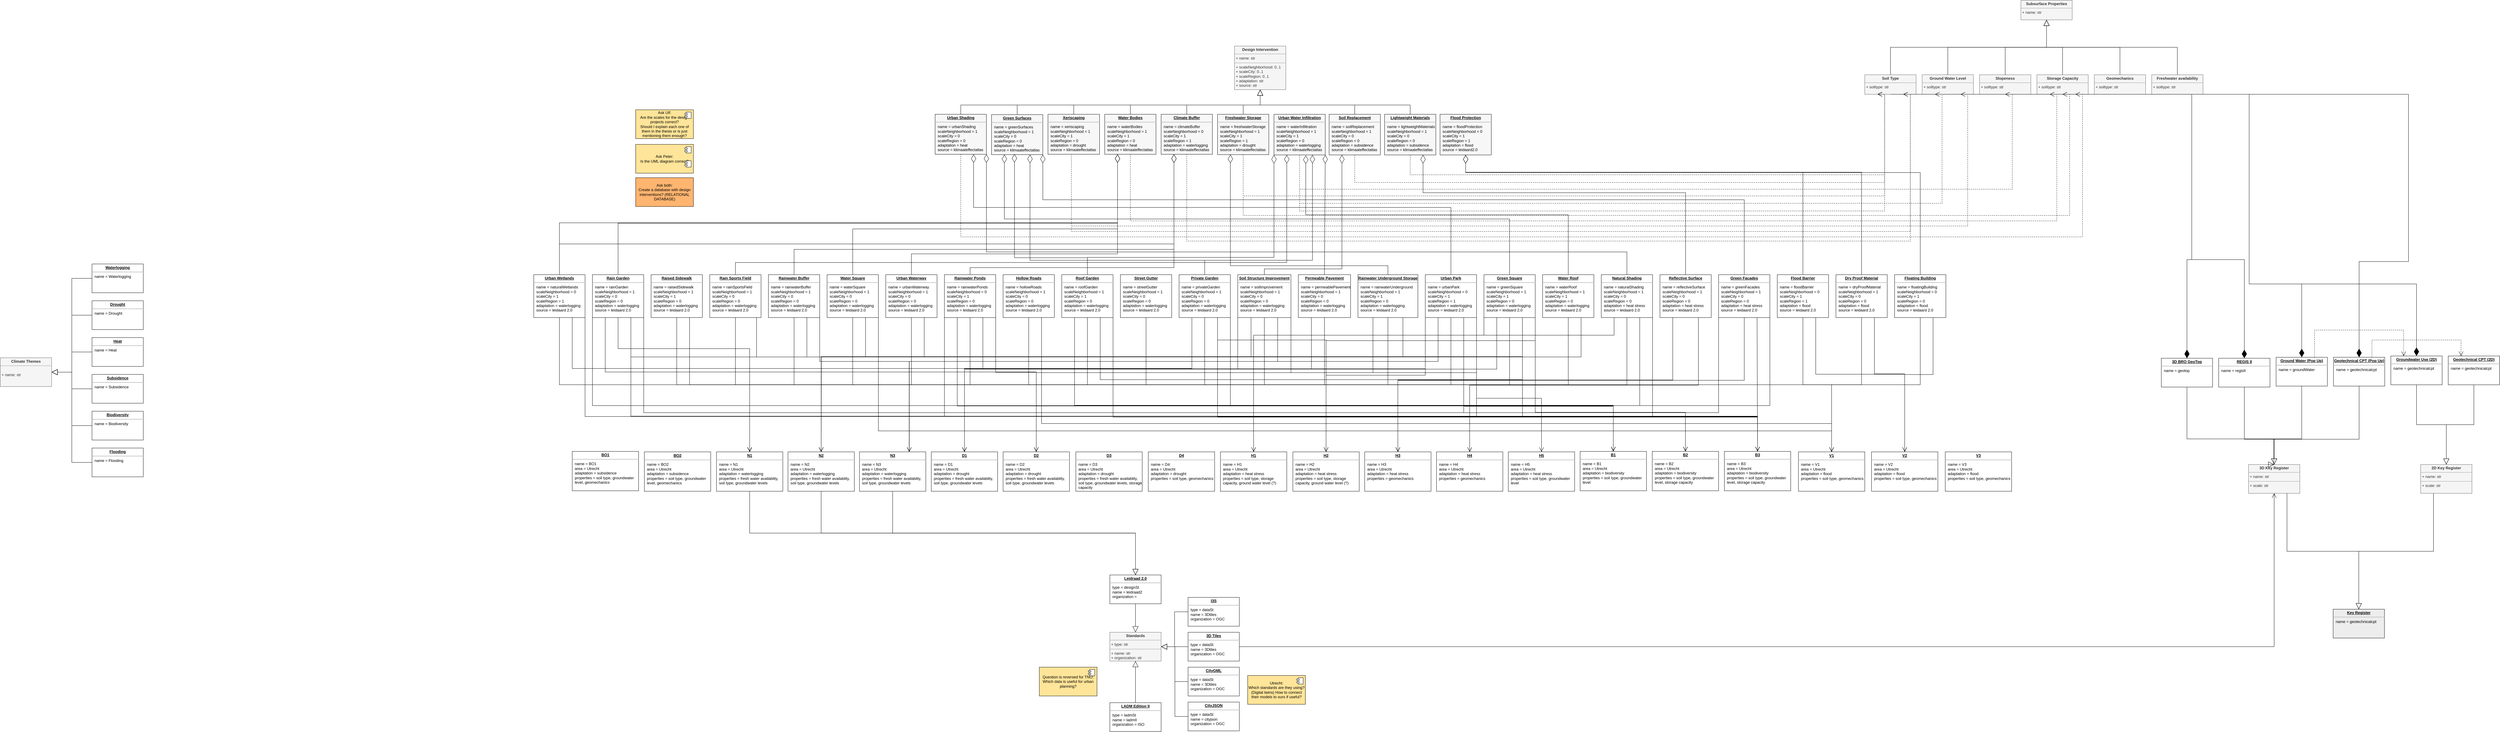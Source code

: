 <mxfile version="22.1.15" type="github">
  <diagram name="Page-1" id="c4acf3e9-155e-7222-9cf6-157b1a14988f">
    <mxGraphModel dx="5491" dy="2475" grid="0" gridSize="10" guides="1" tooltips="1" connect="1" arrows="1" fold="1" page="0" pageScale="1" pageWidth="1169" pageHeight="827" background="none" math="0" shadow="0">
      <root>
        <mxCell id="0" />
        <mxCell id="1" parent="0" />
        <mxCell id="XL4-3dp0tsTEwj-AfAvo-24" value="&lt;p style=&quot;margin:0px;margin-top:4px;text-align:center;text-decoration:underline;&quot;&gt;&lt;b&gt;H3&lt;/b&gt;&lt;/p&gt;&lt;hr&gt;&lt;p style=&quot;margin:0px;margin-left:8px;&quot;&gt;&lt;span style=&quot;background-color: initial;&quot;&gt;name = H3&lt;/span&gt;&lt;/p&gt;&lt;p style=&quot;margin:0px;margin-left:8px;&quot;&gt;&lt;span style=&quot;background-color: initial;&quot;&gt;area = Utrecht&lt;/span&gt;&lt;/p&gt;&lt;p style=&quot;margin:0px;margin-left:8px;&quot;&gt;adaptation = heat stress&lt;/p&gt;&lt;p style=&quot;margin:0px;margin-left:8px;&quot;&gt;properties = geomechanics&lt;/p&gt;&lt;p style=&quot;margin:0px;margin-left:8px;&quot;&gt;&lt;span style=&quot;background-color: initial;&quot;&gt;&lt;br&gt;&lt;/span&gt;&lt;/p&gt;" style="verticalAlign=top;align=left;overflow=fill;fontSize=12;fontFamily=Helvetica;html=1;whiteSpace=wrap;" vertex="1" parent="1">
          <mxGeometry x="-10" y="79.5" width="207" height="123" as="geometry" />
        </mxCell>
        <mxCell id="0FXop1k1lJmk01pZkUKz-18" value="&lt;p style=&quot;border-color: var(--border-color); text-decoration-line: underline; margin: 4px 0px 0px; text-align: center;&quot;&gt;&lt;b style=&quot;border-color: var(--border-color);&quot;&gt;Urban Water Infiltration&lt;/b&gt;&lt;/p&gt;&lt;hr style=&quot;border-color: var(--border-color);&quot;&gt;&lt;p style=&quot;border-color: var(--border-color); margin: 0px 0px 0px 8px;&quot;&gt;name = waterInfiltration&lt;br style=&quot;border-color: var(--border-color);&quot;&gt;&lt;/p&gt;&lt;p style=&quot;border-color: var(--border-color); margin: 0px 0px 0px 8px;&quot;&gt;scaleNeighborhood = 1&lt;/p&gt;&lt;p style=&quot;border-color: var(--border-color); margin: 0px 0px 0px 8px;&quot;&gt;scaleCity = 1&lt;/p&gt;&lt;p style=&quot;border-color: var(--border-color); margin: 0px 0px 0px 8px;&quot;&gt;scaleRegion = 0&lt;/p&gt;&lt;p style=&quot;border-color: var(--border-color); margin: 0px 0px 0px 8px;&quot;&gt;adaptation = waterlogging&lt;/p&gt;&lt;p style=&quot;border-color: var(--border-color); margin: 0px 0px 0px 8px;&quot;&gt;source = klimaateffectatlas&lt;br&gt;&lt;/p&gt;" style="verticalAlign=top;align=left;overflow=fill;fontSize=12;fontFamily=Helvetica;html=1;whiteSpace=wrap;fillColor=#F7F7F7;" parent="1" vertex="1">
          <mxGeometry x="-293" y="-975" width="160" height="127" as="geometry" />
        </mxCell>
        <mxCell id="0FXop1k1lJmk01pZkUKz-20" value="&lt;p style=&quot;margin:0px;margin-top:4px;text-align:center;&quot;&gt;&lt;b&gt;Design Intervention&lt;/b&gt;&lt;/p&gt;&lt;hr size=&quot;1&quot;&gt;&lt;p style=&quot;margin:0px;margin-left:4px;&quot;&gt;+ name: str&lt;/p&gt;&lt;hr size=&quot;1&quot;&gt;&lt;p style=&quot;margin:0px;margin-left:4px;&quot;&gt;+ scaleNeighborhood: 0..1&lt;/p&gt;&lt;p style=&quot;margin:0px;margin-left:4px;&quot;&gt;+ scaleCity: 0..1&lt;/p&gt;&lt;p style=&quot;margin:0px;margin-left:4px;&quot;&gt;+ scaleRegion: 0..1&lt;/p&gt;&lt;p style=&quot;margin:0px;margin-left:4px;&quot;&gt;+ adaptation: str&lt;/p&gt;&lt;p style=&quot;margin:0px;margin-left:4px;&quot;&gt;+ source: str&lt;/p&gt;" style="verticalAlign=top;align=left;overflow=fill;fontSize=12;fontFamily=Helvetica;html=1;whiteSpace=wrap;fillColor=#f5f5f5;strokeColor=#666666;fontColor=#333333;" parent="1" vertex="1">
          <mxGeometry x="-416" y="-1188" width="160" height="136" as="geometry" />
        </mxCell>
        <mxCell id="0FXop1k1lJmk01pZkUKz-21" value="&lt;p style=&quot;margin:0px;margin-top:4px;text-align:center;&quot;&gt;&lt;b&gt;Subsurface Properties&lt;/b&gt;&lt;/p&gt;&lt;hr size=&quot;1&quot;&gt;&lt;p style=&quot;margin:0px;margin-left:4px;&quot;&gt;+ name: str&lt;/p&gt;" style="verticalAlign=top;align=left;overflow=fill;fontSize=12;fontFamily=Helvetica;html=1;whiteSpace=wrap;fillColor=#f5f5f5;strokeColor=#666666;fontColor=#333333;" parent="1" vertex="1">
          <mxGeometry x="2037" y="-1331" width="160" height="61" as="geometry" />
        </mxCell>
        <mxCell id="0FXop1k1lJmk01pZkUKz-29" value="&lt;p style=&quot;margin:0px;margin-top:4px;text-align:center;&quot;&gt;&lt;b&gt;Soil Type&lt;/b&gt;&lt;/p&gt;&lt;hr size=&quot;1&quot;&gt;&lt;p style=&quot;margin:0px;margin-left:4px;&quot;&gt;+ soiltype: str&lt;/p&gt;" style="verticalAlign=top;align=left;overflow=fill;fontSize=12;fontFamily=Helvetica;html=1;whiteSpace=wrap;fillColor=#f5f5f5;strokeColor=#666666;fontColor=#333333;" parent="1" vertex="1">
          <mxGeometry x="1550" y="-1098.5" width="160" height="61" as="geometry" />
        </mxCell>
        <mxCell id="0FXop1k1lJmk01pZkUKz-30" value="" style="endArrow=open;endSize=12;dashed=1;html=1;rounded=0;exitX=0.5;exitY=1;exitDx=0;exitDy=0;entryX=0.25;entryY=1;entryDx=0;entryDy=0;edgeStyle=orthogonalEdgeStyle;" parent="1" source="0FXop1k1lJmk01pZkUKz-18" target="0FXop1k1lJmk01pZkUKz-29" edge="1">
          <mxGeometry width="160" relative="1" as="geometry">
            <mxPoint x="255" y="-718" as="sourcePoint" />
            <mxPoint x="350" y="-723" as="targetPoint" />
            <mxPoint as="offset" />
            <Array as="points">
              <mxPoint x="-213" y="-673" />
              <mxPoint x="1612" y="-673" />
            </Array>
          </mxGeometry>
        </mxCell>
        <mxCell id="0FXop1k1lJmk01pZkUKz-32" value="" style="endArrow=block;endSize=16;endFill=0;html=1;rounded=0;exitX=0.5;exitY=0;exitDx=0;exitDy=0;entryX=0.5;entryY=1;entryDx=0;entryDy=0;edgeStyle=orthogonalEdgeStyle;" parent="1" source="XrivS-1WhvhdIYvPr3YK-95" target="0FXop1k1lJmk01pZkUKz-20" edge="1">
          <mxGeometry width="160" relative="1" as="geometry">
            <mxPoint x="217" y="-969" as="sourcePoint" />
            <mxPoint x="377" y="-969" as="targetPoint" />
            <Array as="points">
              <mxPoint x="-389" y="-1004" />
              <mxPoint x="-336" y="-1004" />
            </Array>
          </mxGeometry>
        </mxCell>
        <mxCell id="0FXop1k1lJmk01pZkUKz-33" value="" style="endArrow=block;endSize=16;endFill=0;html=1;rounded=0;exitX=0.5;exitY=0;exitDx=0;exitDy=0;entryX=0.5;entryY=1;entryDx=0;entryDy=0;edgeStyle=orthogonalEdgeStyle;" parent="1" source="0FXop1k1lJmk01pZkUKz-29" target="0FXop1k1lJmk01pZkUKz-21" edge="1">
          <mxGeometry width="160" relative="1" as="geometry">
            <mxPoint x="1630" y="-1137.5" as="sourcePoint" />
            <mxPoint x="1725.47" y="-1245" as="targetPoint" />
          </mxGeometry>
        </mxCell>
        <mxCell id="0FXop1k1lJmk01pZkUKz-34" value="&lt;p style=&quot;margin:0px;margin-top:4px;text-align:center;&quot;&gt;&lt;b&gt;Ground Water Level&lt;/b&gt;&lt;/p&gt;&lt;hr size=&quot;1&quot;&gt;&lt;p style=&quot;margin:0px;margin-left:4px;&quot;&gt;+ soiltype: str&lt;/p&gt;" style="verticalAlign=top;align=left;overflow=fill;fontSize=12;fontFamily=Helvetica;html=1;whiteSpace=wrap;fillColor=#f5f5f5;strokeColor=#666666;fontColor=#333333;" parent="1" vertex="1">
          <mxGeometry x="1729" y="-1098.5" width="160" height="61" as="geometry" />
        </mxCell>
        <mxCell id="0FXop1k1lJmk01pZkUKz-40" value="" style="endArrow=block;endSize=16;endFill=0;html=1;rounded=0;exitX=0.5;exitY=0;exitDx=0;exitDy=0;edgeStyle=orthogonalEdgeStyle;entryX=0.5;entryY=1;entryDx=0;entryDy=0;" parent="1" source="0FXop1k1lJmk01pZkUKz-34" target="0FXop1k1lJmk01pZkUKz-21" edge="1">
          <mxGeometry width="160" relative="1" as="geometry">
            <mxPoint x="1809.0" y="-1137.5" as="sourcePoint" />
            <mxPoint x="1800" y="-1228" as="targetPoint" />
          </mxGeometry>
        </mxCell>
        <mxCell id="0FXop1k1lJmk01pZkUKz-41" value="&lt;p style=&quot;margin:0px;margin-top:4px;text-align:center;&quot;&gt;&lt;b&gt;3D Key Register&lt;/b&gt;&lt;/p&gt;&lt;hr size=&quot;1&quot;&gt;&lt;p style=&quot;margin:0px;margin-left:4px;&quot;&gt;+ name: str&lt;/p&gt;&lt;hr size=&quot;1&quot;&gt;&lt;p style=&quot;margin:0px;margin-left:4px;&quot;&gt;+ scale: str&lt;/p&gt;" style="verticalAlign=top;align=left;overflow=fill;fontSize=12;fontFamily=Helvetica;html=1;whiteSpace=wrap;fillColor=#f5f5f5;strokeColor=#666666;fontColor=#333333;" parent="1" vertex="1">
          <mxGeometry x="2747" y="119" width="160" height="90" as="geometry" />
        </mxCell>
        <mxCell id="0FXop1k1lJmk01pZkUKz-42" value="&lt;p style=&quot;margin:0px;margin-top:4px;text-align:center;text-decoration:underline;&quot;&gt;&lt;b&gt;3D BRO GeoTop&lt;/b&gt;&lt;/p&gt;&lt;hr&gt;&lt;p style=&quot;margin:0px;margin-left:8px;&quot;&gt;name = geotop&lt;/p&gt;" style="verticalAlign=top;align=left;overflow=fill;fontSize=12;fontFamily=Helvetica;html=1;whiteSpace=wrap;" parent="1" vertex="1">
          <mxGeometry x="2475" y="-213" width="160" height="90" as="geometry" />
        </mxCell>
        <mxCell id="0FXop1k1lJmk01pZkUKz-44" value="" style="endArrow=block;endSize=16;endFill=0;html=1;rounded=0;exitX=0.5;exitY=1;exitDx=0;exitDy=0;entryX=0.5;entryY=0;entryDx=0;entryDy=0;edgeStyle=orthogonalEdgeStyle;" parent="1" source="0FXop1k1lJmk01pZkUKz-42" target="0FXop1k1lJmk01pZkUKz-41" edge="1">
          <mxGeometry width="160" relative="1" as="geometry">
            <mxPoint x="2555" y="-17" as="sourcePoint" />
            <mxPoint x="2660" y="80" as="targetPoint" />
            <Array as="points">
              <mxPoint x="2555" y="39" />
              <mxPoint x="2827" y="39" />
            </Array>
          </mxGeometry>
        </mxCell>
        <mxCell id="XrivS-1WhvhdIYvPr3YK-7" value="" style="endArrow=open;endSize=12;dashed=1;html=1;rounded=0;exitX=0.5;exitY=1;exitDx=0;exitDy=0;entryX=0.25;entryY=1;entryDx=0;entryDy=0;edgeStyle=orthogonalEdgeStyle;" parent="1" source="0FXop1k1lJmk01pZkUKz-18" target="0FXop1k1lJmk01pZkUKz-34" edge="1">
          <mxGeometry width="160" relative="1" as="geometry">
            <mxPoint x="145" y="-712" as="sourcePoint" />
            <mxPoint x="502" y="-715.5" as="targetPoint" />
            <mxPoint as="offset" />
            <Array as="points">
              <mxPoint x="-213" y="-697" />
              <mxPoint x="1791" y="-697" />
            </Array>
          </mxGeometry>
        </mxCell>
        <mxCell id="XrivS-1WhvhdIYvPr3YK-8" value="&lt;p style=&quot;margin:0px;margin-top:4px;text-align:center;text-decoration:underline;&quot;&gt;&lt;b&gt;REGIS II&lt;/b&gt;&lt;/p&gt;&lt;hr&gt;&lt;p style=&quot;margin:0px;margin-left:8px;&quot;&gt;name = regisII&lt;/p&gt;" style="verticalAlign=top;align=left;overflow=fill;fontSize=12;fontFamily=Helvetica;html=1;whiteSpace=wrap;" parent="1" vertex="1">
          <mxGeometry x="2654" y="-213" width="160" height="90" as="geometry" />
        </mxCell>
        <mxCell id="XrivS-1WhvhdIYvPr3YK-10" value="&lt;p style=&quot;margin:0px;margin-top:4px;text-align:center;&quot;&gt;&lt;b&gt;Slopeness&lt;/b&gt;&lt;/p&gt;&lt;hr size=&quot;1&quot;&gt;&lt;p style=&quot;margin:0px;margin-left:4px;&quot;&gt;+ soiltype: str&lt;/p&gt;" style="verticalAlign=top;align=left;overflow=fill;fontSize=12;fontFamily=Helvetica;html=1;whiteSpace=wrap;fillColor=#f5f5f5;strokeColor=#666666;fontColor=#333333;" parent="1" vertex="1">
          <mxGeometry x="1908" y="-1098.5" width="160" height="61" as="geometry" />
        </mxCell>
        <mxCell id="XrivS-1WhvhdIYvPr3YK-11" value="" style="endArrow=block;endSize=16;endFill=0;html=1;rounded=0;exitX=0.5;exitY=0;exitDx=0;exitDy=0;edgeStyle=orthogonalEdgeStyle;" parent="1" source="XrivS-1WhvhdIYvPr3YK-13" target="0FXop1k1lJmk01pZkUKz-21" edge="1">
          <mxGeometry width="160" relative="1" as="geometry">
            <mxPoint x="2167" y="-1137.5" as="sourcePoint" />
            <mxPoint x="1793" y="-1228" as="targetPoint" />
          </mxGeometry>
        </mxCell>
        <mxCell id="XrivS-1WhvhdIYvPr3YK-12" value="" style="endArrow=open;endSize=12;dashed=1;html=1;rounded=0;exitX=0.5;exitY=1;exitDx=0;exitDy=0;entryX=0.5;entryY=1;entryDx=0;entryDy=0;edgeStyle=orthogonalEdgeStyle;" parent="1" source="0FXop1k1lJmk01pZkUKz-18" target="XrivS-1WhvhdIYvPr3YK-10" edge="1">
          <mxGeometry width="160" relative="1" as="geometry">
            <mxPoint x="155" y="-702" as="sourcePoint" />
            <mxPoint x="512" y="-705.5" as="targetPoint" />
            <mxPoint as="offset" />
            <Array as="points">
              <mxPoint x="-213" y="-741" />
              <mxPoint x="2010" y="-741" />
            </Array>
          </mxGeometry>
        </mxCell>
        <mxCell id="XrivS-1WhvhdIYvPr3YK-13" value="&lt;p style=&quot;margin:0px;margin-top:4px;text-align:center;&quot;&gt;&lt;b&gt;Storage Capacity&lt;/b&gt;&lt;/p&gt;&lt;hr size=&quot;1&quot;&gt;&lt;p style=&quot;margin:0px;margin-left:4px;&quot;&gt;+ soiltype: str&lt;/p&gt;" style="verticalAlign=top;align=left;overflow=fill;fontSize=12;fontFamily=Helvetica;html=1;whiteSpace=wrap;fillColor=#f5f5f5;strokeColor=#666666;fontColor=#333333;" parent="1" vertex="1">
          <mxGeometry x="2087" y="-1098.5" width="160" height="61" as="geometry" />
        </mxCell>
        <mxCell id="XrivS-1WhvhdIYvPr3YK-14" value="" style="endArrow=block;endSize=16;endFill=0;html=1;rounded=0;exitX=0.5;exitY=0;exitDx=0;exitDy=0;edgeStyle=orthogonalEdgeStyle;entryX=0.5;entryY=1;entryDx=0;entryDy=0;" parent="1" source="XrivS-1WhvhdIYvPr3YK-10" target="0FXop1k1lJmk01pZkUKz-21" edge="1">
          <mxGeometry width="160" relative="1" as="geometry">
            <mxPoint x="1988" y="-1137.5" as="sourcePoint" />
            <mxPoint x="1736" y="-1235" as="targetPoint" />
          </mxGeometry>
        </mxCell>
        <mxCell id="XrivS-1WhvhdIYvPr3YK-17" value="" style="endArrow=block;endSize=16;endFill=0;html=1;rounded=0;exitX=0.5;exitY=1;exitDx=0;exitDy=0;edgeStyle=orthogonalEdgeStyle;entryX=0.5;entryY=0;entryDx=0;entryDy=0;" parent="1" source="XrivS-1WhvhdIYvPr3YK-8" target="0FXop1k1lJmk01pZkUKz-41" edge="1">
          <mxGeometry width="160" relative="1" as="geometry">
            <mxPoint x="2734" y="-17" as="sourcePoint" />
            <mxPoint x="2785" y="60" as="targetPoint" />
            <Array as="points">
              <mxPoint x="2734" y="40" />
              <mxPoint x="2826" y="40" />
              <mxPoint x="2826" y="119" />
            </Array>
          </mxGeometry>
        </mxCell>
        <mxCell id="XrivS-1WhvhdIYvPr3YK-18" value="&lt;p style=&quot;margin:0px;margin-top:4px;text-align:center;text-decoration:underline;&quot;&gt;&lt;b&gt;Soil Replacement&lt;/b&gt;&lt;/p&gt;&lt;hr&gt;&lt;p style=&quot;margin:0px;margin-left:8px;&quot;&gt;name = soilReplacement&lt;br&gt;&lt;/p&gt;&lt;p style=&quot;margin:0px;margin-left:8px;&quot;&gt;scaleNeighborhood = 1&lt;/p&gt;&lt;p style=&quot;margin:0px;margin-left:8px;&quot;&gt;scaleCity = 0&lt;/p&gt;&lt;p style=&quot;margin:0px;margin-left:8px;&quot;&gt;scaleRegion = 0&lt;/p&gt;&lt;p style=&quot;margin:0px;margin-left:8px;&quot;&gt;adaptation = subsidence&lt;/p&gt;&lt;p style=&quot;margin:0px;margin-left:8px;&quot;&gt;source = klimaateffectatlas&lt;br&gt;&lt;/p&gt;" style="verticalAlign=top;align=left;overflow=fill;fontSize=12;fontFamily=Helvetica;html=1;whiteSpace=wrap;fillColor=#F7F7F7;" parent="1" vertex="1">
          <mxGeometry x="-121" y="-975" width="160" height="127" as="geometry" />
        </mxCell>
        <mxCell id="XrivS-1WhvhdIYvPr3YK-19" value="" style="endArrow=block;endSize=16;endFill=0;html=1;rounded=0;exitX=0.5;exitY=0;exitDx=0;exitDy=0;entryX=0.5;entryY=1;entryDx=0;entryDy=0;edgeStyle=orthogonalEdgeStyle;" parent="1" source="XrivS-1WhvhdIYvPr3YK-18" target="0FXop1k1lJmk01pZkUKz-20" edge="1">
          <mxGeometry width="160" relative="1" as="geometry">
            <mxPoint x="-203" y="-965" as="sourcePoint" />
            <mxPoint x="-194" y="-999" as="targetPoint" />
            <Array as="points">
              <mxPoint x="-41" y="-1004" />
              <mxPoint x="-336" y="-1004" />
            </Array>
          </mxGeometry>
        </mxCell>
        <mxCell id="XrivS-1WhvhdIYvPr3YK-20" value="" style="endArrow=open;endSize=12;dashed=1;html=1;rounded=0;exitX=0.5;exitY=1;exitDx=0;exitDy=0;entryX=0.25;entryY=1;entryDx=0;entryDy=0;edgeStyle=orthogonalEdgeStyle;" parent="1" source="XrivS-1WhvhdIYvPr3YK-18" target="0FXop1k1lJmk01pZkUKz-29" edge="1">
          <mxGeometry width="160" relative="1" as="geometry">
            <mxPoint x="740" y="-848.0" as="sourcePoint" />
            <mxPoint x="1026" y="-744" as="targetPoint" />
            <Array as="points">
              <mxPoint x="-41" y="-762" />
              <mxPoint x="1612" y="-762" />
            </Array>
          </mxGeometry>
        </mxCell>
        <mxCell id="XrivS-1WhvhdIYvPr3YK-24" value="&lt;p style=&quot;margin:0px;margin-top:4px;text-align:center;text-decoration:underline;&quot;&gt;&lt;b&gt;Lightweight Materials&lt;/b&gt;&lt;/p&gt;&lt;hr&gt;&lt;p style=&quot;margin:0px;margin-left:8px;&quot;&gt;name = lightweightMaterials&lt;br&gt;&lt;/p&gt;&lt;p style=&quot;margin:0px;margin-left:8px;&quot;&gt;scaleNeighborhood = 1&lt;/p&gt;&lt;p style=&quot;margin:0px;margin-left:8px;&quot;&gt;scaleCity = 0&lt;/p&gt;&lt;p style=&quot;margin:0px;margin-left:8px;&quot;&gt;scaleRegion = 0&lt;/p&gt;&lt;p style=&quot;margin:0px;margin-left:8px;&quot;&gt;adaptation = subsidence&lt;/p&gt;&lt;p style=&quot;margin:0px;margin-left:8px;&quot;&gt;source = klimaateffectatlas&lt;br&gt;&lt;/p&gt;" style="verticalAlign=top;align=left;overflow=fill;fontSize=12;fontFamily=Helvetica;html=1;whiteSpace=wrap;fillColor=#F7F7F7;" parent="1" vertex="1">
          <mxGeometry x="52" y="-975" width="160" height="127" as="geometry" />
        </mxCell>
        <mxCell id="XrivS-1WhvhdIYvPr3YK-27" value="" style="endArrow=block;endSize=16;endFill=0;html=1;rounded=0;exitX=0.5;exitY=0;exitDx=0;exitDy=0;entryX=0.5;entryY=1;entryDx=0;entryDy=0;edgeStyle=orthogonalEdgeStyle;" parent="1" source="XrivS-1WhvhdIYvPr3YK-24" target="0FXop1k1lJmk01pZkUKz-20" edge="1">
          <mxGeometry width="160" relative="1" as="geometry">
            <mxPoint x="-243" y="-967" as="sourcePoint" />
            <mxPoint x="-83" y="-967" as="targetPoint" />
            <Array as="points">
              <mxPoint x="132" y="-1004" />
              <mxPoint x="-336" y="-1004" />
            </Array>
          </mxGeometry>
        </mxCell>
        <mxCell id="XrivS-1WhvhdIYvPr3YK-28" value="" style="endArrow=open;endSize=12;dashed=1;html=1;rounded=0;exitX=0.5;exitY=1;exitDx=0;exitDy=0;entryX=0.25;entryY=1;entryDx=0;entryDy=0;edgeStyle=orthogonalEdgeStyle;" parent="1" source="XrivS-1WhvhdIYvPr3YK-24" target="0FXop1k1lJmk01pZkUKz-29" edge="1">
          <mxGeometry width="160" relative="1" as="geometry">
            <mxPoint x="913" y="-848.0" as="sourcePoint" />
            <mxPoint x="1191" y="-698" as="targetPoint" />
            <Array as="points">
              <mxPoint x="132" y="-786" />
              <mxPoint x="1612" y="-786" />
            </Array>
          </mxGeometry>
        </mxCell>
        <mxCell id="XrivS-1WhvhdIYvPr3YK-95" value="&lt;p style=&quot;border-color: var(--border-color); text-decoration-line: underline; margin: 4px 0px 0px; text-align: center;&quot;&gt;&lt;b style=&quot;border-color: var(--border-color);&quot;&gt;Freshwater Storage&lt;/b&gt;&lt;/p&gt;&lt;hr style=&quot;border-color: var(--border-color);&quot;&gt;&lt;p style=&quot;border-color: var(--border-color); margin: 0px 0px 0px 8px;&quot;&gt;name = freshwaterStorage&lt;br style=&quot;border-color: var(--border-color);&quot;&gt;&lt;/p&gt;&lt;p style=&quot;border-color: var(--border-color); margin: 0px 0px 0px 8px;&quot;&gt;scaleNeighborhood = 1&lt;/p&gt;&lt;p style=&quot;border-color: var(--border-color); margin: 0px 0px 0px 8px;&quot;&gt;scaleCity = 1&lt;/p&gt;&lt;p style=&quot;border-color: var(--border-color); margin: 0px 0px 0px 8px;&quot;&gt;scaleRegion = 1&lt;/p&gt;&lt;p style=&quot;border-color: var(--border-color); margin: 0px 0px 0px 8px;&quot;&gt;adaptation = drought&lt;/p&gt;&lt;p style=&quot;border-color: var(--border-color); margin: 0px 0px 0px 8px;&quot;&gt;source = klimaateffectatlas&lt;br&gt;&lt;/p&gt;" style="verticalAlign=top;align=left;overflow=fill;fontSize=12;fontFamily=Helvetica;html=1;whiteSpace=wrap;fillColor=#F7F7F7;" parent="1" vertex="1">
          <mxGeometry x="-469" y="-975" width="160" height="126" as="geometry" />
        </mxCell>
        <mxCell id="XrivS-1WhvhdIYvPr3YK-96" value="&lt;p style=&quot;margin:0px;margin-top:4px;text-align:center;text-decoration:underline;&quot;&gt;&lt;b style=&quot;border-color: var(--border-color);&quot;&gt;Climate Buffer&lt;/b&gt;&lt;br&gt;&lt;/p&gt;&lt;hr&gt;&lt;p style=&quot;margin:0px;margin-left:8px;&quot;&gt;name = climateBuffer&lt;br&gt;&lt;/p&gt;&lt;p style=&quot;margin:0px;margin-left:8px;&quot;&gt;scaleNeighborhood = 0&lt;/p&gt;&lt;p style=&quot;margin:0px;margin-left:8px;&quot;&gt;scaleCity = 1&lt;/p&gt;&lt;p style=&quot;margin:0px;margin-left:8px;&quot;&gt;scaleRegion = 1&lt;/p&gt;&lt;p style=&quot;margin:0px;margin-left:8px;&quot;&gt;adaptation = waterlogging&lt;/p&gt;&lt;p style=&quot;margin:0px;margin-left:8px;&quot;&gt;source = klimaateffectatlas&lt;br&gt;&lt;/p&gt;" style="verticalAlign=top;align=left;overflow=fill;fontSize=12;fontFamily=Helvetica;html=1;whiteSpace=wrap;fillColor=#F7F7F7;" parent="1" vertex="1">
          <mxGeometry x="-645" y="-975" width="160" height="125" as="geometry" />
        </mxCell>
        <mxCell id="XrivS-1WhvhdIYvPr3YK-97" value="&lt;p style=&quot;margin:0px;margin-top:4px;text-align:center;text-decoration:underline;&quot;&gt;&lt;b&gt;Water Bodies&lt;/b&gt;&lt;/p&gt;&lt;hr&gt;&lt;p style=&quot;margin:0px;margin-left:8px;&quot;&gt;name = waterBodies&lt;br&gt;&lt;/p&gt;&lt;p style=&quot;margin:0px;margin-left:8px;&quot;&gt;scaleNeighborhood = 1&lt;/p&gt;&lt;p style=&quot;margin:0px;margin-left:8px;&quot;&gt;scaleCity = 1&lt;/p&gt;&lt;p style=&quot;margin:0px;margin-left:8px;&quot;&gt;scaleRegion = 0&lt;/p&gt;&lt;p style=&quot;margin:0px;margin-left:8px;&quot;&gt;adaptation = heat&lt;/p&gt;&lt;p style=&quot;margin:0px;margin-left:8px;&quot;&gt;source =&amp;nbsp;klimaateffectatlas&lt;/p&gt;" style="verticalAlign=top;align=left;overflow=fill;fontSize=12;fontFamily=Helvetica;html=1;whiteSpace=wrap;fillColor=#F7F7F7;" parent="1" vertex="1">
          <mxGeometry x="-821" y="-975" width="160" height="125" as="geometry" />
        </mxCell>
        <mxCell id="XrivS-1WhvhdIYvPr3YK-99" value="" style="endArrow=open;endSize=12;dashed=1;html=1;rounded=0;exitX=0.5;exitY=1;exitDx=0;exitDy=0;entryX=0.25;entryY=1;entryDx=0;entryDy=0;edgeStyle=orthogonalEdgeStyle;" parent="1" source="XrivS-1WhvhdIYvPr3YK-95" target="0FXop1k1lJmk01pZkUKz-29" edge="1">
          <mxGeometry width="160" relative="1" as="geometry">
            <mxPoint x="-377" y="-611" as="sourcePoint" />
            <mxPoint x="-217" y="-611" as="targetPoint" />
            <Array as="points">
              <mxPoint x="-389" y="-720" />
              <mxPoint x="1612" y="-720" />
            </Array>
          </mxGeometry>
        </mxCell>
        <mxCell id="XrivS-1WhvhdIYvPr3YK-103" value="" style="endArrow=open;endSize=12;dashed=1;html=1;rounded=0;exitX=0.5;exitY=1;exitDx=0;exitDy=0;entryX=0.5;entryY=1;entryDx=0;entryDy=0;edgeStyle=orthogonalEdgeStyle;" parent="1" source="XrivS-1WhvhdIYvPr3YK-95" target="XrivS-1WhvhdIYvPr3YK-13" edge="1">
          <mxGeometry width="160" relative="1" as="geometry">
            <mxPoint x="-230" y="-545" as="sourcePoint" />
            <mxPoint x="768" y="-642" as="targetPoint" />
            <Array as="points">
              <mxPoint x="-389" y="-659" />
              <mxPoint x="2189" y="-659" />
            </Array>
          </mxGeometry>
        </mxCell>
        <mxCell id="XrivS-1WhvhdIYvPr3YK-104" value="&lt;p style=&quot;margin:0px;margin-top:4px;text-align:center;text-decoration:underline;&quot;&gt;&lt;b&gt;Xeriscaping&lt;/b&gt;&lt;/p&gt;&lt;hr&gt;&lt;p style=&quot;margin:0px;margin-left:8px;&quot;&gt;name = xeriscaping&lt;br&gt;&lt;/p&gt;&lt;p style=&quot;margin:0px;margin-left:8px;&quot;&gt;scaleNeighborhood = 1&lt;/p&gt;&lt;p style=&quot;margin:0px;margin-left:8px;&quot;&gt;scaleCity = 1&lt;/p&gt;&lt;p style=&quot;margin:0px;margin-left:8px;&quot;&gt;scaleRegion = 0&lt;/p&gt;&lt;p style=&quot;margin:0px;margin-left:8px;&quot;&gt;adaptation = drought&lt;/p&gt;&lt;p style=&quot;margin:0px;margin-left:8px;&quot;&gt;source =&amp;nbsp;klimaateffectatlas&lt;/p&gt;" style="verticalAlign=top;align=left;overflow=fill;fontSize=12;fontFamily=Helvetica;html=1;whiteSpace=wrap;fillColor=#F7F7F7;" parent="1" vertex="1">
          <mxGeometry x="-998" y="-975" width="161" height="125" as="geometry" />
        </mxCell>
        <mxCell id="XrivS-1WhvhdIYvPr3YK-106" value="" style="endArrow=open;endSize=12;dashed=1;html=1;rounded=0;exitX=0.5;exitY=1;exitDx=0;exitDy=0;entryX=0.75;entryY=1;entryDx=0;entryDy=0;edgeStyle=orthogonalEdgeStyle;" parent="1" source="XrivS-1WhvhdIYvPr3YK-104" target="0FXop1k1lJmk01pZkUKz-29" edge="1">
          <mxGeometry width="160" relative="1" as="geometry">
            <mxPoint x="-887" y="-584" as="sourcePoint" />
            <mxPoint x="-302" y="-588" as="targetPoint" />
            <Array as="points">
              <mxPoint x="-925" y="-850" />
              <mxPoint x="-925" y="-609" />
              <mxPoint x="1692" y="-609" />
            </Array>
          </mxGeometry>
        </mxCell>
        <mxCell id="XrivS-1WhvhdIYvPr3YK-107" value="" style="endArrow=open;endSize=12;dashed=1;html=1;rounded=0;exitX=0.5;exitY=1;exitDx=0;exitDy=0;entryX=0.75;entryY=1;entryDx=0;entryDy=0;edgeStyle=orthogonalEdgeStyle;" parent="1" source="XrivS-1WhvhdIYvPr3YK-104" target="0FXop1k1lJmk01pZkUKz-34" edge="1">
          <mxGeometry width="160" relative="1" as="geometry">
            <mxPoint x="-741" y="-671" as="sourcePoint" />
            <mxPoint x="590" y="-698" as="targetPoint" />
            <Array as="points">
              <mxPoint x="-925" y="-850" />
              <mxPoint x="-925" y="-626" />
              <mxPoint x="1871" y="-626" />
            </Array>
          </mxGeometry>
        </mxCell>
        <mxCell id="XrivS-1WhvhdIYvPr3YK-108" value="&lt;p style=&quot;margin:0px;margin-top:4px;text-align:center;text-decoration:underline;&quot;&gt;&lt;b style=&quot;border-color: var(--border-color);&quot;&gt;Green Surfaces&lt;/b&gt;&lt;/p&gt;&lt;hr&gt;&lt;p style=&quot;margin:0px;margin-left:8px;&quot;&gt;name = greenSurfaces&lt;br&gt;&lt;/p&gt;&lt;p style=&quot;margin:0px;margin-left:8px;&quot;&gt;scaleNeighborhood = 1&lt;/p&gt;&lt;p style=&quot;margin:0px;margin-left:8px;&quot;&gt;scaleCity = 0&lt;/p&gt;&lt;p style=&quot;margin:0px;margin-left:8px;&quot;&gt;scaleRegion = 0&lt;/p&gt;&lt;p style=&quot;margin:0px;margin-left:8px;&quot;&gt;adaptation = heat&lt;/p&gt;&lt;p style=&quot;margin:0px;margin-left:8px;&quot;&gt;source =&amp;nbsp;klimaateffectatlas&lt;/p&gt;" style="verticalAlign=top;align=left;overflow=fill;fontSize=12;fontFamily=Helvetica;html=1;whiteSpace=wrap;fillColor=#F7F7F7;" parent="1" vertex="1">
          <mxGeometry x="-1174" y="-974" width="160" height="125" as="geometry" />
        </mxCell>
        <mxCell id="XrivS-1WhvhdIYvPr3YK-109" value="&lt;p style=&quot;margin:0px;margin-top:4px;text-align:center;text-decoration:underline;&quot;&gt;&lt;b&gt;Urban Shading&lt;/b&gt;&lt;/p&gt;&lt;hr&gt;&lt;p style=&quot;margin:0px;margin-left:8px;&quot;&gt;name = urbanShading&lt;br&gt;&lt;/p&gt;&lt;p style=&quot;margin:0px;margin-left:8px;&quot;&gt;scaleNeighborhood = 1&lt;/p&gt;&lt;p style=&quot;margin:0px;margin-left:8px;&quot;&gt;scaleCity = 0&lt;/p&gt;&lt;p style=&quot;margin:0px;margin-left:8px;&quot;&gt;scaleRegion = 0&lt;/p&gt;&lt;p style=&quot;margin:0px;margin-left:8px;&quot;&gt;adaptation = heat&lt;/p&gt;&lt;p style=&quot;margin:0px;margin-left:8px;&quot;&gt;source =&amp;nbsp;klimaateffectatlas&lt;/p&gt;" style="verticalAlign=top;align=left;overflow=fill;fontSize=12;fontFamily=Helvetica;html=1;whiteSpace=wrap;fillColor=#F7F7F7;" parent="1" vertex="1">
          <mxGeometry x="-1350" y="-975" width="160" height="125" as="geometry" />
        </mxCell>
        <mxCell id="XrivS-1WhvhdIYvPr3YK-110" value="" style="endArrow=open;endSize=12;dashed=1;html=1;rounded=0;exitX=0.5;exitY=1;exitDx=0;exitDy=0;entryX=0.75;entryY=1;entryDx=0;entryDy=0;edgeStyle=orthogonalEdgeStyle;" parent="1" source="XrivS-1WhvhdIYvPr3YK-109" target="XrivS-1WhvhdIYvPr3YK-13" edge="1">
          <mxGeometry width="160" relative="1" as="geometry">
            <mxPoint x="-1217" y="-582" as="sourcePoint" />
            <mxPoint x="309" y="-534" as="targetPoint" />
            <Array as="points">
              <mxPoint x="-1270" y="-592" />
              <mxPoint x="2229" y="-592" />
            </Array>
          </mxGeometry>
        </mxCell>
        <mxCell id="XrivS-1WhvhdIYvPr3YK-111" value="" style="endArrow=open;endSize=12;dashed=1;html=1;rounded=0;exitX=0.5;exitY=1;exitDx=0;exitDy=0;entryX=0.25;entryY=1;entryDx=0;entryDy=0;edgeStyle=orthogonalEdgeStyle;" parent="1" source="XrivS-1WhvhdIYvPr3YK-97" target="XrivS-1WhvhdIYvPr3YK-13" edge="1">
          <mxGeometry width="160" relative="1" as="geometry">
            <mxPoint x="-749" y="-649" as="sourcePoint" />
            <mxPoint x="81" y="-548" as="targetPoint" />
            <Array as="points">
              <mxPoint x="-741" y="-642" />
              <mxPoint x="2149" y="-642" />
            </Array>
          </mxGeometry>
        </mxCell>
        <mxCell id="XrivS-1WhvhdIYvPr3YK-113" value="" style="endArrow=open;endSize=12;dashed=1;html=1;rounded=0;exitX=0.5;exitY=1;exitDx=0;exitDy=0;entryX=0.75;entryY=1;entryDx=0;entryDy=0;edgeStyle=orthogonalEdgeStyle;" parent="1" source="XrivS-1WhvhdIYvPr3YK-96" target="0FXop1k1lJmk01pZkUKz-29" edge="1">
          <mxGeometry width="160" relative="1" as="geometry">
            <mxPoint x="-557" y="-642" as="sourcePoint" />
            <mxPoint x="-220" y="-563" as="targetPoint" />
            <Array as="points">
              <mxPoint x="-565" y="-579" />
              <mxPoint x="1692" y="-579" />
            </Array>
          </mxGeometry>
        </mxCell>
        <mxCell id="XrivS-1WhvhdIYvPr3YK-114" value="" style="endArrow=block;endSize=16;endFill=0;html=1;rounded=0;entryX=0.5;entryY=1;entryDx=0;entryDy=0;exitX=0.5;exitY=0;exitDx=0;exitDy=0;edgeStyle=orthogonalEdgeStyle;" parent="1" source="XrivS-1WhvhdIYvPr3YK-96" target="0FXop1k1lJmk01pZkUKz-20" edge="1">
          <mxGeometry x="1" y="186" width="160" relative="1" as="geometry">
            <mxPoint x="-933" y="-1069" as="sourcePoint" />
            <mxPoint x="-534" y="-1078" as="targetPoint" />
            <Array as="points">
              <mxPoint x="-565" y="-1004" />
              <mxPoint x="-336" y="-1004" />
            </Array>
            <mxPoint x="186" y="178" as="offset" />
          </mxGeometry>
        </mxCell>
        <mxCell id="XrivS-1WhvhdIYvPr3YK-115" value="" style="endArrow=block;endSize=16;endFill=0;html=1;rounded=0;exitX=0.5;exitY=0;exitDx=0;exitDy=0;entryX=0.5;entryY=1;entryDx=0;entryDy=0;edgeStyle=orthogonalEdgeStyle;" parent="1" source="XrivS-1WhvhdIYvPr3YK-108" target="0FXop1k1lJmk01pZkUKz-20" edge="1">
          <mxGeometry width="160" relative="1" as="geometry">
            <mxPoint x="-1070" y="-1110" as="sourcePoint" />
            <mxPoint x="-369" y="-1023" as="targetPoint" />
            <Array as="points">
              <mxPoint x="-1094" y="-1004" />
              <mxPoint x="-336" y="-1004" />
            </Array>
          </mxGeometry>
        </mxCell>
        <mxCell id="XrivS-1WhvhdIYvPr3YK-116" value="" style="endArrow=block;endSize=16;endFill=0;html=1;rounded=0;exitX=0.5;exitY=0;exitDx=0;exitDy=0;entryX=0.5;entryY=1;entryDx=0;entryDy=0;edgeStyle=orthogonalEdgeStyle;" parent="1" source="XrivS-1WhvhdIYvPr3YK-104" target="0FXop1k1lJmk01pZkUKz-20" edge="1">
          <mxGeometry width="160" relative="1" as="geometry">
            <mxPoint x="-1041" y="-1115" as="sourcePoint" />
            <mxPoint x="-881" y="-1115" as="targetPoint" />
            <Array as="points">
              <mxPoint x="-917" y="-1004" />
              <mxPoint x="-336" y="-1004" />
            </Array>
          </mxGeometry>
        </mxCell>
        <mxCell id="XrivS-1WhvhdIYvPr3YK-117" value="" style="endArrow=block;endSize=16;endFill=0;html=1;rounded=0;exitX=0.5;exitY=0;exitDx=0;exitDy=0;entryX=0.5;entryY=1;entryDx=0;entryDy=0;edgeStyle=orthogonalEdgeStyle;" parent="1" source="XrivS-1WhvhdIYvPr3YK-97" target="0FXop1k1lJmk01pZkUKz-20" edge="1">
          <mxGeometry width="160" relative="1" as="geometry">
            <mxPoint x="-743" y="-1062" as="sourcePoint" />
            <mxPoint x="-410" y="-1011" as="targetPoint" />
            <Array as="points">
              <mxPoint x="-741" y="-1004" />
              <mxPoint x="-336" y="-1004" />
            </Array>
          </mxGeometry>
        </mxCell>
        <mxCell id="XrivS-1WhvhdIYvPr3YK-118" value="" style="endArrow=block;endSize=16;endFill=0;html=1;rounded=0;exitX=0.5;exitY=0;exitDx=0;exitDy=0;entryX=0.5;entryY=1;entryDx=0;entryDy=0;edgeStyle=orthogonalEdgeStyle;" parent="1" source="XrivS-1WhvhdIYvPr3YK-109" target="0FXop1k1lJmk01pZkUKz-20" edge="1">
          <mxGeometry x="1" y="220" width="160" relative="1" as="geometry">
            <mxPoint x="-1259" y="-1168" as="sourcePoint" />
            <mxPoint x="-381" y="-1035" as="targetPoint" />
            <Array as="points">
              <mxPoint x="-1270" y="-1004" />
              <mxPoint x="-336" y="-1004" />
            </Array>
            <mxPoint x="194" y="116" as="offset" />
          </mxGeometry>
        </mxCell>
        <mxCell id="XrivS-1WhvhdIYvPr3YK-121" value="&lt;p style=&quot;margin:0px;margin-top:4px;text-align:center;text-decoration:underline;&quot;&gt;&lt;b&gt;Ground Water (Pop Up)&lt;/b&gt;&lt;/p&gt;&lt;hr&gt;&lt;p style=&quot;margin:0px;margin-left:8px;&quot;&gt;name = groundWater&lt;/p&gt;" style="verticalAlign=top;align=left;overflow=fill;fontSize=12;fontFamily=Helvetica;html=1;whiteSpace=wrap;" parent="1" vertex="1">
          <mxGeometry x="2833" y="-216" width="160" height="90" as="geometry" />
        </mxCell>
        <mxCell id="XrivS-1WhvhdIYvPr3YK-124" value="&lt;p style=&quot;margin:0px;margin-top:4px;text-align:center;text-decoration:underline;&quot;&gt;&lt;b&gt;Geotechnical CPT (Pop Up)&lt;/b&gt;&lt;/p&gt;&lt;hr&gt;&lt;p style=&quot;margin:0px;margin-left:8px;&quot;&gt;name = geotechnicalcpt&lt;/p&gt;" style="verticalAlign=top;align=left;overflow=fill;fontSize=12;fontFamily=Helvetica;html=1;whiteSpace=wrap;" parent="1" vertex="1">
          <mxGeometry x="3012" y="-216" width="160" height="90" as="geometry" />
        </mxCell>
        <mxCell id="XrivS-1WhvhdIYvPr3YK-125" value="" style="endArrow=block;endSize=16;endFill=0;html=1;rounded=0;exitX=0.5;exitY=1;exitDx=0;exitDy=0;entryX=0.5;entryY=0;entryDx=0;entryDy=0;edgeStyle=orthogonalEdgeStyle;" parent="1" source="XrivS-1WhvhdIYvPr3YK-121" target="0FXop1k1lJmk01pZkUKz-41" edge="1">
          <mxGeometry width="160" relative="1" as="geometry">
            <mxPoint x="2913" y="-20" as="sourcePoint" />
            <mxPoint x="3171" y="253" as="targetPoint" />
            <Array as="points">
              <mxPoint x="2913" y="39" />
              <mxPoint x="2827" y="39" />
            </Array>
          </mxGeometry>
        </mxCell>
        <mxCell id="XrivS-1WhvhdIYvPr3YK-127" value="" style="endArrow=block;endSize=16;endFill=0;html=1;rounded=0;exitX=0.5;exitY=1;exitDx=0;exitDy=0;entryX=0.5;entryY=0;entryDx=0;entryDy=0;edgeStyle=orthogonalEdgeStyle;" parent="1" source="XrivS-1WhvhdIYvPr3YK-124" target="0FXop1k1lJmk01pZkUKz-41" edge="1">
          <mxGeometry width="160" relative="1" as="geometry">
            <mxPoint x="3092" y="-20" as="sourcePoint" />
            <mxPoint x="3368" y="151" as="targetPoint" />
            <Array as="points">
              <mxPoint x="3092" y="40" />
              <mxPoint x="2827" y="40" />
            </Array>
          </mxGeometry>
        </mxCell>
        <mxCell id="XrivS-1WhvhdIYvPr3YK-131" value="&lt;p style=&quot;margin:0px;margin-top:4px;text-align:center;&quot;&gt;&lt;b&gt;Standards&lt;/b&gt;&lt;/p&gt;&lt;hr size=&quot;1&quot;&gt;&lt;p style=&quot;margin:0px;margin-left:4px;&quot;&gt;+ type: str&lt;/p&gt;&lt;hr size=&quot;1&quot;&gt;&lt;p style=&quot;margin:0px;margin-left:4px;&quot;&gt;+ name: str&lt;/p&gt;&lt;p style=&quot;margin:0px;margin-left:4px;&quot;&gt;+ organization: str&lt;/p&gt;" style="verticalAlign=top;align=left;overflow=fill;fontSize=12;fontFamily=Helvetica;html=1;whiteSpace=wrap;fillColor=#f5f5f5;strokeColor=#666666;fontColor=#333333;" parent="1" vertex="1">
          <mxGeometry x="-805" y="643" width="160" height="90" as="geometry" />
        </mxCell>
        <mxCell id="XrivS-1WhvhdIYvPr3YK-132" value="&lt;p style=&quot;margin:0px;margin-top:4px;text-align:center;text-decoration:underline;&quot;&gt;&lt;b&gt;I3S&lt;/b&gt;&lt;/p&gt;&lt;hr&gt;&lt;p style=&quot;margin:0px;margin-left:8px;&quot;&gt;type = dataSt&lt;/p&gt;&lt;p style=&quot;margin:0px;margin-left:8px;&quot;&gt;name = 3Dtiles&lt;/p&gt;&lt;p style=&quot;margin:0px;margin-left:8px;&quot;&gt;organization = OGC&lt;/p&gt;" style="verticalAlign=top;align=left;overflow=fill;fontSize=12;fontFamily=Helvetica;html=1;whiteSpace=wrap;" parent="1" vertex="1">
          <mxGeometry x="-561" y="534" width="160" height="90" as="geometry" />
        </mxCell>
        <mxCell id="XrivS-1WhvhdIYvPr3YK-133" value="&lt;p style=&quot;margin:0px;margin-top:4px;text-align:center;text-decoration:underline;&quot;&gt;&lt;b&gt;3D Tiles&lt;/b&gt;&lt;/p&gt;&lt;hr&gt;&lt;p style=&quot;margin:0px;margin-left:8px;&quot;&gt;type = dataSt&lt;/p&gt;&lt;p style=&quot;margin:0px;margin-left:8px;&quot;&gt;name = 3Dtiles&lt;/p&gt;&lt;p style=&quot;margin:0px;margin-left:8px;&quot;&gt;organization = OGC&lt;br&gt;&lt;/p&gt;" style="verticalAlign=top;align=left;overflow=fill;fontSize=12;fontFamily=Helvetica;html=1;whiteSpace=wrap;" parent="1" vertex="1">
          <mxGeometry x="-561" y="643" width="160" height="90" as="geometry" />
        </mxCell>
        <mxCell id="XrivS-1WhvhdIYvPr3YK-135" value="&lt;p style=&quot;margin:0px;margin-top:4px;text-align:center;text-decoration:underline;&quot;&gt;&lt;b&gt;CityGML&lt;/b&gt;&lt;/p&gt;&lt;hr&gt;&lt;p style=&quot;margin:0px;margin-left:8px;&quot;&gt;type = dataSt&lt;/p&gt;&lt;p style=&quot;margin:0px;margin-left:8px;&quot;&gt;name = 3Dtiles&lt;/p&gt;&lt;p style=&quot;margin:0px;margin-left:8px;&quot;&gt;organization = OGC&lt;br&gt;&lt;/p&gt;" style="verticalAlign=top;align=left;overflow=fill;fontSize=12;fontFamily=Helvetica;html=1;whiteSpace=wrap;" parent="1" vertex="1">
          <mxGeometry x="-561" y="752" width="160" height="90" as="geometry" />
        </mxCell>
        <mxCell id="XrivS-1WhvhdIYvPr3YK-139" value="" style="endArrow=block;endSize=16;endFill=0;html=1;rounded=0;exitX=0;exitY=0.5;exitDx=0;exitDy=0;entryX=1;entryY=0.5;entryDx=0;entryDy=0;edgeStyle=orthogonalEdgeStyle;" parent="1" source="XrivS-1WhvhdIYvPr3YK-132" target="XrivS-1WhvhdIYvPr3YK-131" edge="1">
          <mxGeometry width="160" relative="1" as="geometry">
            <mxPoint x="-750" y="774" as="sourcePoint" />
            <mxPoint x="-590" y="774" as="targetPoint" />
          </mxGeometry>
        </mxCell>
        <mxCell id="XrivS-1WhvhdIYvPr3YK-140" value="" style="endArrow=block;endSize=16;endFill=0;html=1;rounded=0;exitX=0;exitY=0.5;exitDx=0;exitDy=0;entryX=1;entryY=0.5;entryDx=0;entryDy=0;" parent="1" source="XrivS-1WhvhdIYvPr3YK-133" target="XrivS-1WhvhdIYvPr3YK-131" edge="1">
          <mxGeometry width="160" relative="1" as="geometry">
            <mxPoint x="-802" y="816" as="sourcePoint" />
            <mxPoint x="-642" y="816" as="targetPoint" />
          </mxGeometry>
        </mxCell>
        <mxCell id="XrivS-1WhvhdIYvPr3YK-141" value="" style="endArrow=block;endSize=16;endFill=0;html=1;rounded=0;exitX=0;exitY=0.5;exitDx=0;exitDy=0;entryX=1;entryY=0.5;entryDx=0;entryDy=0;edgeStyle=orthogonalEdgeStyle;" parent="1" source="XrivS-1WhvhdIYvPr3YK-135" target="XrivS-1WhvhdIYvPr3YK-131" edge="1">
          <mxGeometry width="160" relative="1" as="geometry">
            <mxPoint x="-815" y="855" as="sourcePoint" />
            <mxPoint x="-655" y="855" as="targetPoint" />
            <Array as="points">
              <mxPoint x="-602" y="797" />
              <mxPoint x="-602" y="688" />
            </Array>
          </mxGeometry>
        </mxCell>
        <mxCell id="XrivS-1WhvhdIYvPr3YK-143" value="" style="endArrow=open;endFill=1;endSize=12;html=1;rounded=0;exitX=1;exitY=0.5;exitDx=0;exitDy=0;edgeStyle=orthogonalEdgeStyle;entryX=0.5;entryY=1;entryDx=0;entryDy=0;" parent="1" source="XrivS-1WhvhdIYvPr3YK-133" target="0FXop1k1lJmk01pZkUKz-41" edge="1">
          <mxGeometry width="160" relative="1" as="geometry">
            <mxPoint x="-284" y="433" as="sourcePoint" />
            <mxPoint x="200" y="377" as="targetPoint" />
          </mxGeometry>
        </mxCell>
        <mxCell id="XrivS-1WhvhdIYvPr3YK-145" value="&lt;p style=&quot;margin:0px;margin-top:4px;text-align:center;text-decoration:underline;&quot;&gt;&lt;b&gt;Leidraad 2.0&lt;/b&gt;&lt;/p&gt;&lt;hr&gt;&lt;p style=&quot;margin:0px;margin-left:8px;&quot;&gt;type = designSt&lt;/p&gt;&lt;p style=&quot;margin:0px;margin-left:8px;&quot;&gt;name = leidraad2&lt;/p&gt;&lt;p style=&quot;margin:0px;margin-left:8px;&quot;&gt;organization =&lt;/p&gt;" style="verticalAlign=top;align=left;overflow=fill;fontSize=12;fontFamily=Helvetica;html=1;whiteSpace=wrap;" parent="1" vertex="1">
          <mxGeometry x="-805" y="464" width="160" height="90" as="geometry" />
        </mxCell>
        <mxCell id="XrivS-1WhvhdIYvPr3YK-146" value="&lt;p style=&quot;margin:0px;margin-top:4px;text-align:center;text-decoration:underline;&quot;&gt;&lt;b&gt;CityJSON&lt;/b&gt;&lt;/p&gt;&lt;hr&gt;&lt;p style=&quot;margin:0px;margin-left:8px;&quot;&gt;type = dataSt&lt;/p&gt;&lt;p style=&quot;margin:0px;margin-left:8px;&quot;&gt;&lt;span style=&quot;background-color: initial;&quot;&gt;name = cityjson&lt;/span&gt;&lt;/p&gt;&lt;p style=&quot;margin:0px;margin-left:8px;&quot;&gt;organization = OGC&lt;span style=&quot;background-color: initial;&quot;&gt;&lt;br&gt;&lt;/span&gt;&lt;/p&gt;" style="verticalAlign=top;align=left;overflow=fill;fontSize=12;fontFamily=Helvetica;html=1;whiteSpace=wrap;" parent="1" vertex="1">
          <mxGeometry x="-561" y="861" width="160" height="90" as="geometry" />
        </mxCell>
        <mxCell id="XrivS-1WhvhdIYvPr3YK-147" value="" style="endArrow=block;endSize=16;endFill=0;html=1;rounded=0;entryX=1;entryY=0.5;entryDx=0;entryDy=0;exitX=0;exitY=0.5;exitDx=0;exitDy=0;edgeStyle=orthogonalEdgeStyle;" parent="1" source="XrivS-1WhvhdIYvPr3YK-146" target="XrivS-1WhvhdIYvPr3YK-131" edge="1">
          <mxGeometry width="160" relative="1" as="geometry">
            <mxPoint x="-820" y="950" as="sourcePoint" />
            <mxPoint x="-660" y="950" as="targetPoint" />
            <Array as="points">
              <mxPoint x="-602" y="906" />
              <mxPoint x="-602" y="688" />
            </Array>
          </mxGeometry>
        </mxCell>
        <mxCell id="XrivS-1WhvhdIYvPr3YK-153" value="" style="endArrow=block;endSize=16;endFill=0;html=1;rounded=0;exitX=0.5;exitY=1;exitDx=0;exitDy=0;entryX=0.5;entryY=0;entryDx=0;entryDy=0;edgeStyle=orthogonalEdgeStyle;" parent="1" source="XrivS-1WhvhdIYvPr3YK-145" target="XrivS-1WhvhdIYvPr3YK-131" edge="1">
          <mxGeometry width="160" relative="1" as="geometry">
            <mxPoint x="-1127" y="609" as="sourcePoint" />
            <mxPoint x="-967" y="609" as="targetPoint" />
          </mxGeometry>
        </mxCell>
        <mxCell id="XrivS-1WhvhdIYvPr3YK-154" value="&lt;p style=&quot;margin:0px;margin-top:4px;text-align:center;&quot;&gt;&lt;b&gt;Geomechanics&lt;/b&gt;&lt;/p&gt;&lt;hr size=&quot;1&quot;&gt;&lt;p style=&quot;margin:0px;margin-left:4px;&quot;&gt;+ soiltype: str&lt;/p&gt;" style="verticalAlign=top;align=left;overflow=fill;fontSize=12;fontFamily=Helvetica;html=1;whiteSpace=wrap;fillColor=#f5f5f5;strokeColor=#666666;fontColor=#333333;" parent="1" vertex="1">
          <mxGeometry x="2266" y="-1098.5" width="160" height="61" as="geometry" />
        </mxCell>
        <mxCell id="XrivS-1WhvhdIYvPr3YK-155" value="&lt;p style=&quot;margin:0px;margin-top:4px;text-align:center;text-decoration:underline;&quot;&gt;&lt;b&gt;Groundwater Use (2D)&lt;/b&gt;&lt;/p&gt;&lt;hr&gt;&lt;p style=&quot;margin:0px;margin-left:8px;&quot;&gt;name = geotechnicalcpt&lt;/p&gt;" style="verticalAlign=top;align=left;overflow=fill;fontSize=12;fontFamily=Helvetica;html=1;whiteSpace=wrap;" parent="1" vertex="1">
          <mxGeometry x="3191" y="-220" width="160" height="90" as="geometry" />
        </mxCell>
        <mxCell id="XrivS-1WhvhdIYvPr3YK-158" value="&lt;p style=&quot;margin:0px;margin-top:4px;text-align:center;text-decoration:underline;&quot;&gt;&lt;b&gt;Key Register&lt;/b&gt;&lt;/p&gt;&lt;hr&gt;&lt;p style=&quot;margin:0px;margin-left:8px;&quot;&gt;name = geotechnicalcpt&lt;/p&gt;" style="verticalAlign=top;align=left;overflow=fill;fontSize=12;fontFamily=Helvetica;html=1;whiteSpace=wrap;fillColor=#EDEDED;" parent="1" vertex="1">
          <mxGeometry x="3011" y="571" width="160" height="90" as="geometry" />
        </mxCell>
        <mxCell id="XrivS-1WhvhdIYvPr3YK-161" value="&lt;p style=&quot;margin:0px;margin-top:4px;text-align:center;text-decoration:underline;&quot;&gt;&lt;b&gt;N2&lt;/b&gt;&lt;/p&gt;&lt;hr&gt;&lt;p style=&quot;margin:0px;margin-left:8px;&quot;&gt;&lt;span style=&quot;background-color: initial;&quot;&gt;name = N2&lt;/span&gt;&lt;/p&gt;&lt;p style=&quot;margin:0px;margin-left:8px;&quot;&gt;&lt;span style=&quot;background-color: initial;&quot;&gt;area = Utrecht&lt;/span&gt;&lt;/p&gt;&lt;p style=&quot;margin:0px;margin-left:8px;&quot;&gt;adaptation = waterlogging&lt;/p&gt;&lt;p style=&quot;margin:0px;margin-left:8px;&quot;&gt;properties = fresh water availablity, soil type, groundwater levels&lt;/p&gt;&lt;p style=&quot;margin:0px;margin-left:8px;&quot;&gt;&lt;span style=&quot;background-color: initial;&quot;&gt;&lt;br&gt;&lt;/span&gt;&lt;/p&gt;" style="verticalAlign=top;align=left;overflow=fill;fontSize=12;fontFamily=Helvetica;html=1;whiteSpace=wrap;" parent="1" vertex="1">
          <mxGeometry x="-1809" y="79.5" width="207" height="123" as="geometry" />
        </mxCell>
        <mxCell id="XrivS-1WhvhdIYvPr3YK-162" value="&lt;p style=&quot;margin:0px;margin-top:4px;text-align:center;&quot;&gt;&lt;b&gt;Climate Themes&lt;/b&gt;&lt;/p&gt;&lt;hr size=&quot;1&quot;&gt;&lt;p style=&quot;margin:0px;margin-left:4px;&quot;&gt;&lt;br&gt;&lt;/p&gt;&lt;p style=&quot;margin:0px;margin-left:4px;&quot;&gt;+ name: str&lt;/p&gt;" style="verticalAlign=top;align=left;overflow=fill;fontSize=12;fontFamily=Helvetica;html=1;whiteSpace=wrap;fillColor=#f5f5f5;strokeColor=#666666;fontColor=#333333;" parent="1" vertex="1">
          <mxGeometry x="-4266" y="-214.5" width="160" height="90" as="geometry" />
        </mxCell>
        <mxCell id="XrivS-1WhvhdIYvPr3YK-163" value="&lt;p style=&quot;margin:0px;margin-top:4px;text-align:center;text-decoration:underline;&quot;&gt;&lt;b&gt;Heat&lt;/b&gt;&lt;/p&gt;&lt;hr&gt;&lt;p style=&quot;margin:0px;margin-left:8px;&quot;&gt;&lt;span style=&quot;background-color: initial;&quot;&gt;name = Heat&lt;/span&gt;&lt;/p&gt;&lt;p style=&quot;margin:0px;margin-left:8px;&quot;&gt;&lt;span style=&quot;background-color: initial;&quot;&gt;&lt;br&gt;&lt;/span&gt;&lt;/p&gt;" style="verticalAlign=top;align=left;overflow=fill;fontSize=12;fontFamily=Helvetica;html=1;whiteSpace=wrap;" parent="1" vertex="1">
          <mxGeometry x="-3980" y="-277.5" width="160" height="90" as="geometry" />
        </mxCell>
        <mxCell id="XrivS-1WhvhdIYvPr3YK-167" value="&lt;p style=&quot;margin:0px;margin-top:4px;text-align:center;text-decoration:underline;&quot;&gt;&lt;b&gt;Drought&lt;/b&gt;&lt;/p&gt;&lt;hr&gt;&lt;p style=&quot;margin:0px;margin-left:8px;&quot;&gt;&lt;span style=&quot;background-color: initial;&quot;&gt;name = Drought&lt;/span&gt;&lt;/p&gt;&lt;p style=&quot;margin:0px;margin-left:8px;&quot;&gt;&lt;span style=&quot;background-color: initial;&quot;&gt;&lt;br&gt;&lt;/span&gt;&lt;/p&gt;" style="verticalAlign=top;align=left;overflow=fill;fontSize=12;fontFamily=Helvetica;html=1;whiteSpace=wrap;" parent="1" vertex="1">
          <mxGeometry x="-3980" y="-392.5" width="160" height="90" as="geometry" />
        </mxCell>
        <mxCell id="XrivS-1WhvhdIYvPr3YK-169" value="&lt;p style=&quot;margin:0px;margin-top:4px;text-align:center;text-decoration:underline;&quot;&gt;&lt;b&gt;Waterlogging&lt;/b&gt;&lt;/p&gt;&lt;hr&gt;&lt;p style=&quot;margin:0px;margin-left:8px;&quot;&gt;&lt;span style=&quot;background-color: initial;&quot;&gt;name = Waterlogging&lt;/span&gt;&lt;/p&gt;&lt;p style=&quot;margin:0px;margin-left:8px;&quot;&gt;&lt;span style=&quot;background-color: initial;&quot;&gt;&lt;br&gt;&lt;/span&gt;&lt;/p&gt;" style="verticalAlign=top;align=left;overflow=fill;fontSize=12;fontFamily=Helvetica;html=1;whiteSpace=wrap;" parent="1" vertex="1">
          <mxGeometry x="-3980" y="-507.5" width="160" height="90" as="geometry" />
        </mxCell>
        <mxCell id="XrivS-1WhvhdIYvPr3YK-170" value="&lt;p style=&quot;margin:0px;margin-top:4px;text-align:center;text-decoration:underline;&quot;&gt;&lt;b&gt;Biodiversity&lt;/b&gt;&lt;/p&gt;&lt;hr&gt;&lt;p style=&quot;margin:0px;margin-left:8px;&quot;&gt;&lt;span style=&quot;background-color: initial;&quot;&gt;name = Biodiversity&lt;/span&gt;&lt;/p&gt;&lt;p style=&quot;margin:0px;margin-left:8px;&quot;&gt;&lt;span style=&quot;background-color: initial;&quot;&gt;&lt;br&gt;&lt;/span&gt;&lt;/p&gt;" style="verticalAlign=top;align=left;overflow=fill;fontSize=12;fontFamily=Helvetica;html=1;whiteSpace=wrap;" parent="1" vertex="1">
          <mxGeometry x="-3980" y="-47.5" width="160" height="90" as="geometry" />
        </mxCell>
        <mxCell id="XrivS-1WhvhdIYvPr3YK-171" value="&lt;p style=&quot;margin:0px;margin-top:4px;text-align:center;text-decoration:underline;&quot;&gt;&lt;b&gt;Subsidence&lt;/b&gt;&lt;/p&gt;&lt;hr&gt;&lt;p style=&quot;margin:0px;margin-left:8px;&quot;&gt;&lt;span style=&quot;background-color: initial;&quot;&gt;name = Subsidence&lt;/span&gt;&lt;/p&gt;&lt;p style=&quot;margin:0px;margin-left:8px;&quot;&gt;&lt;span style=&quot;background-color: initial;&quot;&gt;&lt;br&gt;&lt;/span&gt;&lt;/p&gt;" style="verticalAlign=top;align=left;overflow=fill;fontSize=12;fontFamily=Helvetica;html=1;whiteSpace=wrap;" parent="1" vertex="1">
          <mxGeometry x="-3980" y="-162.5" width="160" height="90" as="geometry" />
        </mxCell>
        <mxCell id="XrivS-1WhvhdIYvPr3YK-172" value="&lt;p style=&quot;margin:0px;margin-top:4px;text-align:center;text-decoration:underline;&quot;&gt;&lt;b&gt;Flooding&lt;/b&gt;&lt;/p&gt;&lt;hr&gt;&lt;p style=&quot;margin:0px;margin-left:8px;&quot;&gt;&lt;span style=&quot;background-color: initial;&quot;&gt;name = Flooding&lt;/span&gt;&lt;/p&gt;&lt;p style=&quot;margin:0px;margin-left:8px;&quot;&gt;&lt;span style=&quot;background-color: initial;&quot;&gt;&lt;br&gt;&lt;/span&gt;&lt;/p&gt;" style="verticalAlign=top;align=left;overflow=fill;fontSize=12;fontFamily=Helvetica;html=1;whiteSpace=wrap;" parent="1" vertex="1">
          <mxGeometry x="-3980" y="67.5" width="160" height="90" as="geometry" />
        </mxCell>
        <mxCell id="4yrR79o98_Yk7ZibqLWb-1" value="&lt;p style=&quot;margin:0px;margin-top:4px;text-align:center;text-decoration:underline;&quot;&gt;&lt;b&gt;N3&lt;/b&gt;&lt;/p&gt;&lt;hr&gt;&lt;p style=&quot;margin:0px;margin-left:8px;&quot;&gt;&lt;span style=&quot;background-color: initial;&quot;&gt;name = N3&lt;/span&gt;&lt;/p&gt;&lt;p style=&quot;margin:0px;margin-left:8px;&quot;&gt;&lt;span style=&quot;background-color: initial;&quot;&gt;area = Utrecht&lt;/span&gt;&lt;/p&gt;&lt;p style=&quot;margin:0px;margin-left:8px;&quot;&gt;adaptation = waterlogging&lt;/p&gt;&lt;p style=&quot;margin:0px;margin-left:8px;&quot;&gt;properties = fresh water availablity, soil type, groundwater levels&lt;/p&gt;&lt;p style=&quot;margin:0px;margin-left:8px;&quot;&gt;&lt;span style=&quot;background-color: initial;&quot;&gt;&lt;br&gt;&lt;/span&gt;&lt;/p&gt;" style="verticalAlign=top;align=left;overflow=fill;fontSize=12;fontFamily=Helvetica;html=1;whiteSpace=wrap;" parent="1" vertex="1">
          <mxGeometry x="-1586" y="79.5" width="207" height="123" as="geometry" />
        </mxCell>
        <mxCell id="4yrR79o98_Yk7ZibqLWb-2" value="&lt;p style=&quot;margin:0px;margin-top:4px;text-align:center;&quot;&gt;&lt;b&gt;Freshwater availability&lt;/b&gt;&lt;/p&gt;&lt;hr size=&quot;1&quot;&gt;&lt;p style=&quot;margin:0px;margin-left:4px;&quot;&gt;+ soiltype: str&lt;/p&gt;" style="verticalAlign=top;align=left;overflow=fill;fontSize=12;fontFamily=Helvetica;html=1;whiteSpace=wrap;fillColor=#f5f5f5;strokeColor=#666666;fontColor=#333333;" parent="1" vertex="1">
          <mxGeometry x="2445" y="-1098.5" width="160" height="61" as="geometry" />
        </mxCell>
        <mxCell id="4yrR79o98_Yk7ZibqLWb-3" value="&lt;p style=&quot;margin:0px;margin-top:4px;text-align:center;text-decoration:underline;&quot;&gt;&lt;b&gt;N1&lt;/b&gt;&lt;/p&gt;&lt;hr&gt;&lt;p style=&quot;margin:0px;margin-left:8px;&quot;&gt;&lt;span style=&quot;background-color: initial;&quot;&gt;name = N1&lt;/span&gt;&lt;/p&gt;&lt;p style=&quot;margin:0px;margin-left:8px;&quot;&gt;&lt;span style=&quot;background-color: initial;&quot;&gt;area = Utrecht&lt;/span&gt;&lt;/p&gt;&lt;p style=&quot;margin:0px;margin-left:8px;&quot;&gt;adaptation = waterlogging&lt;/p&gt;&lt;p style=&quot;margin:0px;margin-left:8px;&quot;&gt;properties = fresh water availablity, soil type, groundwater levels&lt;/p&gt;&lt;p style=&quot;margin:0px;margin-left:8px;&quot;&gt;&lt;span style=&quot;background-color: initial;&quot;&gt;&lt;br&gt;&lt;/span&gt;&lt;/p&gt;" style="verticalAlign=top;align=left;overflow=fill;fontSize=12;fontFamily=Helvetica;html=1;whiteSpace=wrap;" parent="1" vertex="1">
          <mxGeometry x="-2032" y="79.5" width="207" height="123" as="geometry" />
        </mxCell>
        <mxCell id="4yrR79o98_Yk7ZibqLWb-5" value="&lt;p style=&quot;margin:0px;margin-top:4px;text-align:center;text-decoration:underline;&quot;&gt;&lt;b&gt;Urban Wetlands&lt;/b&gt;&lt;/p&gt;&lt;hr&gt;&lt;p style=&quot;margin:0px;margin-left:8px;&quot;&gt;name = naturalWetlands&lt;/p&gt;&lt;p style=&quot;margin:0px;margin-left:8px;&quot;&gt;scaleNeighborhood = 0&lt;/p&gt;&lt;p style=&quot;margin:0px;margin-left:8px;&quot;&gt;scaleCity = 1&lt;/p&gt;&lt;p style=&quot;margin:0px;margin-left:8px;&quot;&gt;scaleRegion = 1&lt;/p&gt;&lt;p style=&quot;margin:0px;margin-left:8px;&quot;&gt;adaptation = waterlogging&lt;/p&gt;&lt;p style=&quot;margin:0px;margin-left:8px;&quot;&gt;source = leidaard 2.0&lt;/p&gt;" style="verticalAlign=top;align=left;overflow=fill;fontSize=12;fontFamily=Helvetica;html=1;whiteSpace=wrap;" parent="1" vertex="1">
          <mxGeometry x="-2602" y="-474" width="160" height="134" as="geometry" />
        </mxCell>
        <mxCell id="4yrR79o98_Yk7ZibqLWb-6" value="" style="endArrow=block;endSize=16;endFill=0;html=1;rounded=0;edgeStyle=orthogonalEdgeStyle;exitX=0;exitY=0.5;exitDx=0;exitDy=0;entryX=1;entryY=0.5;entryDx=0;entryDy=0;" parent="1" source="XrivS-1WhvhdIYvPr3YK-167" target="XrivS-1WhvhdIYvPr3YK-162" edge="1">
          <mxGeometry width="160" relative="1" as="geometry">
            <mxPoint x="-4258" y="136.5" as="sourcePoint" />
            <mxPoint x="-4098" y="136.5" as="targetPoint" />
          </mxGeometry>
        </mxCell>
        <mxCell id="4yrR79o98_Yk7ZibqLWb-7" value="" style="endArrow=block;endSize=16;endFill=0;html=1;rounded=0;edgeStyle=orthogonalEdgeStyle;exitX=0;exitY=0.5;exitDx=0;exitDy=0;entryX=1;entryY=0.5;entryDx=0;entryDy=0;" parent="1" source="XrivS-1WhvhdIYvPr3YK-171" target="XrivS-1WhvhdIYvPr3YK-162" edge="1">
          <mxGeometry width="160" relative="1" as="geometry">
            <mxPoint x="-4426" y="161.5" as="sourcePoint" />
            <mxPoint x="-4266" y="161.5" as="targetPoint" />
          </mxGeometry>
        </mxCell>
        <mxCell id="4yrR79o98_Yk7ZibqLWb-8" value="" style="endArrow=block;endSize=16;endFill=0;html=1;rounded=0;edgeStyle=orthogonalEdgeStyle;entryX=1;entryY=0.5;entryDx=0;entryDy=0;exitX=0;exitY=0.5;exitDx=0;exitDy=0;" parent="1" source="XrivS-1WhvhdIYvPr3YK-163" target="XrivS-1WhvhdIYvPr3YK-162" edge="1">
          <mxGeometry width="160" relative="1" as="geometry">
            <mxPoint x="-4239" y="-56" as="sourcePoint" />
            <mxPoint x="-4079" y="-56" as="targetPoint" />
          </mxGeometry>
        </mxCell>
        <mxCell id="4yrR79o98_Yk7ZibqLWb-9" value="" style="endArrow=block;endSize=16;endFill=0;html=1;rounded=0;edgeStyle=orthogonalEdgeStyle;entryX=1;entryY=0.5;entryDx=0;entryDy=0;exitX=0;exitY=0.5;exitDx=0;exitDy=0;" parent="1" source="XrivS-1WhvhdIYvPr3YK-169" target="XrivS-1WhvhdIYvPr3YK-162" edge="1">
          <mxGeometry width="160" relative="1" as="geometry">
            <mxPoint x="-4670" y="51.5" as="sourcePoint" />
            <mxPoint x="-4510" y="51.5" as="targetPoint" />
            <Array as="points">
              <mxPoint x="-4043" y="-462.5" />
              <mxPoint x="-4043" y="-169.5" />
            </Array>
          </mxGeometry>
        </mxCell>
        <mxCell id="4yrR79o98_Yk7ZibqLWb-10" value="" style="endArrow=block;endSize=16;endFill=0;html=1;rounded=0;edgeStyle=orthogonalEdgeStyle;entryX=1;entryY=0.5;entryDx=0;entryDy=0;exitX=0;exitY=0.5;exitDx=0;exitDy=0;" parent="1" source="XrivS-1WhvhdIYvPr3YK-172" target="XrivS-1WhvhdIYvPr3YK-162" edge="1">
          <mxGeometry width="160" relative="1" as="geometry">
            <mxPoint x="-4266" y="-16.5" as="sourcePoint" />
            <mxPoint x="-4106" y="-16.5" as="targetPoint" />
          </mxGeometry>
        </mxCell>
        <mxCell id="4yrR79o98_Yk7ZibqLWb-11" value="" style="endArrow=block;endSize=16;endFill=0;html=1;rounded=0;edgeStyle=orthogonalEdgeStyle;entryX=1;entryY=0.5;entryDx=0;entryDy=0;exitX=0;exitY=0.5;exitDx=0;exitDy=0;" parent="1" source="XrivS-1WhvhdIYvPr3YK-170" target="XrivS-1WhvhdIYvPr3YK-162" edge="1">
          <mxGeometry width="160" relative="1" as="geometry">
            <mxPoint x="-4543" y="216.5" as="sourcePoint" />
            <mxPoint x="-4383" y="216.5" as="targetPoint" />
          </mxGeometry>
        </mxCell>
        <mxCell id="4yrR79o98_Yk7ZibqLWb-15" value="" style="endArrow=block;endSize=16;endFill=0;html=1;rounded=0;edgeStyle=orthogonalEdgeStyle;entryX=0.5;entryY=0;entryDx=0;entryDy=0;exitX=0.5;exitY=1;exitDx=0;exitDy=0;" parent="1" source="4yrR79o98_Yk7ZibqLWb-3" target="XrivS-1WhvhdIYvPr3YK-145" edge="1">
          <mxGeometry width="160" relative="1" as="geometry">
            <mxPoint x="-1935" y="120" as="sourcePoint" />
            <mxPoint x="-1761" y="255" as="targetPoint" />
          </mxGeometry>
        </mxCell>
        <mxCell id="4yrR79o98_Yk7ZibqLWb-16" value="" style="endArrow=block;endSize=16;endFill=0;html=1;rounded=0;edgeStyle=orthogonalEdgeStyle;entryX=0.5;entryY=0;entryDx=0;entryDy=0;exitX=0.5;exitY=1;exitDx=0;exitDy=0;" parent="1" source="XrivS-1WhvhdIYvPr3YK-161" target="XrivS-1WhvhdIYvPr3YK-145" edge="1">
          <mxGeometry width="160" relative="1" as="geometry">
            <mxPoint x="-1917" y="237" as="sourcePoint" />
            <mxPoint x="-1757" y="237" as="targetPoint" />
          </mxGeometry>
        </mxCell>
        <mxCell id="4yrR79o98_Yk7ZibqLWb-17" value="" style="endArrow=block;endSize=16;endFill=0;html=1;rounded=0;edgeStyle=orthogonalEdgeStyle;entryX=0.5;entryY=0;entryDx=0;entryDy=0;exitX=0.5;exitY=1;exitDx=0;exitDy=0;" parent="1" source="4yrR79o98_Yk7ZibqLWb-1" target="XrivS-1WhvhdIYvPr3YK-145" edge="1">
          <mxGeometry width="160" relative="1" as="geometry">
            <mxPoint x="-1940" y="269" as="sourcePoint" />
            <mxPoint x="-1780" y="269" as="targetPoint" />
          </mxGeometry>
        </mxCell>
        <mxCell id="4yrR79o98_Yk7ZibqLWb-18" value="" style="endArrow=diamondThin;endFill=0;endSize=24;html=1;rounded=0;edgeStyle=orthogonalEdgeStyle;entryX=0.25;entryY=1;entryDx=0;entryDy=0;exitX=0.5;exitY=0;exitDx=0;exitDy=0;" parent="1" source="4yrR79o98_Yk7ZibqLWb-5" target="XrivS-1WhvhdIYvPr3YK-97" edge="1">
          <mxGeometry width="160" relative="1" as="geometry">
            <mxPoint x="-635" y="-556" as="sourcePoint" />
            <mxPoint x="-921" y="-406" as="targetPoint" />
            <Array as="points">
              <mxPoint x="-2522" y="-636" />
              <mxPoint x="-781" y="-636" />
            </Array>
          </mxGeometry>
        </mxCell>
        <mxCell id="4yrR79o98_Yk7ZibqLWb-19" value="" style="endArrow=diamondThin;endFill=0;endSize=24;html=1;rounded=0;edgeStyle=orthogonalEdgeStyle;entryX=0.25;entryY=1;entryDx=0;entryDy=0;exitX=0.5;exitY=0;exitDx=0;exitDy=0;" parent="1" source="4yrR79o98_Yk7ZibqLWb-5" target="XrivS-1WhvhdIYvPr3YK-96" edge="1">
          <mxGeometry width="160" relative="1" as="geometry">
            <mxPoint x="-564" y="-347" as="sourcePoint" />
            <mxPoint x="-404" y="-347" as="targetPoint" />
            <Array as="points">
              <mxPoint x="-2522" y="-570" />
              <mxPoint x="-605" y="-570" />
            </Array>
          </mxGeometry>
        </mxCell>
        <mxCell id="4yrR79o98_Yk7ZibqLWb-20" value="" style="endArrow=open;endFill=1;endSize=12;html=1;rounded=0;edgeStyle=orthogonalEdgeStyle;exitX=0.5;exitY=1;exitDx=0;exitDy=0;" parent="1" source="4yrR79o98_Yk7ZibqLWb-5" target="4yrR79o98_Yk7ZibqLWb-3" edge="1">
          <mxGeometry width="160" relative="1" as="geometry">
            <mxPoint x="-1792" y="-290" as="sourcePoint" />
            <mxPoint x="-1632" y="-290" as="targetPoint" />
          </mxGeometry>
        </mxCell>
        <mxCell id="4yrR79o98_Yk7ZibqLWb-22" value="&lt;p style=&quot;margin:0px;margin-top:4px;text-align:center;text-decoration:underline;&quot;&gt;&lt;b&gt;Rain Garden&lt;/b&gt;&lt;/p&gt;&lt;hr&gt;&lt;p style=&quot;margin:0px;margin-left:8px;&quot;&gt;name = rainGarden&lt;/p&gt;&lt;p style=&quot;margin:0px;margin-left:8px;&quot;&gt;scaleNeighborhood = 1&lt;/p&gt;&lt;p style=&quot;margin:0px;margin-left:8px;&quot;&gt;scaleCity = 0&lt;/p&gt;&lt;p style=&quot;margin:0px;margin-left:8px;&quot;&gt;scaleRegion = 0&lt;/p&gt;&lt;p style=&quot;margin:0px;margin-left:8px;&quot;&gt;adaptation = waterlogging&lt;/p&gt;&lt;p style=&quot;margin:0px;margin-left:8px;&quot;&gt;source = leidaard 2.0&lt;/p&gt;" style="verticalAlign=top;align=left;overflow=fill;fontSize=12;fontFamily=Helvetica;html=1;whiteSpace=wrap;" parent="1" vertex="1">
          <mxGeometry x="-2419" y="-474" width="160" height="134" as="geometry" />
        </mxCell>
        <mxCell id="4yrR79o98_Yk7ZibqLWb-23" value="&lt;p style=&quot;margin:0px;margin-top:4px;text-align:center;text-decoration:underline;&quot;&gt;&lt;b&gt;Raised Sidewalk&lt;/b&gt;&lt;/p&gt;&lt;hr&gt;&lt;p style=&quot;margin:0px;margin-left:8px;&quot;&gt;name = raisedSidewalk&lt;/p&gt;&lt;p style=&quot;margin:0px;margin-left:8px;&quot;&gt;scaleNeighborhood = 1&lt;/p&gt;&lt;p style=&quot;margin:0px;margin-left:8px;&quot;&gt;scaleCity = 1&lt;/p&gt;&lt;p style=&quot;margin:0px;margin-left:8px;&quot;&gt;scaleRegion = 0&lt;/p&gt;&lt;p style=&quot;margin:0px;margin-left:8px;&quot;&gt;adaptation = waterlogging&lt;/p&gt;&lt;p style=&quot;margin:0px;margin-left:8px;&quot;&gt;source = leidaard 2.0&lt;/p&gt;" style="verticalAlign=top;align=left;overflow=fill;fontSize=12;fontFamily=Helvetica;html=1;whiteSpace=wrap;" parent="1" vertex="1">
          <mxGeometry x="-2236" y="-474" width="160" height="134" as="geometry" />
        </mxCell>
        <mxCell id="4yrR79o98_Yk7ZibqLWb-24" value="&lt;p style=&quot;margin:0px;margin-top:4px;text-align:center;text-decoration:underline;&quot;&gt;&lt;b&gt;Rain Sports Field&lt;/b&gt;&lt;/p&gt;&lt;hr&gt;&lt;p style=&quot;margin:0px;margin-left:8px;&quot;&gt;name = rainSportsField&lt;/p&gt;&lt;p style=&quot;margin:0px;margin-left:8px;&quot;&gt;scaleNeighborhood = 1&lt;/p&gt;&lt;p style=&quot;margin:0px;margin-left:8px;&quot;&gt;scaleCity = 0&lt;/p&gt;&lt;p style=&quot;margin:0px;margin-left:8px;&quot;&gt;scaleRegion = 0&lt;/p&gt;&lt;p style=&quot;margin:0px;margin-left:8px;&quot;&gt;adaptation = waterlogging&lt;/p&gt;&lt;p style=&quot;margin:0px;margin-left:8px;&quot;&gt;source = leidaard 2.0&lt;/p&gt;" style="verticalAlign=top;align=left;overflow=fill;fontSize=12;fontFamily=Helvetica;html=1;whiteSpace=wrap;" parent="1" vertex="1">
          <mxGeometry x="-2053" y="-474" width="160" height="134" as="geometry" />
        </mxCell>
        <mxCell id="4yrR79o98_Yk7ZibqLWb-25" value="Ask Ulf:&lt;br&gt;Are the scales for the design projects correct?&lt;br&gt;Should I explain each one of them in the thesis or is just mentioning them enough?" style="html=1;dropTarget=0;whiteSpace=wrap;fillColor=#FFE599;" parent="1" vertex="1">
          <mxGeometry x="-2284" y="-989" width="180" height="90" as="geometry" />
        </mxCell>
        <mxCell id="4yrR79o98_Yk7ZibqLWb-26" value="" style="shape=module;jettyWidth=8;jettyHeight=4;" parent="4yrR79o98_Yk7ZibqLWb-25" vertex="1">
          <mxGeometry x="1" width="20" height="20" relative="1" as="geometry">
            <mxPoint x="-27" y="7" as="offset" />
          </mxGeometry>
        </mxCell>
        <mxCell id="4yrR79o98_Yk7ZibqLWb-27" value="" style="endArrow=diamondThin;endFill=0;endSize=24;html=1;rounded=0;edgeStyle=orthogonalEdgeStyle;entryX=0.25;entryY=1;entryDx=0;entryDy=0;exitX=0.5;exitY=0;exitDx=0;exitDy=0;" parent="1" source="4yrR79o98_Yk7ZibqLWb-22" target="XrivS-1WhvhdIYvPr3YK-97" edge="1">
          <mxGeometry width="160" relative="1" as="geometry">
            <mxPoint x="-1071" y="-674" as="sourcePoint" />
            <mxPoint x="-911" y="-674" as="targetPoint" />
            <Array as="points">
              <mxPoint x="-2339" y="-635" />
              <mxPoint x="-781" y="-635" />
            </Array>
          </mxGeometry>
        </mxCell>
        <mxCell id="4yrR79o98_Yk7ZibqLWb-28" value="" style="endArrow=diamondThin;endFill=0;endSize=24;html=1;rounded=0;edgeStyle=orthogonalEdgeStyle;entryX=0.25;entryY=1;entryDx=0;entryDy=0;exitX=0.5;exitY=0;exitDx=0;exitDy=0;" parent="1" source="4yrR79o98_Yk7ZibqLWb-24" target="0FXop1k1lJmk01pZkUKz-18" edge="1">
          <mxGeometry width="160" relative="1" as="geometry">
            <mxPoint x="-566" y="-419" as="sourcePoint" />
            <mxPoint x="-406" y="-419" as="targetPoint" />
            <Array as="points">
              <mxPoint x="-1973" y="-512" />
              <mxPoint x="-253" y="-512" />
            </Array>
          </mxGeometry>
        </mxCell>
        <mxCell id="4yrR79o98_Yk7ZibqLWb-29" value="&lt;p style=&quot;margin:0px;margin-top:4px;text-align:center;text-decoration:underline;&quot;&gt;&lt;b&gt;Rainwater Buffer&lt;/b&gt;&lt;/p&gt;&lt;hr&gt;&lt;p style=&quot;margin:0px;margin-left:8px;&quot;&gt;name = rainwaterBuffer&lt;/p&gt;&lt;p style=&quot;margin:0px;margin-left:8px;&quot;&gt;scaleNeighborhood = 1&lt;/p&gt;&lt;p style=&quot;margin:0px;margin-left:8px;&quot;&gt;scaleCity = 0&lt;/p&gt;&lt;p style=&quot;margin:0px;margin-left:8px;&quot;&gt;scaleRegion = 0&lt;/p&gt;&lt;p style=&quot;margin:0px;margin-left:8px;&quot;&gt;adaptation = waterlogging&lt;/p&gt;&lt;p style=&quot;margin:0px;margin-left:8px;&quot;&gt;source = leidaard 2.0&lt;/p&gt;" style="verticalAlign=top;align=left;overflow=fill;fontSize=12;fontFamily=Helvetica;html=1;whiteSpace=wrap;" parent="1" vertex="1">
          <mxGeometry x="-1870" y="-474" width="160" height="134" as="geometry" />
        </mxCell>
        <mxCell id="4yrR79o98_Yk7ZibqLWb-32" value="" style="endArrow=diamondThin;endFill=0;endSize=24;html=1;rounded=0;edgeStyle=orthogonalEdgeStyle;entryX=0.25;entryY=1;entryDx=0;entryDy=0;exitX=0.5;exitY=0;exitDx=0;exitDy=0;" parent="1" source="4yrR79o98_Yk7ZibqLWb-29" target="XrivS-1WhvhdIYvPr3YK-96" edge="1">
          <mxGeometry width="160" relative="1" as="geometry">
            <mxPoint x="-350" y="-376" as="sourcePoint" />
            <mxPoint x="-260" y="-826" as="targetPoint" />
            <Array as="points">
              <mxPoint x="-1790" y="-553" />
              <mxPoint x="-605" y="-553" />
            </Array>
          </mxGeometry>
        </mxCell>
        <mxCell id="4yrR79o98_Yk7ZibqLWb-33" value="&lt;p style=&quot;margin:0px;margin-top:4px;text-align:center;text-decoration:underline;&quot;&gt;&lt;b&gt;Water Square&lt;/b&gt;&lt;/p&gt;&lt;hr&gt;&lt;p style=&quot;margin:0px;margin-left:8px;&quot;&gt;name = waterSquare&lt;/p&gt;&lt;p style=&quot;margin:0px;margin-left:8px;&quot;&gt;scaleNeighborhood = 1&lt;/p&gt;&lt;p style=&quot;margin:0px;margin-left:8px;&quot;&gt;scaleCity = 0&lt;/p&gt;&lt;p style=&quot;margin:0px;margin-left:8px;&quot;&gt;scaleRegion = 0&lt;/p&gt;&lt;p style=&quot;margin:0px;margin-left:8px;&quot;&gt;adaptation = waterlogging&lt;/p&gt;&lt;p style=&quot;margin:0px;margin-left:8px;&quot;&gt;source = leidaard 2.0&lt;/p&gt;" style="verticalAlign=top;align=left;overflow=fill;fontSize=12;fontFamily=Helvetica;html=1;whiteSpace=wrap;" parent="1" vertex="1">
          <mxGeometry x="-1687" y="-474" width="160" height="134" as="geometry" />
        </mxCell>
        <mxCell id="4yrR79o98_Yk7ZibqLWb-34" value="" style="endArrow=diamondThin;endFill=0;endSize=24;html=1;rounded=0;edgeStyle=orthogonalEdgeStyle;entryX=0.25;entryY=1;entryDx=0;entryDy=0;exitX=0.5;exitY=0;exitDx=0;exitDy=0;" parent="1" source="4yrR79o98_Yk7ZibqLWb-33" target="XrivS-1WhvhdIYvPr3YK-97" edge="1">
          <mxGeometry width="160" relative="1" as="geometry">
            <mxPoint x="-759" y="-708" as="sourcePoint" />
            <mxPoint x="-599" y="-708" as="targetPoint" />
            <Array as="points">
              <mxPoint x="-1607" y="-617" />
              <mxPoint x="-781" y="-617" />
            </Array>
          </mxGeometry>
        </mxCell>
        <mxCell id="4yrR79o98_Yk7ZibqLWb-35" value="&lt;p style=&quot;margin:0px;margin-top:4px;text-align:center;text-decoration:underline;&quot;&gt;&lt;b&gt;Urban Waterway&lt;/b&gt;&lt;/p&gt;&lt;hr&gt;&lt;p style=&quot;margin:0px;margin-left:8px;&quot;&gt;name = urbanWaterway&lt;/p&gt;&lt;p style=&quot;margin:0px;margin-left:8px;&quot;&gt;scaleNeighborhood = 1&lt;/p&gt;&lt;p style=&quot;margin:0px;margin-left:8px;&quot;&gt;scaleCity = 0&lt;/p&gt;&lt;p style=&quot;margin:0px;margin-left:8px;&quot;&gt;scaleRegion = 0&lt;/p&gt;&lt;p style=&quot;margin:0px;margin-left:8px;&quot;&gt;adaptation = waterlogging&lt;/p&gt;&lt;p style=&quot;margin:0px;margin-left:8px;&quot;&gt;source = leidaard 2.0&lt;/p&gt;" style="verticalAlign=top;align=left;overflow=fill;fontSize=12;fontFamily=Helvetica;html=1;whiteSpace=wrap;" parent="1" vertex="1">
          <mxGeometry x="-1504" y="-474" width="160" height="134" as="geometry" />
        </mxCell>
        <mxCell id="4yrR79o98_Yk7ZibqLWb-36" value="" style="endArrow=diamondThin;endFill=0;endSize=24;html=1;rounded=0;edgeStyle=orthogonalEdgeStyle;exitX=0.5;exitY=0;exitDx=0;exitDy=0;entryX=0.25;entryY=1;entryDx=0;entryDy=0;" parent="1" source="4yrR79o98_Yk7ZibqLWb-35" target="XrivS-1WhvhdIYvPr3YK-97" edge="1">
          <mxGeometry width="160" relative="1" as="geometry">
            <mxPoint x="-741" y="-738" as="sourcePoint" />
            <mxPoint x="-770" y="-844" as="targetPoint" />
            <Array as="points">
              <mxPoint x="-1424" y="-539" />
              <mxPoint x="-781" y="-539" />
            </Array>
          </mxGeometry>
        </mxCell>
        <mxCell id="4yrR79o98_Yk7ZibqLWb-37" value="Ask Peter:&lt;br&gt;Is the UML diagram correct?" style="html=1;dropTarget=0;whiteSpace=wrap;fillColor=#FFE599;" parent="1" vertex="1">
          <mxGeometry x="-2284" y="-881" width="180" height="90" as="geometry" />
        </mxCell>
        <mxCell id="4yrR79o98_Yk7ZibqLWb-38" value="" style="shape=module;jettyWidth=8;jettyHeight=4;" parent="4yrR79o98_Yk7ZibqLWb-37" vertex="1">
          <mxGeometry x="1" width="20" height="20" relative="1" as="geometry">
            <mxPoint x="-27" y="7" as="offset" />
          </mxGeometry>
        </mxCell>
        <mxCell id="4yrR79o98_Yk7ZibqLWb-39" value="Ask both:&lt;br&gt;Create a database with design interventions? (RELATIONAL DATABASE)" style="html=1;dropTarget=0;whiteSpace=wrap;fillColor=#FFB570;" parent="1" vertex="1">
          <mxGeometry x="-2284" y="-777" width="180" height="90" as="geometry" />
        </mxCell>
        <mxCell id="4yrR79o98_Yk7ZibqLWb-40" value="" style="shape=module;jettyWidth=8;jettyHeight=4;" parent="4yrR79o98_Yk7ZibqLWb-39" vertex="1">
          <mxGeometry x="1" width="20" height="20" relative="1" as="geometry">
            <mxPoint x="-27" y="-53" as="offset" />
          </mxGeometry>
        </mxCell>
        <mxCell id="4yrR79o98_Yk7ZibqLWb-41" value="&lt;p style=&quot;margin:0px;margin-top:4px;text-align:center;text-decoration:underline;&quot;&gt;&lt;b&gt;Rainwater Ponds&lt;/b&gt;&lt;/p&gt;&lt;hr&gt;&lt;p style=&quot;margin:0px;margin-left:8px;&quot;&gt;name = rainwaterPonds&lt;/p&gt;&lt;p style=&quot;margin:0px;margin-left:8px;&quot;&gt;scaleNeighborhood = 0&lt;/p&gt;&lt;p style=&quot;margin:0px;margin-left:8px;&quot;&gt;scaleCity = 1&lt;/p&gt;&lt;p style=&quot;margin:0px;margin-left:8px;&quot;&gt;scaleRegion = 0&lt;/p&gt;&lt;p style=&quot;margin:0px;margin-left:8px;&quot;&gt;adaptation = waterlogging&lt;/p&gt;&lt;p style=&quot;margin:0px;margin-left:8px;&quot;&gt;source = leidaard 2.0&lt;/p&gt;" style="verticalAlign=top;align=left;overflow=fill;fontSize=12;fontFamily=Helvetica;html=1;whiteSpace=wrap;" parent="1" vertex="1">
          <mxGeometry x="-1321" y="-474" width="160" height="134" as="geometry" />
        </mxCell>
        <mxCell id="4yrR79o98_Yk7ZibqLWb-42" value="" style="endArrow=diamondThin;endFill=0;endSize=24;html=1;rounded=0;edgeStyle=orthogonalEdgeStyle;entryX=0.25;entryY=1;entryDx=0;entryDy=0;exitX=0.5;exitY=0;exitDx=0;exitDy=0;" parent="1" source="4yrR79o98_Yk7ZibqLWb-41" target="XrivS-1WhvhdIYvPr3YK-96" edge="1">
          <mxGeometry width="160" relative="1" as="geometry">
            <mxPoint x="-72" y="-560" as="sourcePoint" />
            <mxPoint x="-605" y="-850" as="targetPoint" />
            <Array as="points">
              <mxPoint x="-1241" y="-496" />
              <mxPoint x="-605" y="-496" />
            </Array>
          </mxGeometry>
        </mxCell>
        <mxCell id="4yrR79o98_Yk7ZibqLWb-43" value="" style="endArrow=open;endFill=1;endSize=12;html=1;rounded=0;edgeStyle=orthogonalEdgeStyle;entryX=0.5;entryY=0;entryDx=0;entryDy=0;exitX=0.5;exitY=1;exitDx=0;exitDy=0;" parent="1" source="4yrR79o98_Yk7ZibqLWb-22" target="4yrR79o98_Yk7ZibqLWb-3" edge="1">
          <mxGeometry width="160" relative="1" as="geometry">
            <mxPoint x="-1615" y="-258" as="sourcePoint" />
            <mxPoint x="-1455" y="-258" as="targetPoint" />
            <Array as="points">
              <mxPoint x="-2339" y="-243" />
              <mxPoint x="-1928" y="-243" />
            </Array>
          </mxGeometry>
        </mxCell>
        <mxCell id="4yrR79o98_Yk7ZibqLWb-44" value="" style="endArrow=open;endFill=1;endSize=12;html=1;rounded=0;edgeStyle=orthogonalEdgeStyle;entryX=0.5;entryY=0;entryDx=0;entryDy=0;exitX=0.5;exitY=1;exitDx=0;exitDy=0;" parent="1" source="4yrR79o98_Yk7ZibqLWb-35" target="4yrR79o98_Yk7ZibqLWb-3" edge="1">
          <mxGeometry width="160" relative="1" as="geometry">
            <mxPoint x="-1222" y="-91" as="sourcePoint" />
            <mxPoint x="-1062" y="-91" as="targetPoint" />
          </mxGeometry>
        </mxCell>
        <mxCell id="4yrR79o98_Yk7ZibqLWb-45" value="" style="endArrow=open;endFill=1;endSize=12;html=1;rounded=0;edgeStyle=orthogonalEdgeStyle;entryX=0.5;entryY=0;entryDx=0;entryDy=0;exitX=0.5;exitY=1;exitDx=0;exitDy=0;" parent="1" source="4yrR79o98_Yk7ZibqLWb-33" target="4yrR79o98_Yk7ZibqLWb-3" edge="1">
          <mxGeometry width="160" relative="1" as="geometry">
            <mxPoint x="-1337" y="-245" as="sourcePoint" />
            <mxPoint x="-1177" y="-245" as="targetPoint" />
          </mxGeometry>
        </mxCell>
        <mxCell id="4yrR79o98_Yk7ZibqLWb-46" value="" style="endArrow=open;endFill=1;endSize=12;html=1;rounded=0;edgeStyle=orthogonalEdgeStyle;entryX=0.5;entryY=0;entryDx=0;entryDy=0;exitX=0.5;exitY=1;exitDx=0;exitDy=0;" parent="1" source="4yrR79o98_Yk7ZibqLWb-24" target="4yrR79o98_Yk7ZibqLWb-3" edge="1">
          <mxGeometry width="160" relative="1" as="geometry">
            <mxPoint x="-1646" y="-264" as="sourcePoint" />
            <mxPoint x="-1486" y="-264" as="targetPoint" />
          </mxGeometry>
        </mxCell>
        <mxCell id="4yrR79o98_Yk7ZibqLWb-47" value="" style="endArrow=open;endFill=1;endSize=12;html=1;rounded=0;edgeStyle=orthogonalEdgeStyle;entryX=0.5;entryY=0;entryDx=0;entryDy=0;exitX=0.5;exitY=1;exitDx=0;exitDy=0;" parent="1" source="4yrR79o98_Yk7ZibqLWb-23" target="4yrR79o98_Yk7ZibqLWb-3" edge="1">
          <mxGeometry width="160" relative="1" as="geometry">
            <mxPoint x="-1723" y="-212" as="sourcePoint" />
            <mxPoint x="-1563" y="-212" as="targetPoint" />
          </mxGeometry>
        </mxCell>
        <mxCell id="4yrR79o98_Yk7ZibqLWb-48" value="" style="endArrow=open;endFill=1;endSize=12;html=1;rounded=0;edgeStyle=orthogonalEdgeStyle;entryX=0.5;entryY=0;entryDx=0;entryDy=0;exitX=0.5;exitY=1;exitDx=0;exitDy=0;" parent="1" source="4yrR79o98_Yk7ZibqLWb-29" target="4yrR79o98_Yk7ZibqLWb-3" edge="1">
          <mxGeometry width="160" relative="1" as="geometry">
            <mxPoint x="-1507" y="-206" as="sourcePoint" />
            <mxPoint x="-1373" y="-192" as="targetPoint" />
          </mxGeometry>
        </mxCell>
        <mxCell id="4yrR79o98_Yk7ZibqLWb-49" value="" style="endArrow=open;endFill=1;endSize=12;html=1;rounded=0;edgeStyle=orthogonalEdgeStyle;exitX=0.5;exitY=1;exitDx=0;exitDy=0;" parent="1" source="4yrR79o98_Yk7ZibqLWb-41" target="4yrR79o98_Yk7ZibqLWb-3" edge="1">
          <mxGeometry width="160" relative="1" as="geometry">
            <mxPoint x="-1209" y="-149" as="sourcePoint" />
            <mxPoint x="-1957" y="-174" as="targetPoint" />
          </mxGeometry>
        </mxCell>
        <mxCell id="4yrR79o98_Yk7ZibqLWb-50" value="&lt;p style=&quot;margin:0px;margin-top:4px;text-align:center;text-decoration:underline;&quot;&gt;&lt;b&gt;LADM Edition II&lt;/b&gt;&lt;/p&gt;&lt;hr&gt;&lt;p style=&quot;margin:0px;margin-left:8px;&quot;&gt;type = ladmSt&lt;/p&gt;&lt;p style=&quot;margin:0px;margin-left:8px;&quot;&gt;&lt;span style=&quot;background-color: initial;&quot;&gt;name = ladmII&lt;/span&gt;&lt;/p&gt;&lt;p style=&quot;margin:0px;margin-left:8px;&quot;&gt;organization = ISO&lt;span style=&quot;background-color: initial;&quot;&gt;&lt;br&gt;&lt;/span&gt;&lt;/p&gt;" style="verticalAlign=top;align=left;overflow=fill;fontSize=12;fontFamily=Helvetica;html=1;whiteSpace=wrap;" parent="1" vertex="1">
          <mxGeometry x="-805" y="863" width="160" height="90" as="geometry" />
        </mxCell>
        <mxCell id="4yrR79o98_Yk7ZibqLWb-51" value="" style="endArrow=block;endSize=16;endFill=0;html=1;rounded=0;edgeStyle=orthogonalEdgeStyle;entryX=0.5;entryY=1;entryDx=0;entryDy=0;exitX=0.5;exitY=0;exitDx=0;exitDy=0;" parent="1" source="4yrR79o98_Yk7ZibqLWb-50" target="XrivS-1WhvhdIYvPr3YK-131" edge="1">
          <mxGeometry x="-0.003" width="160" relative="1" as="geometry">
            <mxPoint x="-1190" y="921" as="sourcePoint" />
            <mxPoint x="-1030" y="921" as="targetPoint" />
            <mxPoint as="offset" />
          </mxGeometry>
        </mxCell>
        <mxCell id="4yrR79o98_Yk7ZibqLWb-55" value="&lt;p style=&quot;margin:0px;margin-top:4px;text-align:center;text-decoration:underline;&quot;&gt;&lt;b&gt;Geotechnical CPT (2D)&lt;/b&gt;&lt;/p&gt;&lt;hr&gt;&lt;p style=&quot;margin:0px;margin-left:8px;&quot;&gt;name = geotechnicalcpt&lt;/p&gt;" style="verticalAlign=top;align=left;overflow=fill;fontSize=12;fontFamily=Helvetica;html=1;whiteSpace=wrap;" parent="1" vertex="1">
          <mxGeometry x="3370" y="-220" width="160" height="90" as="geometry" />
        </mxCell>
        <mxCell id="4yrR79o98_Yk7ZibqLWb-56" value="&lt;p style=&quot;margin:0px;margin-top:4px;text-align:center;&quot;&gt;&lt;b&gt;2D Key Register&lt;/b&gt;&lt;/p&gt;&lt;hr size=&quot;1&quot;&gt;&lt;p style=&quot;margin:0px;margin-left:4px;&quot;&gt;+ name: str&lt;/p&gt;&lt;hr size=&quot;1&quot;&gt;&lt;p style=&quot;margin:0px;margin-left:4px;&quot;&gt;+ scale: str&lt;/p&gt;" style="verticalAlign=top;align=left;overflow=fill;fontSize=12;fontFamily=Helvetica;html=1;whiteSpace=wrap;fillColor=#f5f5f5;strokeColor=#666666;fontColor=#333333;" parent="1" vertex="1">
          <mxGeometry x="3284" y="119" width="160" height="90" as="geometry" />
        </mxCell>
        <mxCell id="4yrR79o98_Yk7ZibqLWb-58" value="" style="endArrow=block;endSize=16;endFill=0;html=1;rounded=0;edgeStyle=orthogonalEdgeStyle;entryX=0.5;entryY=0;entryDx=0;entryDy=0;exitX=0.75;exitY=1;exitDx=0;exitDy=0;" parent="1" source="0FXop1k1lJmk01pZkUKz-41" target="XrivS-1WhvhdIYvPr3YK-158" edge="1">
          <mxGeometry width="160" relative="1" as="geometry">
            <mxPoint x="2349" y="561" as="sourcePoint" />
            <mxPoint x="2509" y="561" as="targetPoint" />
          </mxGeometry>
        </mxCell>
        <mxCell id="4yrR79o98_Yk7ZibqLWb-59" value="" style="endArrow=block;endSize=16;endFill=0;html=1;rounded=0;edgeStyle=orthogonalEdgeStyle;entryX=0.5;entryY=0;entryDx=0;entryDy=0;exitX=0.25;exitY=1;exitDx=0;exitDy=0;" parent="1" source="4yrR79o98_Yk7ZibqLWb-56" target="XrivS-1WhvhdIYvPr3YK-158" edge="1">
          <mxGeometry width="160" relative="1" as="geometry">
            <mxPoint x="2564" y="459" as="sourcePoint" />
            <mxPoint x="2724" y="459" as="targetPoint" />
          </mxGeometry>
        </mxCell>
        <mxCell id="4yrR79o98_Yk7ZibqLWb-61" value="" style="endArrow=block;endSize=16;endFill=0;html=1;rounded=0;edgeStyle=orthogonalEdgeStyle;entryX=0.5;entryY=0;entryDx=0;entryDy=0;exitX=0.5;exitY=1;exitDx=0;exitDy=0;" parent="1" source="4yrR79o98_Yk7ZibqLWb-55" target="4yrR79o98_Yk7ZibqLWb-56" edge="1">
          <mxGeometry width="160" relative="1" as="geometry">
            <mxPoint x="3056" y="215" as="sourcePoint" />
            <mxPoint x="3216" y="215" as="targetPoint" />
          </mxGeometry>
        </mxCell>
        <mxCell id="4yrR79o98_Yk7ZibqLWb-62" value="" style="endArrow=block;endSize=16;endFill=0;html=1;rounded=0;edgeStyle=orthogonalEdgeStyle;entryX=0.5;entryY=0;entryDx=0;entryDy=0;exitX=0.5;exitY=1;exitDx=0;exitDy=0;" parent="1" source="XrivS-1WhvhdIYvPr3YK-155" target="4yrR79o98_Yk7ZibqLWb-56" edge="1">
          <mxGeometry width="160" relative="1" as="geometry">
            <mxPoint x="3102" y="93" as="sourcePoint" />
            <mxPoint x="3262" y="93" as="targetPoint" />
          </mxGeometry>
        </mxCell>
        <mxCell id="4yrR79o98_Yk7ZibqLWb-65" value="" style="endArrow=diamondThin;endFill=1;endSize=24;html=1;rounded=0;edgeStyle=orthogonalEdgeStyle;entryX=0.5;entryY=0;entryDx=0;entryDy=0;exitX=0.25;exitY=1;exitDx=0;exitDy=0;" parent="1" source="XrivS-1WhvhdIYvPr3YK-154" target="XrivS-1WhvhdIYvPr3YK-124" edge="1">
          <mxGeometry width="160" relative="1" as="geometry">
            <mxPoint x="3365" y="-274" as="sourcePoint" />
            <mxPoint x="3525" y="-274" as="targetPoint" />
            <Array as="points">
              <mxPoint x="3246" y="-515" />
              <mxPoint x="3092" y="-515" />
            </Array>
          </mxGeometry>
        </mxCell>
        <mxCell id="4yrR79o98_Yk7ZibqLWb-66" value="" style="endArrow=open;endSize=12;dashed=1;html=1;rounded=0;edgeStyle=orthogonalEdgeStyle;exitX=0.75;exitY=0;exitDx=0;exitDy=0;entryX=0.25;entryY=0;entryDx=0;entryDy=0;" parent="1" source="XrivS-1WhvhdIYvPr3YK-124" target="4yrR79o98_Yk7ZibqLWb-55" edge="1">
          <mxGeometry width="160" relative="1" as="geometry">
            <mxPoint x="3230" y="-280" as="sourcePoint" />
            <mxPoint x="3390" y="-280" as="targetPoint" />
            <Array as="points">
              <mxPoint x="3132" y="-270" />
              <mxPoint x="3410" y="-270" />
            </Array>
          </mxGeometry>
        </mxCell>
        <mxCell id="4yrR79o98_Yk7ZibqLWb-68" value="" style="endArrow=diamondThin;endFill=1;endSize=24;html=1;rounded=0;edgeStyle=orthogonalEdgeStyle;exitX=0.5;exitY=1;exitDx=0;exitDy=0;entryX=0.5;entryY=0;entryDx=0;entryDy=0;" parent="1" source="0FXop1k1lJmk01pZkUKz-34" target="XrivS-1WhvhdIYvPr3YK-121" edge="1">
          <mxGeometry width="160" relative="1" as="geometry">
            <mxPoint x="2877" y="-464" as="sourcePoint" />
            <mxPoint x="3037" y="-464" as="targetPoint" />
            <Array as="points">
              <mxPoint x="2749" y="-445" />
              <mxPoint x="2913" y="-445" />
            </Array>
          </mxGeometry>
        </mxCell>
        <mxCell id="4yrR79o98_Yk7ZibqLWb-70" value="" style="endArrow=diamondThin;endFill=1;endSize=24;html=1;rounded=0;edgeStyle=orthogonalEdgeStyle;entryX=0.5;entryY=0;entryDx=0;entryDy=0;exitX=0.5;exitY=1;exitDx=0;exitDy=0;" parent="1" source="0FXop1k1lJmk01pZkUKz-29" target="0FXop1k1lJmk01pZkUKz-42" edge="1">
          <mxGeometry width="160" relative="1" as="geometry">
            <mxPoint x="2317" y="-393" as="sourcePoint" />
            <mxPoint x="2477" y="-393" as="targetPoint" />
            <Array as="points">
              <mxPoint x="2570" y="-521" />
              <mxPoint x="2555" y="-521" />
            </Array>
          </mxGeometry>
        </mxCell>
        <mxCell id="4yrR79o98_Yk7ZibqLWb-71" value="" style="endArrow=open;endSize=12;dashed=1;html=1;rounded=0;edgeStyle=orthogonalEdgeStyle;entryX=0.25;entryY=0;entryDx=0;entryDy=0;exitX=0.75;exitY=0;exitDx=0;exitDy=0;" parent="1" source="XrivS-1WhvhdIYvPr3YK-121" target="XrivS-1WhvhdIYvPr3YK-155" edge="1">
          <mxGeometry width="160" relative="1" as="geometry">
            <mxPoint x="2658" y="-393" as="sourcePoint" />
            <mxPoint x="2818" y="-393" as="targetPoint" />
            <Array as="points">
              <mxPoint x="2953" y="-301" />
              <mxPoint x="3231" y="-301" />
            </Array>
          </mxGeometry>
        </mxCell>
        <mxCell id="4yrR79o98_Yk7ZibqLWb-72" value="" style="endArrow=diamondThin;endFill=1;endSize=24;html=1;rounded=0;edgeStyle=orthogonalEdgeStyle;entryX=0.5;entryY=0;entryDx=0;entryDy=0;exitX=0.5;exitY=1;exitDx=0;exitDy=0;" parent="1" source="0FXop1k1lJmk01pZkUKz-34" target="XrivS-1WhvhdIYvPr3YK-155" edge="1">
          <mxGeometry width="160" relative="1" as="geometry">
            <mxPoint x="2909" y="-447" as="sourcePoint" />
            <mxPoint x="3069" y="-447" as="targetPoint" />
            <Array as="points">
              <mxPoint x="2749" y="-445" />
              <mxPoint x="3271" y="-445" />
            </Array>
          </mxGeometry>
        </mxCell>
        <mxCell id="GK7I_HUZ6tPGz8S25uy2-2" value="Question is reversed for TNO:&lt;br&gt;Which data is useful for urban planning?" style="html=1;dropTarget=0;whiteSpace=wrap;fillColor=#FFE599;" parent="1" vertex="1">
          <mxGeometry x="-1025" y="752" width="180" height="90" as="geometry" />
        </mxCell>
        <mxCell id="GK7I_HUZ6tPGz8S25uy2-3" value="" style="shape=module;jettyWidth=8;jettyHeight=4;" parent="GK7I_HUZ6tPGz8S25uy2-2" vertex="1">
          <mxGeometry x="1" width="20" height="20" relative="1" as="geometry">
            <mxPoint x="-27" y="7" as="offset" />
          </mxGeometry>
        </mxCell>
        <mxCell id="GK7I_HUZ6tPGz8S25uy2-4" value="Utrecht:&lt;br&gt;Which standards are they using?&lt;br&gt;(Digital twins) How to connect their models to ours if useful?" style="html=1;dropTarget=0;whiteSpace=wrap;fillColor=#FFE599;" parent="1" vertex="1">
          <mxGeometry x="-375" y="778" width="180" height="90" as="geometry" />
        </mxCell>
        <mxCell id="GK7I_HUZ6tPGz8S25uy2-5" value="" style="shape=module;jettyWidth=8;jettyHeight=4;" parent="GK7I_HUZ6tPGz8S25uy2-4" vertex="1">
          <mxGeometry x="1" width="20" height="20" relative="1" as="geometry">
            <mxPoint x="-27" y="7" as="offset" />
          </mxGeometry>
        </mxCell>
        <mxCell id="lzSBGGlqFM9TEOrY7YJG-1" value="&lt;p style=&quot;margin:0px;margin-top:4px;text-align:center;text-decoration:underline;&quot;&gt;&lt;b&gt;Hollow Roads&lt;/b&gt;&lt;/p&gt;&lt;hr&gt;&lt;p style=&quot;margin:0px;margin-left:8px;&quot;&gt;name = hollowRoads&lt;/p&gt;&lt;p style=&quot;margin:0px;margin-left:8px;&quot;&gt;scaleNeighborhood = 1&lt;/p&gt;&lt;p style=&quot;margin:0px;margin-left:8px;&quot;&gt;scaleCity = 0&lt;/p&gt;&lt;p style=&quot;margin:0px;margin-left:8px;&quot;&gt;scaleRegion = 0&lt;/p&gt;&lt;p style=&quot;margin:0px;margin-left:8px;&quot;&gt;adaptation = waterlogging&lt;/p&gt;&lt;p style=&quot;margin:0px;margin-left:8px;&quot;&gt;source = leidaard 2.0&lt;/p&gt;" style="verticalAlign=top;align=left;overflow=fill;fontSize=12;fontFamily=Helvetica;html=1;whiteSpace=wrap;" parent="1" vertex="1">
          <mxGeometry x="-1138" y="-474" width="160" height="134" as="geometry" />
        </mxCell>
        <mxCell id="lzSBGGlqFM9TEOrY7YJG-2" value="" style="endArrow=open;endFill=1;endSize=12;html=1;rounded=0;edgeStyle=orthogonalEdgeStyle;exitX=0.5;exitY=1;exitDx=0;exitDy=0;entryX=0.5;entryY=0;entryDx=0;entryDy=0;" parent="1" source="lzSBGGlqFM9TEOrY7YJG-1" target="4yrR79o98_Yk7ZibqLWb-3" edge="1">
          <mxGeometry width="160" relative="1" as="geometry">
            <mxPoint x="-1231" y="-330" as="sourcePoint" />
            <mxPoint x="-1918" y="-135" as="targetPoint" />
          </mxGeometry>
        </mxCell>
        <mxCell id="lzSBGGlqFM9TEOrY7YJG-3" value="&lt;p style=&quot;margin:0px;margin-top:4px;text-align:center;text-decoration:underline;&quot;&gt;&lt;b&gt;Roof Garden&lt;/b&gt;&lt;/p&gt;&lt;hr&gt;&lt;p style=&quot;margin:0px;margin-left:8px;&quot;&gt;name = roofGarden&lt;/p&gt;&lt;p style=&quot;margin:0px;margin-left:8px;&quot;&gt;scaleNeighborhood = 1&lt;/p&gt;&lt;p style=&quot;margin:0px;margin-left:8px;&quot;&gt;scaleCity = 1&lt;/p&gt;&lt;p style=&quot;margin:0px;margin-left:8px;&quot;&gt;scaleRegion = 0&lt;/p&gt;&lt;p style=&quot;margin:0px;margin-left:8px;&quot;&gt;adaptation = waterlogging&lt;/p&gt;&lt;p style=&quot;margin:0px;margin-left:8px;&quot;&gt;source = leidaard 2.0&lt;/p&gt;" style="verticalAlign=top;align=left;overflow=fill;fontSize=12;fontFamily=Helvetica;html=1;whiteSpace=wrap;" parent="1" vertex="1">
          <mxGeometry x="-955" y="-474" width="160" height="134" as="geometry" />
        </mxCell>
        <mxCell id="lzSBGGlqFM9TEOrY7YJG-4" value="" style="endArrow=diamondThin;endFill=0;endSize=24;html=1;rounded=0;edgeStyle=orthogonalEdgeStyle;exitX=0.5;exitY=0;exitDx=0;exitDy=0;entryX=0.447;entryY=0.984;entryDx=0;entryDy=0;entryPerimeter=0;" parent="1" source="lzSBGGlqFM9TEOrY7YJG-3" target="XrivS-1WhvhdIYvPr3YK-108" edge="1">
          <mxGeometry width="160" relative="1" as="geometry">
            <mxPoint x="-1414" y="-464" as="sourcePoint" />
            <mxPoint x="-771" y="-840" as="targetPoint" />
            <Array as="points">
              <mxPoint x="-875" y="-527" />
              <mxPoint x="-1102" y="-527" />
            </Array>
          </mxGeometry>
        </mxCell>
        <mxCell id="lzSBGGlqFM9TEOrY7YJG-5" value="" style="endArrow=diamondThin;endFill=0;endSize=24;html=1;rounded=0;edgeStyle=orthogonalEdgeStyle;exitX=0.5;exitY=0;exitDx=0;exitDy=0;entryX=0;entryY=1;entryDx=0;entryDy=0;" parent="1" source="lzSBGGlqFM9TEOrY7YJG-3" target="0FXop1k1lJmk01pZkUKz-18" edge="1">
          <mxGeometry width="160" relative="1" as="geometry">
            <mxPoint x="-865" y="-464" as="sourcePoint" />
            <mxPoint x="-1092" y="-841" as="targetPoint" />
            <Array as="points">
              <mxPoint x="-875" y="-528" />
              <mxPoint x="-293" y="-528" />
            </Array>
          </mxGeometry>
        </mxCell>
        <mxCell id="lzSBGGlqFM9TEOrY7YJG-6" value="&lt;p style=&quot;margin:0px;margin-top:4px;text-align:center;text-decoration:underline;&quot;&gt;&lt;b&gt;Street Gutter&lt;/b&gt;&lt;/p&gt;&lt;hr&gt;&lt;p style=&quot;margin:0px;margin-left:8px;&quot;&gt;name = streetGutter&lt;/p&gt;&lt;p style=&quot;margin:0px;margin-left:8px;&quot;&gt;scaleNeighborhood = 1&lt;/p&gt;&lt;p style=&quot;margin:0px;margin-left:8px;&quot;&gt;scaleCity = 0&lt;/p&gt;&lt;p style=&quot;margin:0px;margin-left:8px;&quot;&gt;scaleRegion = 0&lt;/p&gt;&lt;p style=&quot;margin:0px;margin-left:8px;&quot;&gt;adaptation = waterlogging&lt;/p&gt;&lt;p style=&quot;margin:0px;margin-left:8px;&quot;&gt;source = leidaard 2.0&lt;/p&gt;" style="verticalAlign=top;align=left;overflow=fill;fontSize=12;fontFamily=Helvetica;html=1;whiteSpace=wrap;" parent="1" vertex="1">
          <mxGeometry x="-772" y="-474" width="160" height="134" as="geometry" />
        </mxCell>
        <mxCell id="lzSBGGlqFM9TEOrY7YJG-7" value="&lt;p style=&quot;margin:0px;margin-top:4px;text-align:center;text-decoration:underline;&quot;&gt;&lt;b&gt;Private Garden&lt;/b&gt;&lt;/p&gt;&lt;hr&gt;&lt;p style=&quot;margin:0px;margin-left:8px;&quot;&gt;name = privateGarden&lt;/p&gt;&lt;p style=&quot;margin:0px;margin-left:8px;&quot;&gt;scaleNeighborhood = 1&lt;/p&gt;&lt;p style=&quot;margin:0px;margin-left:8px;&quot;&gt;scaleCity = 0&lt;/p&gt;&lt;p style=&quot;margin:0px;margin-left:8px;&quot;&gt;scaleRegion = 0&lt;/p&gt;&lt;p style=&quot;margin:0px;margin-left:8px;&quot;&gt;adaptation = waterlogging&lt;/p&gt;&lt;p style=&quot;margin:0px;margin-left:8px;&quot;&gt;source = leidaard 2.0&lt;/p&gt;" style="verticalAlign=top;align=left;overflow=fill;fontSize=12;fontFamily=Helvetica;html=1;whiteSpace=wrap;" parent="1" vertex="1">
          <mxGeometry x="-589" y="-474" width="160" height="134" as="geometry" />
        </mxCell>
        <mxCell id="lzSBGGlqFM9TEOrY7YJG-8" value="" style="endArrow=diamondThin;endFill=0;endSize=24;html=1;rounded=0;edgeStyle=orthogonalEdgeStyle;exitX=0.5;exitY=0;exitDx=0;exitDy=0;entryX=0.75;entryY=1;entryDx=0;entryDy=0;" parent="1" source="lzSBGGlqFM9TEOrY7YJG-7" target="XrivS-1WhvhdIYvPr3YK-108" edge="1">
          <mxGeometry width="160" relative="1" as="geometry">
            <mxPoint x="-824" y="-462" as="sourcePoint" />
            <mxPoint x="-1051" y="-839" as="targetPoint" />
            <Array as="points">
              <mxPoint x="-509" y="-519" />
              <mxPoint x="-1054" y="-519" />
            </Array>
          </mxGeometry>
        </mxCell>
        <mxCell id="lzSBGGlqFM9TEOrY7YJG-9" value="" style="endArrow=diamondThin;endFill=0;endSize=24;html=1;rounded=0;edgeStyle=orthogonalEdgeStyle;exitX=0.5;exitY=0;exitDx=0;exitDy=0;entryX=0.75;entryY=1;entryDx=0;entryDy=0;" parent="1" source="lzSBGGlqFM9TEOrY7YJG-7" target="0FXop1k1lJmk01pZkUKz-18" edge="1">
          <mxGeometry width="160" relative="1" as="geometry">
            <mxPoint x="-499" y="-464" as="sourcePoint" />
            <mxPoint x="-489" y="-793" as="targetPoint" />
            <Array as="points">
              <mxPoint x="-509" y="-519" />
              <mxPoint x="-173" y="-519" />
            </Array>
          </mxGeometry>
        </mxCell>
        <mxCell id="lzSBGGlqFM9TEOrY7YJG-10" value="&lt;p style=&quot;margin:0px;margin-top:4px;text-align:center;text-decoration:underline;&quot;&gt;&lt;b&gt;Soil Structure Improvement&lt;/b&gt;&lt;/p&gt;&lt;hr&gt;&lt;p style=&quot;margin:0px;margin-left:8px;&quot;&gt;name = soilImprovement&lt;/p&gt;&lt;p style=&quot;margin:0px;margin-left:8px;&quot;&gt;scaleNeighborhood = 1&lt;/p&gt;&lt;p style=&quot;margin:0px;margin-left:8px;&quot;&gt;scaleCity = 0&lt;/p&gt;&lt;p style=&quot;margin:0px;margin-left:8px;&quot;&gt;scaleRegion = 0&lt;/p&gt;&lt;p style=&quot;margin:0px;margin-left:8px;&quot;&gt;adaptation = waterlogging&lt;/p&gt;&lt;p style=&quot;margin:0px;margin-left:8px;&quot;&gt;source = leidaard 2.0&lt;/p&gt;" style="verticalAlign=top;align=left;overflow=fill;fontSize=12;fontFamily=Helvetica;html=1;whiteSpace=wrap;" parent="1" vertex="1">
          <mxGeometry x="-406" y="-474" width="166" height="134" as="geometry" />
        </mxCell>
        <mxCell id="lzSBGGlqFM9TEOrY7YJG-11" value="" style="endArrow=diamondThin;endFill=0;endSize=24;html=1;rounded=0;edgeStyle=orthogonalEdgeStyle;exitX=0.5;exitY=0;exitDx=0;exitDy=0;entryX=0.25;entryY=1;entryDx=0;entryDy=0;" parent="1" source="lzSBGGlqFM9TEOrY7YJG-10" target="XrivS-1WhvhdIYvPr3YK-18" edge="1">
          <mxGeometry width="160" relative="1" as="geometry">
            <mxPoint x="-499" y="-464" as="sourcePoint" />
            <mxPoint x="-163" y="-838" as="targetPoint" />
            <Array as="points">
              <mxPoint x="-323" y="-492" />
              <mxPoint x="-81" y="-492" />
            </Array>
          </mxGeometry>
        </mxCell>
        <mxCell id="lzSBGGlqFM9TEOrY7YJG-13" value="&lt;p style=&quot;margin:0px;margin-top:4px;text-align:center;text-decoration:underline;&quot;&gt;&lt;b&gt;Permeable Pavement&lt;/b&gt;&lt;/p&gt;&lt;hr&gt;&lt;p style=&quot;margin:0px;margin-left:8px;&quot;&gt;name = permeablePavement&lt;/p&gt;&lt;p style=&quot;margin:0px;margin-left:8px;&quot;&gt;scaleNeighborhood = 1&lt;/p&gt;&lt;p style=&quot;margin:0px;margin-left:8px;&quot;&gt;scaleCity = 0&lt;/p&gt;&lt;p style=&quot;margin:0px;margin-left:8px;&quot;&gt;scaleRegion = 0&lt;/p&gt;&lt;p style=&quot;margin:0px;margin-left:8px;&quot;&gt;adaptation = waterlogging&lt;/p&gt;&lt;p style=&quot;margin:0px;margin-left:8px;&quot;&gt;source = leidaard 2.0&lt;/p&gt;" style="verticalAlign=top;align=left;overflow=fill;fontSize=12;fontFamily=Helvetica;html=1;whiteSpace=wrap;" parent="1" vertex="1">
          <mxGeometry x="-217" y="-474" width="163" height="134" as="geometry" />
        </mxCell>
        <mxCell id="lzSBGGlqFM9TEOrY7YJG-14" value="" style="endArrow=diamondThin;endFill=0;endSize=24;html=1;rounded=0;entryX=1;entryY=1;entryDx=0;entryDy=0;exitX=0.5;exitY=0;exitDx=0;exitDy=0;" parent="1" source="lzSBGGlqFM9TEOrY7YJG-13" target="0FXop1k1lJmk01pZkUKz-18" edge="1">
          <mxGeometry width="160" relative="1" as="geometry">
            <mxPoint x="-88" y="-616" as="sourcePoint" />
            <mxPoint x="72" y="-616" as="targetPoint" />
          </mxGeometry>
        </mxCell>
        <mxCell id="lzSBGGlqFM9TEOrY7YJG-15" value="" style="endArrow=open;endFill=1;endSize=12;html=1;rounded=0;edgeStyle=orthogonalEdgeStyle;exitX=0.5;exitY=1;exitDx=0;exitDy=0;entryX=0.5;entryY=0;entryDx=0;entryDy=0;" parent="1" source="lzSBGGlqFM9TEOrY7YJG-3" target="4yrR79o98_Yk7ZibqLWb-3" edge="1">
          <mxGeometry width="160" relative="1" as="geometry">
            <mxPoint x="-1048" y="-330" as="sourcePoint" />
            <mxPoint x="-1929" y="-146" as="targetPoint" />
          </mxGeometry>
        </mxCell>
        <mxCell id="lzSBGGlqFM9TEOrY7YJG-16" value="" style="endArrow=open;endFill=1;endSize=12;html=1;rounded=0;edgeStyle=orthogonalEdgeStyle;exitX=0.5;exitY=1;exitDx=0;exitDy=0;entryX=0.5;entryY=0;entryDx=0;entryDy=0;" parent="1" source="lzSBGGlqFM9TEOrY7YJG-6" target="4yrR79o98_Yk7ZibqLWb-3" edge="1">
          <mxGeometry width="160" relative="1" as="geometry">
            <mxPoint x="-865" y="-330" as="sourcePoint" />
            <mxPoint x="-1918" y="-135" as="targetPoint" />
          </mxGeometry>
        </mxCell>
        <mxCell id="lzSBGGlqFM9TEOrY7YJG-17" value="" style="endArrow=open;endFill=1;endSize=12;html=1;rounded=0;edgeStyle=orthogonalEdgeStyle;exitX=0.5;exitY=1;exitDx=0;exitDy=0;entryX=0.5;entryY=0;entryDx=0;entryDy=0;" parent="1" source="lzSBGGlqFM9TEOrY7YJG-7" target="4yrR79o98_Yk7ZibqLWb-3" edge="1">
          <mxGeometry width="160" relative="1" as="geometry">
            <mxPoint x="-682" y="-330" as="sourcePoint" />
            <mxPoint x="-1918" y="-135" as="targetPoint" />
          </mxGeometry>
        </mxCell>
        <mxCell id="lzSBGGlqFM9TEOrY7YJG-18" value="" style="endArrow=open;endFill=1;endSize=12;html=1;rounded=0;edgeStyle=orthogonalEdgeStyle;exitX=0.5;exitY=1;exitDx=0;exitDy=0;" parent="1" source="lzSBGGlqFM9TEOrY7YJG-10" target="4yrR79o98_Yk7ZibqLWb-3" edge="1">
          <mxGeometry width="160" relative="1" as="geometry">
            <mxPoint x="-499" y="-330" as="sourcePoint" />
            <mxPoint x="-1901" y="-161" as="targetPoint" />
          </mxGeometry>
        </mxCell>
        <mxCell id="lzSBGGlqFM9TEOrY7YJG-19" value="" style="endArrow=open;endFill=1;endSize=12;html=1;rounded=0;edgeStyle=orthogonalEdgeStyle;exitX=0.5;exitY=1;exitDx=0;exitDy=0;" parent="1" source="lzSBGGlqFM9TEOrY7YJG-13" target="4yrR79o98_Yk7ZibqLWb-3" edge="1">
          <mxGeometry width="160" relative="1" as="geometry">
            <mxPoint x="-313" y="-330" as="sourcePoint" />
            <mxPoint x="-1919" y="-135" as="targetPoint" />
          </mxGeometry>
        </mxCell>
        <mxCell id="lzSBGGlqFM9TEOrY7YJG-22" value="&lt;p style=&quot;margin:0px;margin-top:4px;text-align:center;text-decoration:underline;&quot;&gt;&lt;b&gt;Rainwater Underground Storage&lt;/b&gt;&lt;/p&gt;&lt;hr&gt;&lt;p style=&quot;margin:0px;margin-left:8px;&quot;&gt;name = rainwaterUnderground&lt;/p&gt;&lt;p style=&quot;margin:0px;margin-left:8px;&quot;&gt;scaleNeighborhood = 1&lt;/p&gt;&lt;p style=&quot;margin:0px;margin-left:8px;&quot;&gt;scaleCity = 1&lt;/p&gt;&lt;p style=&quot;margin:0px;margin-left:8px;&quot;&gt;scaleRegion = 0&lt;/p&gt;&lt;p style=&quot;margin:0px;margin-left:8px;&quot;&gt;adaptation = waterlogging&lt;/p&gt;&lt;p style=&quot;margin:0px;margin-left:8px;&quot;&gt;source = leidaard 2.0&lt;/p&gt;" style="verticalAlign=top;align=left;overflow=fill;fontSize=12;fontFamily=Helvetica;html=1;whiteSpace=wrap;" parent="1" vertex="1">
          <mxGeometry x="-31" y="-474" width="187" height="134" as="geometry" />
        </mxCell>
        <mxCell id="lzSBGGlqFM9TEOrY7YJG-24" value="" style="endArrow=diamondThin;endFill=0;endSize=24;html=1;rounded=0;entryX=0.25;entryY=1;entryDx=0;entryDy=0;exitX=0.5;exitY=0;exitDx=0;exitDy=0;edgeStyle=orthogonalEdgeStyle;" parent="1" source="lzSBGGlqFM9TEOrY7YJG-22" target="XrivS-1WhvhdIYvPr3YK-95" edge="1">
          <mxGeometry width="160" relative="1" as="geometry">
            <mxPoint x="-623" y="-721" as="sourcePoint" />
            <mxPoint x="-463" y="-721" as="targetPoint" />
            <Array as="points">
              <mxPoint x="63" y="-502" />
              <mxPoint x="-429" y="-502" />
            </Array>
          </mxGeometry>
        </mxCell>
        <mxCell id="lzSBGGlqFM9TEOrY7YJG-27" value="&lt;p style=&quot;margin:0px;margin-top:4px;text-align:center;text-decoration:underline;&quot;&gt;&lt;b&gt;Urban Park&lt;/b&gt;&lt;/p&gt;&lt;hr&gt;&lt;p style=&quot;margin:0px;margin-left:8px;&quot;&gt;name = urbanPark&amp;nbsp;&lt;/p&gt;&lt;p style=&quot;margin:0px;margin-left:8px;&quot;&gt;scaleNeighborhood = 0&lt;/p&gt;&lt;p style=&quot;margin:0px;margin-left:8px;&quot;&gt;scaleCity = 1&lt;/p&gt;&lt;p style=&quot;margin:0px;margin-left:8px;&quot;&gt;scaleRegion = 1&lt;/p&gt;&lt;p style=&quot;margin:0px;margin-left:8px;&quot;&gt;adaptation = waterlogging&lt;/p&gt;&lt;p style=&quot;margin:0px;margin-left:8px;&quot;&gt;source = leidaard 2.0&lt;/p&gt;" style="verticalAlign=top;align=left;overflow=fill;fontSize=12;fontFamily=Helvetica;html=1;whiteSpace=wrap;" parent="1" vertex="1">
          <mxGeometry x="179" y="-474" width="160" height="134" as="geometry" />
        </mxCell>
        <mxCell id="lzSBGGlqFM9TEOrY7YJG-28" value="" style="endArrow=diamondThin;endFill=0;endSize=24;html=1;rounded=0;entryX=0.75;entryY=1;entryDx=0;entryDy=0;exitX=0.5;exitY=0;exitDx=0;exitDy=0;edgeStyle=orthogonalEdgeStyle;" parent="1" source="lzSBGGlqFM9TEOrY7YJG-27" target="XrivS-1WhvhdIYvPr3YK-109" edge="1">
          <mxGeometry width="160" relative="1" as="geometry">
            <mxPoint x="-1494" y="-713" as="sourcePoint" />
            <mxPoint x="-1334" y="-713" as="targetPoint" />
            <Array as="points">
              <mxPoint x="259" y="-684" />
              <mxPoint x="-1230" y="-684" />
            </Array>
          </mxGeometry>
        </mxCell>
        <mxCell id="lzSBGGlqFM9TEOrY7YJG-29" value="&lt;p style=&quot;margin:0px;margin-top:4px;text-align:center;text-decoration:underline;&quot;&gt;&lt;b&gt;Green Square&lt;/b&gt;&lt;/p&gt;&lt;hr&gt;&lt;p style=&quot;margin:0px;margin-left:8px;&quot;&gt;name = greenSquare&amp;nbsp;&lt;/p&gt;&lt;p style=&quot;margin:0px;margin-left:8px;&quot;&gt;scaleNeighborhood = 1&lt;/p&gt;&lt;p style=&quot;margin:0px;margin-left:8px;&quot;&gt;scaleCity = 1&lt;/p&gt;&lt;p style=&quot;margin:0px;margin-left:8px;&quot;&gt;scaleRegion = 0&lt;/p&gt;&lt;p style=&quot;margin:0px;margin-left:8px;&quot;&gt;adaptation = waterlogging&lt;/p&gt;&lt;p style=&quot;margin:0px;margin-left:8px;&quot;&gt;source = leidaard 2.0&lt;/p&gt;" style="verticalAlign=top;align=left;overflow=fill;fontSize=12;fontFamily=Helvetica;html=1;whiteSpace=wrap;" parent="1" vertex="1">
          <mxGeometry x="362" y="-474" width="160" height="134" as="geometry" />
        </mxCell>
        <mxCell id="lzSBGGlqFM9TEOrY7YJG-30" value="" style="endArrow=diamondThin;endFill=0;endSize=24;html=1;rounded=0;edgeStyle=orthogonalEdgeStyle;entryX=0.25;entryY=1;entryDx=0;entryDy=0;exitX=0.5;exitY=0;exitDx=0;exitDy=0;" parent="1" source="lzSBGGlqFM9TEOrY7YJG-29" target="XrivS-1WhvhdIYvPr3YK-108" edge="1">
          <mxGeometry width="160" relative="1" as="geometry">
            <mxPoint x="44.222" y="-543" as="sourcePoint" />
            <mxPoint x="-1092" y="-841" as="targetPoint" />
            <Array as="points">
              <mxPoint x="442" y="-648" />
              <mxPoint x="-1134" y="-648" />
            </Array>
          </mxGeometry>
        </mxCell>
        <mxCell id="lzSBGGlqFM9TEOrY7YJG-31" value="" style="endArrow=open;endFill=1;endSize=12;html=1;rounded=0;entryX=0.5;entryY=0;entryDx=0;entryDy=0;exitX=0.75;exitY=1;exitDx=0;exitDy=0;edgeStyle=orthogonalEdgeStyle;" parent="1" source="4yrR79o98_Yk7ZibqLWb-29" target="XrivS-1WhvhdIYvPr3YK-161" edge="1">
          <mxGeometry width="160" relative="1" as="geometry">
            <mxPoint x="-1803" y="-222" as="sourcePoint" />
            <mxPoint x="-1643" y="-222" as="targetPoint" />
            <Array as="points">
              <mxPoint x="-1750" y="-217" />
              <mxPoint x="-1705" y="-217" />
            </Array>
          </mxGeometry>
        </mxCell>
        <mxCell id="lzSBGGlqFM9TEOrY7YJG-32" value="" style="endArrow=open;endFill=1;endSize=12;html=1;rounded=0;exitX=0.75;exitY=1;exitDx=0;exitDy=0;edgeStyle=orthogonalEdgeStyle;entryX=0.5;entryY=0;entryDx=0;entryDy=0;" parent="1" source="4yrR79o98_Yk7ZibqLWb-24" target="XrivS-1WhvhdIYvPr3YK-161" edge="1">
          <mxGeometry width="160" relative="1" as="geometry">
            <mxPoint x="-1740" y="-330" as="sourcePoint" />
            <mxPoint x="-1658" y="-212" as="targetPoint" />
            <Array as="points">
              <mxPoint x="-1907" y="-340" />
              <mxPoint x="-1907" y="-217" />
              <mxPoint x="-1705" y="-217" />
              <mxPoint x="-1705" y="-146" />
            </Array>
          </mxGeometry>
        </mxCell>
        <mxCell id="lzSBGGlqFM9TEOrY7YJG-33" value="" style="endArrow=open;endFill=1;endSize=12;html=1;rounded=0;exitX=0.75;exitY=1;exitDx=0;exitDy=0;edgeStyle=orthogonalEdgeStyle;entryX=0.5;entryY=0;entryDx=0;entryDy=0;" parent="1" source="4yrR79o98_Yk7ZibqLWb-22" target="XrivS-1WhvhdIYvPr3YK-161" edge="1">
          <mxGeometry width="160" relative="1" as="geometry">
            <mxPoint x="-1923" y="-330" as="sourcePoint" />
            <mxPoint x="-1736" y="-178" as="targetPoint" />
            <Array as="points">
              <mxPoint x="-2299" y="-217" />
              <mxPoint x="-1705" y="-217" />
            </Array>
          </mxGeometry>
        </mxCell>
        <mxCell id="lzSBGGlqFM9TEOrY7YJG-34" value="" style="endArrow=open;endFill=1;endSize=12;html=1;rounded=0;exitX=0.25;exitY=1;exitDx=0;exitDy=0;entryX=0.5;entryY=0;entryDx=0;entryDy=0;edgeStyle=orthogonalEdgeStyle;" parent="1" source="lzSBGGlqFM9TEOrY7YJG-10" target="XrivS-1WhvhdIYvPr3YK-161" edge="1">
          <mxGeometry width="160" relative="1" as="geometry">
            <mxPoint x="-570" y="-124" as="sourcePoint" />
            <mxPoint x="-1705" y="-152" as="targetPoint" />
            <Array as="points">
              <mxPoint x="-365" y="-217" />
              <mxPoint x="-1706" y="-217" />
            </Array>
          </mxGeometry>
        </mxCell>
        <mxCell id="lzSBGGlqFM9TEOrY7YJG-35" value="" style="endArrow=open;endFill=1;endSize=12;html=1;rounded=0;exitX=0.75;exitY=1;exitDx=0;exitDy=0;entryX=0.5;entryY=0;entryDx=0;entryDy=0;edgeStyle=orthogonalEdgeStyle;" parent="1" source="4yrR79o98_Yk7ZibqLWb-33" target="XrivS-1WhvhdIYvPr3YK-161" edge="1">
          <mxGeometry width="160" relative="1" as="geometry">
            <mxPoint x="-1387" y="-180" as="sourcePoint" />
            <mxPoint x="-1227" y="-180" as="targetPoint" />
            <Array as="points">
              <mxPoint x="-1567" y="-217" />
              <mxPoint x="-1706" y="-217" />
            </Array>
          </mxGeometry>
        </mxCell>
        <mxCell id="lzSBGGlqFM9TEOrY7YJG-36" value="" style="endArrow=open;endFill=1;endSize=12;html=1;rounded=0;entryX=0.5;entryY=0;entryDx=0;entryDy=0;exitX=0.5;exitY=1;exitDx=0;exitDy=0;edgeStyle=orthogonalEdgeStyle;" parent="1" source="4yrR79o98_Yk7ZibqLWb-41" target="XrivS-1WhvhdIYvPr3YK-161" edge="1">
          <mxGeometry width="160" relative="1" as="geometry">
            <mxPoint x="-1236" y="-116" as="sourcePoint" />
            <mxPoint x="-1076" y="-116" as="targetPoint" />
            <Array as="points">
              <mxPoint x="-1241" y="-217" />
              <mxPoint x="-1706" y="-217" />
            </Array>
          </mxGeometry>
        </mxCell>
        <mxCell id="lzSBGGlqFM9TEOrY7YJG-37" value="" style="endArrow=open;endFill=1;endSize=12;html=1;rounded=0;exitX=0.75;exitY=1;exitDx=0;exitDy=0;entryX=0.5;entryY=0;entryDx=0;entryDy=0;edgeStyle=orthogonalEdgeStyle;" parent="1" source="4yrR79o98_Yk7ZibqLWb-35" target="XrivS-1WhvhdIYvPr3YK-161" edge="1">
          <mxGeometry width="160" relative="1" as="geometry">
            <mxPoint x="-1431" y="-178" as="sourcePoint" />
            <mxPoint x="-1271" y="-178" as="targetPoint" />
            <Array as="points">
              <mxPoint x="-1384" y="-217" />
              <mxPoint x="-1706" y="-217" />
            </Array>
          </mxGeometry>
        </mxCell>
        <mxCell id="lzSBGGlqFM9TEOrY7YJG-38" value="" style="endArrow=open;endFill=1;endSize=12;html=1;rounded=0;exitX=0.75;exitY=1;exitDx=0;exitDy=0;entryX=0.5;entryY=0;entryDx=0;entryDy=0;edgeStyle=orthogonalEdgeStyle;" parent="1" source="lzSBGGlqFM9TEOrY7YJG-22" target="XrivS-1WhvhdIYvPr3YK-161" edge="1">
          <mxGeometry width="160" relative="1" as="geometry">
            <mxPoint x="-278" y="-123" as="sourcePoint" />
            <mxPoint x="-699" y="-84" as="targetPoint" />
            <Array as="points">
              <mxPoint x="109" y="-217" />
              <mxPoint x="-1706" y="-217" />
            </Array>
          </mxGeometry>
        </mxCell>
        <mxCell id="lzSBGGlqFM9TEOrY7YJG-39" value="" style="endArrow=open;endFill=1;endSize=12;html=1;rounded=0;exitX=0.75;exitY=1;exitDx=0;exitDy=0;entryX=0.5;entryY=0;entryDx=0;entryDy=0;edgeStyle=orthogonalEdgeStyle;" parent="1" source="lzSBGGlqFM9TEOrY7YJG-27" target="XrivS-1WhvhdIYvPr3YK-161" edge="1">
          <mxGeometry width="160" relative="1" as="geometry">
            <mxPoint x="-515" y="-87" as="sourcePoint" />
            <mxPoint x="-892" y="-50" as="targetPoint" />
            <Array as="points">
              <mxPoint x="299" y="-218" />
              <mxPoint x="-1706" y="-218" />
            </Array>
          </mxGeometry>
        </mxCell>
        <mxCell id="lzSBGGlqFM9TEOrY7YJG-40" value="" style="endArrow=open;endFill=1;endSize=12;html=1;rounded=0;exitX=0.5;exitY=1;exitDx=0;exitDy=0;entryX=0.5;entryY=0;entryDx=0;entryDy=0;edgeStyle=orthogonalEdgeStyle;" parent="1" source="lzSBGGlqFM9TEOrY7YJG-22" target="4yrR79o98_Yk7ZibqLWb-3" edge="1">
          <mxGeometry width="160" relative="1" as="geometry">
            <mxPoint x="-294" y="-177" as="sourcePoint" />
            <mxPoint x="-1814" y="-170" as="targetPoint" />
          </mxGeometry>
        </mxCell>
        <mxCell id="lzSBGGlqFM9TEOrY7YJG-41" value="" style="endArrow=open;endFill=1;endSize=12;html=1;rounded=0;exitX=0.5;exitY=1;exitDx=0;exitDy=0;entryX=0.5;entryY=0;entryDx=0;entryDy=0;edgeStyle=orthogonalEdgeStyle;" parent="1" source="lzSBGGlqFM9TEOrY7YJG-27" target="4yrR79o98_Yk7ZibqLWb-3" edge="1">
          <mxGeometry width="160" relative="1" as="geometry">
            <mxPoint x="-139" y="-101" as="sourcePoint" />
            <mxPoint x="-876" y="-143" as="targetPoint" />
          </mxGeometry>
        </mxCell>
        <mxCell id="lzSBGGlqFM9TEOrY7YJG-42" value="" style="endArrow=open;endFill=1;endSize=12;html=1;rounded=0;exitX=0.5;exitY=1;exitDx=0;exitDy=0;entryX=0.5;entryY=0;entryDx=0;entryDy=0;edgeStyle=orthogonalEdgeStyle;" parent="1" source="lzSBGGlqFM9TEOrY7YJG-29" target="4yrR79o98_Yk7ZibqLWb-3" edge="1">
          <mxGeometry width="160" relative="1" as="geometry">
            <mxPoint x="-238" y="-91" as="sourcePoint" />
            <mxPoint x="-1927" y="-153" as="targetPoint" />
          </mxGeometry>
        </mxCell>
        <mxCell id="lzSBGGlqFM9TEOrY7YJG-43" value="" style="endArrow=open;endFill=1;endSize=12;html=1;rounded=0;exitX=0.75;exitY=1;exitDx=0;exitDy=0;entryX=0.5;entryY=0;entryDx=0;entryDy=0;edgeStyle=orthogonalEdgeStyle;" parent="1" source="lzSBGGlqFM9TEOrY7YJG-29" target="XrivS-1WhvhdIYvPr3YK-161" edge="1">
          <mxGeometry width="160" relative="1" as="geometry">
            <mxPoint x="-805" y="-65" as="sourcePoint" />
            <mxPoint x="-1689" y="-118" as="targetPoint" />
            <Array as="points">
              <mxPoint x="482" y="-218" />
              <mxPoint x="-1706" y="-218" />
            </Array>
          </mxGeometry>
        </mxCell>
        <mxCell id="lzSBGGlqFM9TEOrY7YJG-44" value="&lt;p style=&quot;margin:0px;margin-top:4px;text-align:center;text-decoration:underline;&quot;&gt;&lt;b&gt;Water Roof&lt;/b&gt;&lt;/p&gt;&lt;hr&gt;&lt;p style=&quot;margin:0px;margin-left:8px;&quot;&gt;name = waterRoof&lt;/p&gt;&lt;p style=&quot;margin:0px;margin-left:8px;&quot;&gt;scaleNeighborhood = 1&lt;/p&gt;&lt;p style=&quot;margin:0px;margin-left:8px;&quot;&gt;scaleCity = 1&lt;/p&gt;&lt;p style=&quot;margin:0px;margin-left:8px;&quot;&gt;scaleRegion = 0&lt;/p&gt;&lt;p style=&quot;margin:0px;margin-left:8px;&quot;&gt;adaptation = waterlogging&lt;/p&gt;&lt;p style=&quot;margin:0px;margin-left:8px;&quot;&gt;source = leidaard 2.0&lt;/p&gt;" style="verticalAlign=top;align=left;overflow=fill;fontSize=12;fontFamily=Helvetica;html=1;whiteSpace=wrap;" parent="1" vertex="1">
          <mxGeometry x="545" y="-474" width="160" height="134" as="geometry" />
        </mxCell>
        <mxCell id="lzSBGGlqFM9TEOrY7YJG-45" value="" style="endArrow=open;endFill=1;endSize=12;html=1;rounded=0;exitX=0.5;exitY=1;exitDx=0;exitDy=0;entryX=0.5;entryY=0;entryDx=0;entryDy=0;edgeStyle=orthogonalEdgeStyle;" parent="1" source="lzSBGGlqFM9TEOrY7YJG-44" target="4yrR79o98_Yk7ZibqLWb-3" edge="1">
          <mxGeometry width="160" relative="1" as="geometry">
            <mxPoint x="-248" y="-66" as="sourcePoint" />
            <mxPoint x="-1027" y="-131" as="targetPoint" />
          </mxGeometry>
        </mxCell>
        <mxCell id="lzSBGGlqFM9TEOrY7YJG-46" value="" style="endArrow=open;endFill=1;endSize=12;html=1;rounded=0;exitX=0.75;exitY=1;exitDx=0;exitDy=0;entryX=0.5;entryY=0;entryDx=0;entryDy=0;edgeStyle=orthogonalEdgeStyle;" parent="1" source="lzSBGGlqFM9TEOrY7YJG-44" target="XrivS-1WhvhdIYvPr3YK-161" edge="1">
          <mxGeometry width="160" relative="1" as="geometry">
            <mxPoint x="151" y="2" as="sourcePoint" />
            <mxPoint x="-619" y="-33" as="targetPoint" />
            <Array as="points">
              <mxPoint x="665" y="-217" />
              <mxPoint x="-1705" y="-217" />
            </Array>
          </mxGeometry>
        </mxCell>
        <mxCell id="lzSBGGlqFM9TEOrY7YJG-47" value="" style="endArrow=block;endSize=16;endFill=0;html=1;rounded=0;entryX=0.5;entryY=1;entryDx=0;entryDy=0;exitX=0.5;exitY=0;exitDx=0;exitDy=0;edgeStyle=orthogonalEdgeStyle;" parent="1" source="XrivS-1WhvhdIYvPr3YK-154" target="0FXop1k1lJmk01pZkUKz-21" edge="1">
          <mxGeometry width="160" relative="1" as="geometry">
            <mxPoint x="2289" y="-1278" as="sourcePoint" />
            <mxPoint x="2449" y="-1278" as="targetPoint" />
          </mxGeometry>
        </mxCell>
        <mxCell id="lzSBGGlqFM9TEOrY7YJG-48" value="" style="endArrow=block;endSize=16;endFill=0;html=1;rounded=0;entryX=0.5;entryY=1;entryDx=0;entryDy=0;exitX=0.5;exitY=0;exitDx=0;exitDy=0;edgeStyle=orthogonalEdgeStyle;" parent="1" source="4yrR79o98_Yk7ZibqLWb-2" target="0FXop1k1lJmk01pZkUKz-21" edge="1">
          <mxGeometry width="160" relative="1" as="geometry">
            <mxPoint x="2418" y="-1305" as="sourcePoint" />
            <mxPoint x="2578" y="-1305" as="targetPoint" />
          </mxGeometry>
        </mxCell>
        <mxCell id="lzSBGGlqFM9TEOrY7YJG-49" value="" style="endArrow=open;endFill=1;endSize=12;html=1;rounded=0;entryX=0.75;entryY=0;entryDx=0;entryDy=0;exitX=0.75;exitY=1;exitDx=0;exitDy=0;edgeStyle=orthogonalEdgeStyle;" parent="1" source="lzSBGGlqFM9TEOrY7YJG-10" target="4yrR79o98_Yk7ZibqLWb-1" edge="1">
          <mxGeometry width="160" relative="1" as="geometry">
            <mxPoint x="-1044" y="-5" as="sourcePoint" />
            <mxPoint x="-884" y="-5" as="targetPoint" />
            <Array as="points">
              <mxPoint x="-281" y="-203" />
              <mxPoint x="-1431" y="-203" />
            </Array>
          </mxGeometry>
        </mxCell>
        <mxCell id="lzSBGGlqFM9TEOrY7YJG-50" value="" style="endArrow=open;endFill=1;endSize=12;html=1;rounded=0;exitX=1;exitY=1;exitDx=0;exitDy=0;entryX=0.75;entryY=0;entryDx=0;entryDy=0;edgeStyle=orthogonalEdgeStyle;" parent="1" source="4yrR79o98_Yk7ZibqLWb-29" target="4yrR79o98_Yk7ZibqLWb-1" edge="1">
          <mxGeometry width="160" relative="1" as="geometry">
            <mxPoint x="-1344" y="114" as="sourcePoint" />
            <mxPoint x="-1184" y="114" as="targetPoint" />
            <Array as="points">
              <mxPoint x="-1710" y="-203" />
              <mxPoint x="-1431" y="-203" />
            </Array>
          </mxGeometry>
        </mxCell>
        <mxCell id="lzSBGGlqFM9TEOrY7YJG-51" value="" style="endArrow=open;endFill=1;endSize=12;html=1;rounded=0;entryX=0.75;entryY=0;entryDx=0;entryDy=0;exitX=0.25;exitY=1;exitDx=0;exitDy=0;edgeStyle=orthogonalEdgeStyle;" parent="1" source="lzSBGGlqFM9TEOrY7YJG-27" target="4yrR79o98_Yk7ZibqLWb-1" edge="1">
          <mxGeometry width="160" relative="1" as="geometry">
            <mxPoint x="27" y="-58" as="sourcePoint" />
            <mxPoint x="-930" y="-58" as="targetPoint" />
            <Array as="points">
              <mxPoint x="219" y="-203" />
              <mxPoint x="-1431" y="-203" />
            </Array>
          </mxGeometry>
        </mxCell>
        <mxCell id="lzSBGGlqFM9TEOrY7YJG-53" value="&lt;p style=&quot;margin:0px;margin-top:4px;text-align:center;text-decoration:underline;&quot;&gt;&lt;b&gt;D1&lt;/b&gt;&lt;/p&gt;&lt;hr&gt;&lt;p style=&quot;margin:0px;margin-left:8px;&quot;&gt;&lt;span style=&quot;background-color: initial;&quot;&gt;name = D1&lt;/span&gt;&lt;/p&gt;&lt;p style=&quot;margin:0px;margin-left:8px;&quot;&gt;&lt;span style=&quot;background-color: initial;&quot;&gt;area = Utrecht&lt;/span&gt;&lt;/p&gt;&lt;p style=&quot;margin:0px;margin-left:8px;&quot;&gt;adaptation = drought&lt;/p&gt;&lt;p style=&quot;margin:0px;margin-left:8px;&quot;&gt;properties = fresh water availablity, soil type, groundwater levels&lt;/p&gt;&lt;p style=&quot;margin:0px;margin-left:8px;&quot;&gt;&lt;span style=&quot;background-color: initial;&quot;&gt;&lt;br&gt;&lt;/span&gt;&lt;/p&gt;" style="verticalAlign=top;align=left;overflow=fill;fontSize=12;fontFamily=Helvetica;html=1;whiteSpace=wrap;" parent="1" vertex="1">
          <mxGeometry x="-1362" y="79.5" width="207" height="123" as="geometry" />
        </mxCell>
        <mxCell id="lzSBGGlqFM9TEOrY7YJG-54" value="" style="endArrow=open;endFill=1;endSize=12;html=1;rounded=0;exitX=1;exitY=1;exitDx=0;exitDy=0;entryX=0.5;entryY=0;entryDx=0;entryDy=0;edgeStyle=orthogonalEdgeStyle;" parent="1" source="4yrR79o98_Yk7ZibqLWb-22" target="lzSBGGlqFM9TEOrY7YJG-53" edge="1">
          <mxGeometry width="160" relative="1" as="geometry">
            <mxPoint x="-2247" y="-320" as="sourcePoint" />
            <mxPoint x="-1672" y="-271" as="targetPoint" />
            <Array as="points">
              <mxPoint x="-2259" y="-181" />
              <mxPoint x="-1258" y="-181" />
            </Array>
          </mxGeometry>
        </mxCell>
        <mxCell id="lzSBGGlqFM9TEOrY7YJG-55" value="" style="endArrow=open;endFill=1;endSize=12;html=1;rounded=0;exitX=0.75;exitY=1;exitDx=0;exitDy=0;entryX=0.5;entryY=0;entryDx=0;entryDy=0;edgeStyle=orthogonalEdgeStyle;" parent="1" source="4yrR79o98_Yk7ZibqLWb-5" target="lzSBGGlqFM9TEOrY7YJG-53" edge="1">
          <mxGeometry width="160" relative="1" as="geometry">
            <mxPoint x="-2442" y="-37" as="sourcePoint" />
            <mxPoint x="-2282" y="-37" as="targetPoint" />
            <Array as="points">
              <mxPoint x="-2482" y="-181" />
              <mxPoint x="-1258" y="-181" />
            </Array>
          </mxGeometry>
        </mxCell>
        <mxCell id="lzSBGGlqFM9TEOrY7YJG-56" value="" style="endArrow=open;endFill=1;endSize=12;html=1;rounded=0;exitX=0.25;exitY=1;exitDx=0;exitDy=0;edgeStyle=orthogonalEdgeStyle;entryX=0.5;entryY=0;entryDx=0;entryDy=0;" parent="1" edge="1" target="lzSBGGlqFM9TEOrY7YJG-53">
          <mxGeometry width="160" relative="1" as="geometry">
            <mxPoint x="-549" y="-339" as="sourcePoint" />
            <mxPoint x="-1205" y="-134" as="targetPoint" />
            <Array as="points">
              <mxPoint x="-549" y="-181" />
              <mxPoint x="-1258" y="-181" />
            </Array>
          </mxGeometry>
        </mxCell>
        <mxCell id="lzSBGGlqFM9TEOrY7YJG-57" value="" style="endArrow=open;endFill=1;endSize=12;html=1;rounded=0;exitX=0;exitY=1;exitDx=0;exitDy=0;entryX=0.5;entryY=0;entryDx=0;entryDy=0;edgeStyle=orthogonalEdgeStyle;" parent="1" source="lzSBGGlqFM9TEOrY7YJG-10" target="lzSBGGlqFM9TEOrY7YJG-53" edge="1">
          <mxGeometry width="160" relative="1" as="geometry">
            <mxPoint x="-238" y="-113" as="sourcePoint" />
            <mxPoint x="184" y="-100" as="targetPoint" />
            <Array as="points">
              <mxPoint x="-406" y="-180" />
              <mxPoint x="-1258" y="-180" />
            </Array>
          </mxGeometry>
        </mxCell>
        <mxCell id="lzSBGGlqFM9TEOrY7YJG-58" value="" style="endArrow=open;endFill=1;endSize=12;html=1;rounded=0;exitX=0.25;exitY=1;exitDx=0;exitDy=0;entryX=0.5;entryY=0;entryDx=0;entryDy=0;edgeStyle=orthogonalEdgeStyle;" parent="1" source="lzSBGGlqFM9TEOrY7YJG-13" target="lzSBGGlqFM9TEOrY7YJG-53" edge="1">
          <mxGeometry width="160" relative="1" as="geometry">
            <mxPoint x="-942" y="31" as="sourcePoint" />
            <mxPoint x="-782" y="31" as="targetPoint" />
            <Array as="points">
              <mxPoint x="-176" y="-180" />
              <mxPoint x="-1258" y="-180" />
            </Array>
          </mxGeometry>
        </mxCell>
        <mxCell id="lzSBGGlqFM9TEOrY7YJG-59" value="" style="endArrow=open;endFill=1;endSize=12;html=1;rounded=0;exitX=0.75;exitY=1;exitDx=0;exitDy=0;entryX=0.5;entryY=0;entryDx=0;entryDy=0;edgeStyle=orthogonalEdgeStyle;" parent="1" source="4yrR79o98_Yk7ZibqLWb-41" target="lzSBGGlqFM9TEOrY7YJG-53" edge="1">
          <mxGeometry width="160" relative="1" as="geometry">
            <mxPoint x="-1080" y="-45" as="sourcePoint" />
            <mxPoint x="-920" y="-45" as="targetPoint" />
            <Array as="points">
              <mxPoint x="-1201" y="-180" />
              <mxPoint x="-1258" y="-180" />
            </Array>
          </mxGeometry>
        </mxCell>
        <mxCell id="lzSBGGlqFM9TEOrY7YJG-60" value="" style="endArrow=open;endFill=1;endSize=12;html=1;rounded=0;exitX=0;exitY=1;exitDx=0;exitDy=0;entryX=0.5;entryY=0;entryDx=0;entryDy=0;edgeStyle=orthogonalEdgeStyle;" parent="1" source="lzSBGGlqFM9TEOrY7YJG-27" target="lzSBGGlqFM9TEOrY7YJG-53" edge="1">
          <mxGeometry width="160" relative="1" as="geometry">
            <mxPoint x="-194" y="106" as="sourcePoint" />
            <mxPoint x="-34" y="106" as="targetPoint" />
            <Array as="points">
              <mxPoint x="179" y="-180" />
              <mxPoint x="-1258" y="-180" />
            </Array>
          </mxGeometry>
        </mxCell>
        <mxCell id="lzSBGGlqFM9TEOrY7YJG-61" value="" style="endArrow=open;endFill=1;endSize=12;html=1;rounded=0;exitX=0.25;exitY=1;exitDx=0;exitDy=0;entryX=0.5;entryY=0;entryDx=0;entryDy=0;edgeStyle=orthogonalEdgeStyle;" parent="1" source="lzSBGGlqFM9TEOrY7YJG-29" target="lzSBGGlqFM9TEOrY7YJG-53" edge="1">
          <mxGeometry width="160" relative="1" as="geometry">
            <mxPoint x="-189" y="10" as="sourcePoint" />
            <mxPoint x="-883" y="-81" as="targetPoint" />
            <Array as="points">
              <mxPoint x="402" y="-179" />
              <mxPoint x="-1258" y="-179" />
            </Array>
          </mxGeometry>
        </mxCell>
        <mxCell id="XL4-3dp0tsTEwj-AfAvo-2" value="&lt;p style=&quot;margin:0px;margin-top:4px;text-align:center;text-decoration:underline;&quot;&gt;&lt;b&gt;D2&lt;/b&gt;&lt;/p&gt;&lt;hr&gt;&lt;p style=&quot;margin:0px;margin-left:8px;&quot;&gt;&lt;span style=&quot;background-color: initial;&quot;&gt;name = D2&lt;/span&gt;&lt;/p&gt;&lt;p style=&quot;margin:0px;margin-left:8px;&quot;&gt;&lt;span style=&quot;background-color: initial;&quot;&gt;area = Utrecht&lt;/span&gt;&lt;/p&gt;&lt;p style=&quot;margin:0px;margin-left:8px;&quot;&gt;adaptation = drought&lt;/p&gt;&lt;p style=&quot;margin:0px;margin-left:8px;&quot;&gt;properties = fresh water availablity, soil type, groundwater levels&lt;/p&gt;&lt;p style=&quot;margin:0px;margin-left:8px;&quot;&gt;&lt;span style=&quot;background-color: initial;&quot;&gt;&lt;br&gt;&lt;/span&gt;&lt;/p&gt;" style="verticalAlign=top;align=left;overflow=fill;fontSize=12;fontFamily=Helvetica;html=1;whiteSpace=wrap;" vertex="1" parent="1">
          <mxGeometry x="-1138" y="79.5" width="207" height="123" as="geometry" />
        </mxCell>
        <mxCell id="XL4-3dp0tsTEwj-AfAvo-3" value="" style="endArrow=open;endFill=1;endSize=12;html=1;rounded=0;exitX=0.25;exitY=1;exitDx=0;exitDy=0;entryX=0.5;entryY=0;entryDx=0;entryDy=0;edgeStyle=orthogonalEdgeStyle;" edge="1" parent="1" source="4yrR79o98_Yk7ZibqLWb-22" target="XL4-3dp0tsTEwj-AfAvo-2">
          <mxGeometry width="160" relative="1" as="geometry">
            <mxPoint x="-2313" y="-112" as="sourcePoint" />
            <mxPoint x="-1628" y="-160" as="targetPoint" />
            <Array as="points">
              <mxPoint x="-2379" y="-170" />
              <mxPoint x="-1034" y="-170" />
            </Array>
          </mxGeometry>
        </mxCell>
        <mxCell id="XL4-3dp0tsTEwj-AfAvo-4" value="" style="endArrow=open;endFill=1;endSize=12;html=1;rounded=0;exitX=1;exitY=1;exitDx=0;exitDy=0;entryX=0.5;entryY=0;entryDx=0;entryDy=0;edgeStyle=orthogonalEdgeStyle;" edge="1" parent="1" source="lzSBGGlqFM9TEOrY7YJG-10" target="XL4-3dp0tsTEwj-AfAvo-2">
          <mxGeometry width="160" relative="1" as="geometry">
            <mxPoint x="-548" y="-80" as="sourcePoint" />
            <mxPoint x="-388" y="-80" as="targetPoint" />
            <Array as="points">
              <mxPoint x="-240" y="-168" />
              <mxPoint x="-1034" y="-168" />
            </Array>
          </mxGeometry>
        </mxCell>
        <mxCell id="XL4-3dp0tsTEwj-AfAvo-5" value="" style="endArrow=open;endFill=1;endSize=12;html=1;rounded=0;exitX=1;exitY=1;exitDx=0;exitDy=0;entryX=0.5;entryY=0;entryDx=0;entryDy=0;edgeStyle=orthogonalEdgeStyle;" edge="1" parent="1" source="4yrR79o98_Yk7ZibqLWb-41" target="XL4-3dp0tsTEwj-AfAvo-2">
          <mxGeometry width="160" relative="1" as="geometry">
            <mxPoint x="-742" y="-49" as="sourcePoint" />
            <mxPoint x="-582" y="-49" as="targetPoint" />
            <Array as="points">
              <mxPoint x="-1161" y="-169" />
              <mxPoint x="-1035" y="-169" />
            </Array>
          </mxGeometry>
        </mxCell>
        <mxCell id="XL4-3dp0tsTEwj-AfAvo-6" value="" style="endArrow=open;endFill=1;endSize=12;html=1;rounded=0;exitX=0.25;exitY=1;exitDx=0;exitDy=0;entryX=0.5;entryY=0;entryDx=0;entryDy=0;edgeStyle=orthogonalEdgeStyle;" edge="1" parent="1" source="lzSBGGlqFM9TEOrY7YJG-22" target="XL4-3dp0tsTEwj-AfAvo-2">
          <mxGeometry width="160" relative="1" as="geometry">
            <mxPoint x="-190" y="-114" as="sourcePoint" />
            <mxPoint x="-857.778" y="-134" as="targetPoint" />
            <Array as="points">
              <mxPoint x="16" y="-168" />
              <mxPoint x="-1034" y="-168" />
            </Array>
          </mxGeometry>
        </mxCell>
        <mxCell id="XL4-3dp0tsTEwj-AfAvo-7" value="" style="endArrow=open;endFill=1;endSize=12;html=1;rounded=0;exitX=1;exitY=1;exitDx=0;exitDy=0;entryX=0.5;entryY=0;entryDx=0;entryDy=0;edgeStyle=orthogonalEdgeStyle;" edge="1" parent="1" source="lzSBGGlqFM9TEOrY7YJG-27" target="XL4-3dp0tsTEwj-AfAvo-2">
          <mxGeometry width="160" relative="1" as="geometry">
            <mxPoint x="34" y="-42" as="sourcePoint" />
            <mxPoint x="-294" y="-59" as="targetPoint" />
            <Array as="points">
              <mxPoint x="339" y="-168" />
              <mxPoint x="-1035" y="-168" />
            </Array>
          </mxGeometry>
        </mxCell>
        <mxCell id="XL4-3dp0tsTEwj-AfAvo-8" value="&lt;p style=&quot;margin:0px;margin-top:4px;text-align:center;text-decoration:underline;&quot;&gt;&lt;b&gt;D3&lt;/b&gt;&lt;/p&gt;&lt;hr&gt;&lt;p style=&quot;margin:0px;margin-left:8px;&quot;&gt;&lt;span style=&quot;background-color: initial;&quot;&gt;name = D3&lt;/span&gt;&lt;/p&gt;&lt;p style=&quot;margin:0px;margin-left:8px;&quot;&gt;&lt;span style=&quot;background-color: initial;&quot;&gt;area = Utrecht&lt;/span&gt;&lt;/p&gt;&lt;p style=&quot;margin:0px;margin-left:8px;&quot;&gt;adaptation = drought&lt;/p&gt;&lt;p style=&quot;margin:0px;margin-left:8px;&quot;&gt;properties = fresh water availablity, soil type, groundwater levels, storage capacity&lt;/p&gt;&lt;p style=&quot;margin:0px;margin-left:8px;&quot;&gt;&lt;span style=&quot;background-color: initial;&quot;&gt;&lt;br&gt;&lt;/span&gt;&lt;/p&gt;" style="verticalAlign=top;align=left;overflow=fill;fontSize=12;fontFamily=Helvetica;html=1;whiteSpace=wrap;" vertex="1" parent="1">
          <mxGeometry x="-911" y="79.5" width="207" height="123" as="geometry" />
        </mxCell>
        <mxCell id="XL4-3dp0tsTEwj-AfAvo-9" value="&lt;p style=&quot;margin:0px;margin-top:4px;text-align:center;text-decoration:underline;&quot;&gt;&lt;b&gt;D4&lt;/b&gt;&lt;/p&gt;&lt;hr&gt;&lt;p style=&quot;margin:0px;margin-left:8px;&quot;&gt;&lt;span style=&quot;background-color: initial;&quot;&gt;name = D4&lt;/span&gt;&lt;/p&gt;&lt;p style=&quot;margin:0px;margin-left:8px;&quot;&gt;&lt;span style=&quot;background-color: initial;&quot;&gt;area = Utrecht&lt;/span&gt;&lt;/p&gt;&lt;p style=&quot;margin:0px;margin-left:8px;&quot;&gt;adaptation = drought&lt;/p&gt;&lt;p style=&quot;margin:0px;margin-left:8px;&quot;&gt;properties = soil type, geomechanics&lt;/p&gt;&lt;p style=&quot;margin:0px;margin-left:8px;&quot;&gt;&lt;span style=&quot;background-color: initial;&quot;&gt;&lt;br&gt;&lt;/span&gt;&lt;/p&gt;" style="verticalAlign=top;align=left;overflow=fill;fontSize=12;fontFamily=Helvetica;html=1;whiteSpace=wrap;" vertex="1" parent="1">
          <mxGeometry x="-685" y="79.5" width="207" height="123" as="geometry" />
        </mxCell>
        <mxCell id="XL4-3dp0tsTEwj-AfAvo-10" value="&lt;p style=&quot;margin:0px;margin-top:4px;text-align:center;text-decoration:underline;&quot;&gt;&lt;b&gt;H1&lt;/b&gt;&lt;/p&gt;&lt;hr&gt;&lt;p style=&quot;margin:0px;margin-left:8px;&quot;&gt;&lt;span style=&quot;background-color: initial;&quot;&gt;name = H1&lt;/span&gt;&lt;/p&gt;&lt;p style=&quot;margin:0px;margin-left:8px;&quot;&gt;&lt;span style=&quot;background-color: initial;&quot;&gt;area = Utrecht&lt;/span&gt;&lt;/p&gt;&lt;p style=&quot;margin:0px;margin-left:8px;&quot;&gt;adaptation = heat stress&lt;/p&gt;&lt;p style=&quot;margin:0px;margin-left:8px;&quot;&gt;properties = soil type, storage capacity, ground water level (?)&lt;/p&gt;&lt;p style=&quot;margin:0px;margin-left:8px;&quot;&gt;&lt;span style=&quot;background-color: initial;&quot;&gt;&lt;br&gt;&lt;/span&gt;&lt;/p&gt;" style="verticalAlign=top;align=left;overflow=fill;fontSize=12;fontFamily=Helvetica;html=1;whiteSpace=wrap;" vertex="1" parent="1">
          <mxGeometry x="-460" y="79.5" width="207" height="123" as="geometry" />
        </mxCell>
        <mxCell id="XL4-3dp0tsTEwj-AfAvo-11" value="&lt;p style=&quot;margin:0px;margin-top:4px;text-align:center;text-decoration:underline;&quot;&gt;&lt;b&gt;Natural Shading&lt;/b&gt;&lt;/p&gt;&lt;hr&gt;&lt;p style=&quot;margin:0px;margin-left:8px;&quot;&gt;name = naturalShading&lt;/p&gt;&lt;p style=&quot;margin:0px;margin-left:8px;&quot;&gt;scaleNeighborhood = 1&lt;/p&gt;&lt;p style=&quot;margin:0px;margin-left:8px;&quot;&gt;scaleCity = 0&lt;/p&gt;&lt;p style=&quot;margin:0px;margin-left:8px;&quot;&gt;scaleRegion = 0&lt;/p&gt;&lt;p style=&quot;margin:0px;margin-left:8px;&quot;&gt;adaptation = heat stress&lt;/p&gt;&lt;p style=&quot;margin:0px;margin-left:8px;&quot;&gt;source = leidaard 2.0&lt;/p&gt;" style="verticalAlign=top;align=left;overflow=fill;fontSize=12;fontFamily=Helvetica;html=1;whiteSpace=wrap;" vertex="1" parent="1">
          <mxGeometry x="728" y="-474" width="160" height="134" as="geometry" />
        </mxCell>
        <mxCell id="XL4-3dp0tsTEwj-AfAvo-12" value="" style="endArrow=open;endFill=1;endSize=12;html=1;rounded=0;exitX=0.25;exitY=1;exitDx=0;exitDy=0;entryX=0.5;entryY=0;entryDx=0;entryDy=0;edgeStyle=orthogonalEdgeStyle;" edge="1" parent="1" source="XL4-3dp0tsTEwj-AfAvo-11" target="XL4-3dp0tsTEwj-AfAvo-10">
          <mxGeometry width="160" relative="1" as="geometry">
            <mxPoint x="-212" y="-38" as="sourcePoint" />
            <mxPoint x="-52" y="-38" as="targetPoint" />
            <Array as="points">
              <mxPoint x="768" y="-285" />
              <mxPoint x="-357" y="-285" />
            </Array>
          </mxGeometry>
        </mxCell>
        <mxCell id="XL4-3dp0tsTEwj-AfAvo-13" value="" style="endArrow=open;endFill=1;endSize=12;html=1;rounded=0;exitX=0;exitY=1;exitDx=0;exitDy=0;entryX=0.5;entryY=0;entryDx=0;entryDy=0;edgeStyle=orthogonalEdgeStyle;" edge="1" parent="1" source="lzSBGGlqFM9TEOrY7YJG-29" target="XL4-3dp0tsTEwj-AfAvo-10">
          <mxGeometry width="160" relative="1" as="geometry">
            <mxPoint x="-33" y="-4" as="sourcePoint" />
            <mxPoint x="127" y="-4" as="targetPoint" />
            <Array as="points">
              <mxPoint x="362" y="-285" />
              <mxPoint x="-357" y="-285" />
            </Array>
          </mxGeometry>
        </mxCell>
        <mxCell id="XL4-3dp0tsTEwj-AfAvo-14" value="" style="endArrow=diamondThin;endFill=1;endSize=24;html=1;rounded=0;entryX=0.5;entryY=0;entryDx=0;entryDy=0;exitX=0.5;exitY=1;exitDx=0;exitDy=0;edgeStyle=orthogonalEdgeStyle;" edge="1" parent="1" source="0FXop1k1lJmk01pZkUKz-29" target="XrivS-1WhvhdIYvPr3YK-8">
          <mxGeometry width="160" relative="1" as="geometry">
            <mxPoint x="2652" y="-487" as="sourcePoint" />
            <mxPoint x="2841" y="-313" as="targetPoint" />
            <Array as="points">
              <mxPoint x="2570" y="-521" />
              <mxPoint x="2734" y="-521" />
            </Array>
          </mxGeometry>
        </mxCell>
        <mxCell id="XL4-3dp0tsTEwj-AfAvo-15" value="" style="endArrow=diamondThin;endFill=0;endSize=24;html=1;rounded=0;entryX=1;entryY=1;entryDx=0;entryDy=0;edgeStyle=orthogonalEdgeStyle;exitX=0.5;exitY=0;exitDx=0;exitDy=0;" edge="1" parent="1" source="XL4-3dp0tsTEwj-AfAvo-11" target="XrivS-1WhvhdIYvPr3YK-109">
          <mxGeometry width="160" relative="1" as="geometry">
            <mxPoint x="684" y="-549" as="sourcePoint" />
            <mxPoint x="-1164" y="-791" as="targetPoint" />
            <Array as="points">
              <mxPoint x="808" y="-545" />
              <mxPoint x="-1190" y="-545" />
            </Array>
          </mxGeometry>
        </mxCell>
        <mxCell id="XL4-3dp0tsTEwj-AfAvo-16" value="" style="endArrow=diamondThin;endFill=0;endSize=24;html=1;rounded=0;entryX=0.62;entryY=1.012;entryDx=0;entryDy=0;exitX=0.5;exitY=0;exitDx=0;exitDy=0;edgeStyle=orthogonalEdgeStyle;entryPerimeter=0;" edge="1" parent="1" source="lzSBGGlqFM9TEOrY7YJG-44" target="0FXop1k1lJmk01pZkUKz-18">
          <mxGeometry width="160" relative="1" as="geometry">
            <mxPoint x="58" y="-545" as="sourcePoint" />
            <mxPoint x="-540" y="-757" as="targetPoint" />
          </mxGeometry>
        </mxCell>
        <mxCell id="XL4-3dp0tsTEwj-AfAvo-17" value="&lt;p style=&quot;margin:0px;margin-top:4px;text-align:center;text-decoration:underline;&quot;&gt;&lt;b&gt;H2&lt;/b&gt;&lt;/p&gt;&lt;hr&gt;&lt;p style=&quot;margin:0px;margin-left:8px;&quot;&gt;&lt;span style=&quot;background-color: initial;&quot;&gt;name = H2&lt;/span&gt;&lt;/p&gt;&lt;p style=&quot;margin:0px;margin-left:8px;&quot;&gt;&lt;span style=&quot;background-color: initial;&quot;&gt;area = Utrecht&lt;/span&gt;&lt;/p&gt;&lt;p style=&quot;margin:0px;margin-left:8px;&quot;&gt;adaptation = heat stress&lt;/p&gt;&lt;p style=&quot;margin:0px;margin-left:8px;&quot;&gt;properties = soil type, storage capacity, ground water level (?)&lt;/p&gt;&lt;p style=&quot;margin:0px;margin-left:8px;&quot;&gt;&lt;span style=&quot;background-color: initial;&quot;&gt;&lt;br&gt;&lt;/span&gt;&lt;/p&gt;" style="verticalAlign=top;align=left;overflow=fill;fontSize=12;fontFamily=Helvetica;html=1;whiteSpace=wrap;" vertex="1" parent="1">
          <mxGeometry x="-234" y="79.5" width="207" height="123" as="geometry" />
        </mxCell>
        <mxCell id="XL4-3dp0tsTEwj-AfAvo-18" value="" style="endArrow=open;endFill=1;endSize=12;html=1;rounded=0;exitX=0.75;exitY=1;exitDx=0;exitDy=0;entryX=0.5;entryY=0;entryDx=0;entryDy=0;edgeStyle=orthogonalEdgeStyle;" edge="1" parent="1" source="lzSBGGlqFM9TEOrY7YJG-7" target="XL4-3dp0tsTEwj-AfAvo-17">
          <mxGeometry width="160" relative="1" as="geometry">
            <mxPoint x="-58" y="-71" as="sourcePoint" />
            <mxPoint x="102" y="-71" as="targetPoint" />
            <Array as="points">
              <mxPoint x="-469" y="-270" />
              <mxPoint x="-130" y="-270" />
            </Array>
          </mxGeometry>
        </mxCell>
        <mxCell id="XL4-3dp0tsTEwj-AfAvo-19" value="" style="endArrow=open;endFill=1;endSize=12;html=1;rounded=0;exitX=0;exitY=1;exitDx=0;exitDy=0;entryX=0.5;entryY=0;entryDx=0;entryDy=0;edgeStyle=orthogonalEdgeStyle;" edge="1" parent="1" source="lzSBGGlqFM9TEOrY7YJG-27" target="XL4-3dp0tsTEwj-AfAvo-17">
          <mxGeometry width="160" relative="1" as="geometry">
            <mxPoint x="-291" y="37" as="sourcePoint" />
            <mxPoint x="-131" y="37" as="targetPoint" />
            <Array as="points">
              <mxPoint x="179" y="-160" />
              <mxPoint x="-130" y="-160" />
            </Array>
          </mxGeometry>
        </mxCell>
        <mxCell id="XL4-3dp0tsTEwj-AfAvo-20" value="" style="endArrow=open;endFill=1;endSize=12;html=1;rounded=0;exitX=1;exitY=1;exitDx=0;exitDy=0;entryX=0.5;entryY=0;entryDx=0;entryDy=0;edgeStyle=orthogonalEdgeStyle;" edge="1" parent="1" source="lzSBGGlqFM9TEOrY7YJG-29" target="XL4-3dp0tsTEwj-AfAvo-17">
          <mxGeometry width="160" relative="1" as="geometry">
            <mxPoint x="59" y="105" as="sourcePoint" />
            <mxPoint x="219" y="105" as="targetPoint" />
            <Array as="points">
              <mxPoint x="522" y="-268" />
              <mxPoint x="-130" y="-268" />
            </Array>
          </mxGeometry>
        </mxCell>
        <mxCell id="XL4-3dp0tsTEwj-AfAvo-21" value="&lt;p style=&quot;margin:0px;margin-top:4px;text-align:center;text-decoration:underline;&quot;&gt;&lt;b&gt;Reflective Surface&lt;/b&gt;&lt;/p&gt;&lt;hr&gt;&lt;p style=&quot;margin:0px;margin-left:8px;&quot;&gt;name = reflectiveSurface&lt;/p&gt;&lt;p style=&quot;margin:0px;margin-left:8px;&quot;&gt;scaleNeighborhood = 1&lt;/p&gt;&lt;p style=&quot;margin:0px;margin-left:8px;&quot;&gt;scaleCity = 0&lt;/p&gt;&lt;p style=&quot;margin:0px;margin-left:8px;&quot;&gt;scaleRegion = 0&lt;/p&gt;&lt;p style=&quot;margin:0px;margin-left:8px;&quot;&gt;adaptation = heat stress&lt;/p&gt;&lt;p style=&quot;margin:0px;margin-left:8px;&quot;&gt;source = leidaard 2.0&lt;/p&gt;" style="verticalAlign=top;align=left;overflow=fill;fontSize=12;fontFamily=Helvetica;html=1;whiteSpace=wrap;" vertex="1" parent="1">
          <mxGeometry x="911" y="-474" width="160" height="134" as="geometry" />
        </mxCell>
        <mxCell id="XL4-3dp0tsTEwj-AfAvo-23" value="" style="endArrow=diamondThin;endFill=0;endSize=24;html=1;rounded=0;entryX=0.75;entryY=1;entryDx=0;entryDy=0;exitX=0.5;exitY=0;exitDx=0;exitDy=0;edgeStyle=orthogonalEdgeStyle;" edge="1" parent="1" source="XL4-3dp0tsTEwj-AfAvo-21" target="XrivS-1WhvhdIYvPr3YK-24">
          <mxGeometry width="160" relative="1" as="geometry">
            <mxPoint x="828" y="-568" as="sourcePoint" />
            <mxPoint x="435" y="-801" as="targetPoint" />
            <Array as="points">
              <mxPoint x="991" y="-730" />
              <mxPoint x="172" y="-730" />
            </Array>
          </mxGeometry>
        </mxCell>
        <mxCell id="XL4-3dp0tsTEwj-AfAvo-25" value="" style="endArrow=open;endFill=1;endSize=12;html=1;rounded=0;exitX=0.75;exitY=1;exitDx=0;exitDy=0;edgeStyle=orthogonalEdgeStyle;entryX=0.5;entryY=0;entryDx=0;entryDy=0;" edge="1" parent="1" source="lzSBGGlqFM9TEOrY7YJG-29" target="XL4-3dp0tsTEwj-AfAvo-24">
          <mxGeometry width="160" relative="1" as="geometry">
            <mxPoint x="562" y="-298" as="sourcePoint" />
            <mxPoint x="299" y="-48" as="targetPoint" />
            <Array as="points">
              <mxPoint x="482" y="-146" />
              <mxPoint x="94" y="-146" />
            </Array>
          </mxGeometry>
        </mxCell>
        <mxCell id="XL4-3dp0tsTEwj-AfAvo-27" value="" style="endArrow=open;endFill=1;endSize=12;html=1;rounded=0;exitX=0.75;exitY=1;exitDx=0;exitDy=0;entryX=0.5;entryY=0;entryDx=0;entryDy=0;edgeStyle=orthogonalEdgeStyle;" edge="1" parent="1" source="lzSBGGlqFM9TEOrY7YJG-3" target="XL4-3dp0tsTEwj-AfAvo-24">
          <mxGeometry width="160" relative="1" as="geometry">
            <mxPoint x="-831" y="-277" as="sourcePoint" />
            <mxPoint x="-446" y="-147" as="targetPoint" />
            <Array as="points">
              <mxPoint x="-835" y="-146" />
              <mxPoint x="93" y="-146" />
            </Array>
          </mxGeometry>
        </mxCell>
        <mxCell id="XL4-3dp0tsTEwj-AfAvo-28" value="" style="endArrow=open;endFill=1;endSize=12;html=1;rounded=0;exitX=0.25;exitY=1;exitDx=0;exitDy=0;entryX=0.5;entryY=0;entryDx=0;entryDy=0;edgeStyle=orthogonalEdgeStyle;" edge="1" parent="1" source="XL4-3dp0tsTEwj-AfAvo-21" target="XL4-3dp0tsTEwj-AfAvo-24">
          <mxGeometry width="160" relative="1" as="geometry">
            <mxPoint x="893" y="-95" as="sourcePoint" />
            <mxPoint x="623" y="-150" as="targetPoint" />
            <Array as="points">
              <mxPoint x="951" y="-145" />
              <mxPoint x="93" y="-145" />
            </Array>
          </mxGeometry>
        </mxCell>
        <mxCell id="XL4-3dp0tsTEwj-AfAvo-29" value="" style="endArrow=open;endFill=1;endSize=12;html=1;rounded=0;exitX=0.75;exitY=1;exitDx=0;exitDy=0;entryX=0.5;entryY=0;entryDx=0;entryDy=0;edgeStyle=orthogonalEdgeStyle;" edge="1" parent="1" source="lzSBGGlqFM9TEOrY7YJG-27" target="XL4-3dp0tsTEwj-AfAvo-24">
          <mxGeometry width="160" relative="1" as="geometry">
            <mxPoint x="390" y="-38" as="sourcePoint" />
            <mxPoint x="550" y="-38" as="targetPoint" />
            <Array as="points">
              <mxPoint x="299" y="-146" />
              <mxPoint x="93" y="-146" />
            </Array>
          </mxGeometry>
        </mxCell>
        <mxCell id="XL4-3dp0tsTEwj-AfAvo-31" value="&lt;p style=&quot;margin:0px;margin-top:4px;text-align:center;text-decoration:underline;&quot;&gt;&lt;b&gt;Green Facades&lt;/b&gt;&lt;/p&gt;&lt;hr&gt;&lt;p style=&quot;margin:0px;margin-left:8px;&quot;&gt;name = greenFacades&lt;/p&gt;&lt;p style=&quot;margin:0px;margin-left:8px;&quot;&gt;scaleNeighborhood = 1&lt;/p&gt;&lt;p style=&quot;margin:0px;margin-left:8px;&quot;&gt;scaleCity = 0&lt;/p&gt;&lt;p style=&quot;margin:0px;margin-left:8px;&quot;&gt;scaleRegion = 0&lt;/p&gt;&lt;p style=&quot;margin:0px;margin-left:8px;&quot;&gt;adaptation = heat stress&lt;/p&gt;&lt;p style=&quot;margin:0px;margin-left:8px;&quot;&gt;source = leidaard 2.0&lt;/p&gt;" style="verticalAlign=top;align=left;overflow=fill;fontSize=12;fontFamily=Helvetica;html=1;whiteSpace=wrap;" vertex="1" parent="1">
          <mxGeometry x="1094" y="-474" width="160" height="134" as="geometry" />
        </mxCell>
        <mxCell id="XL4-3dp0tsTEwj-AfAvo-32" value="" style="endArrow=diamondThin;endFill=0;endSize=24;html=1;rounded=0;entryX=1;entryY=1;entryDx=0;entryDy=0;exitX=0.5;exitY=0;exitDx=0;exitDy=0;edgeStyle=orthogonalEdgeStyle;" edge="1" parent="1" source="XL4-3dp0tsTEwj-AfAvo-31" target="XrivS-1WhvhdIYvPr3YK-108">
          <mxGeometry width="160" relative="1" as="geometry">
            <mxPoint x="716" y="-498" as="sourcePoint" />
            <mxPoint x="-955" y="-720" as="targetPoint" />
            <Array as="points">
              <mxPoint x="1174" y="-708" />
              <mxPoint x="-1014" y="-708" />
            </Array>
          </mxGeometry>
        </mxCell>
        <mxCell id="XL4-3dp0tsTEwj-AfAvo-33" value="" style="endArrow=open;endFill=1;endSize=12;html=1;rounded=0;exitX=0.5;exitY=1;exitDx=0;exitDy=0;entryX=0.5;entryY=0;entryDx=0;entryDy=0;edgeStyle=orthogonalEdgeStyle;" edge="1" parent="1" source="XL4-3dp0tsTEwj-AfAvo-31" target="XL4-3dp0tsTEwj-AfAvo-24">
          <mxGeometry width="160" relative="1" as="geometry">
            <mxPoint x="450" y="58" as="sourcePoint" />
            <mxPoint x="610" y="58" as="targetPoint" />
            <Array as="points">
              <mxPoint x="1174" y="-144" />
              <mxPoint x="93" y="-144" />
            </Array>
          </mxGeometry>
        </mxCell>
        <mxCell id="XL4-3dp0tsTEwj-AfAvo-34" value="&lt;p style=&quot;margin:0px;margin-top:4px;text-align:center;text-decoration:underline;&quot;&gt;&lt;b&gt;H4&lt;/b&gt;&lt;/p&gt;&lt;hr&gt;&lt;p style=&quot;margin:0px;margin-left:8px;&quot;&gt;&lt;span style=&quot;background-color: initial;&quot;&gt;name = H4&lt;/span&gt;&lt;/p&gt;&lt;p style=&quot;margin:0px;margin-left:8px;&quot;&gt;&lt;span style=&quot;background-color: initial;&quot;&gt;area = Utrecht&lt;/span&gt;&lt;/p&gt;&lt;p style=&quot;margin:0px;margin-left:8px;&quot;&gt;adaptation = heat stress&lt;/p&gt;&lt;p style=&quot;margin:0px;margin-left:8px;&quot;&gt;properties = geomechanics&lt;/p&gt;&lt;p style=&quot;margin:0px;margin-left:8px;&quot;&gt;&lt;span style=&quot;background-color: initial;&quot;&gt;&lt;br&gt;&lt;/span&gt;&lt;/p&gt;" style="verticalAlign=top;align=left;overflow=fill;fontSize=12;fontFamily=Helvetica;html=1;whiteSpace=wrap;" vertex="1" parent="1">
          <mxGeometry x="214" y="79.5" width="207" height="123" as="geometry" />
        </mxCell>
        <mxCell id="XL4-3dp0tsTEwj-AfAvo-35" value="" style="endArrow=open;endFill=1;endSize=12;html=1;rounded=0;exitX=0.5;exitY=1;exitDx=0;exitDy=0;entryX=0.5;entryY=0;entryDx=0;entryDy=0;edgeStyle=orthogonalEdgeStyle;" edge="1" parent="1" source="XL4-3dp0tsTEwj-AfAvo-11" target="XL4-3dp0tsTEwj-AfAvo-34">
          <mxGeometry width="160" relative="1" as="geometry">
            <mxPoint x="740" y="-21" as="sourcePoint" />
            <mxPoint x="900" y="-21" as="targetPoint" />
            <Array as="points">
              <mxPoint x="808" y="-130" />
              <mxPoint x="318" y="-130" />
            </Array>
          </mxGeometry>
        </mxCell>
        <mxCell id="XL4-3dp0tsTEwj-AfAvo-36" value="" style="endArrow=open;endFill=1;endSize=12;html=1;rounded=0;exitX=0.75;exitY=1;exitDx=0;exitDy=0;entryX=0.5;entryY=0;entryDx=0;entryDy=0;edgeStyle=orthogonalEdgeStyle;" edge="1" parent="1" source="XL4-3dp0tsTEwj-AfAvo-21" target="XL4-3dp0tsTEwj-AfAvo-34">
          <mxGeometry width="160" relative="1" as="geometry">
            <mxPoint x="592" y="3" as="sourcePoint" />
            <mxPoint x="752" y="3" as="targetPoint" />
            <Array as="points">
              <mxPoint x="1031" y="-129" />
              <mxPoint x="318" y="-129" />
            </Array>
          </mxGeometry>
        </mxCell>
        <mxCell id="XL4-3dp0tsTEwj-AfAvo-37" value="&lt;p style=&quot;margin:0px;margin-top:4px;text-align:center;text-decoration:underline;&quot;&gt;&lt;b&gt;H5&lt;/b&gt;&lt;/p&gt;&lt;hr&gt;&lt;p style=&quot;margin:0px;margin-left:8px;&quot;&gt;&lt;span style=&quot;background-color: initial;&quot;&gt;name = H5&lt;/span&gt;&lt;/p&gt;&lt;p style=&quot;margin:0px;margin-left:8px;&quot;&gt;&lt;span style=&quot;background-color: initial;&quot;&gt;area = Utrecht&lt;/span&gt;&lt;/p&gt;&lt;p style=&quot;margin:0px;margin-left:8px;&quot;&gt;adaptation = heat stress&lt;/p&gt;&lt;p style=&quot;margin:0px;margin-left:8px;&quot;&gt;properties = soil type, groundwater level&lt;/p&gt;&lt;p style=&quot;margin:0px;margin-left:8px;&quot;&gt;&lt;span style=&quot;background-color: initial;&quot;&gt;&lt;br&gt;&lt;/span&gt;&lt;/p&gt;" style="verticalAlign=top;align=left;overflow=fill;fontSize=12;fontFamily=Helvetica;html=1;whiteSpace=wrap;" vertex="1" parent="1">
          <mxGeometry x="438" y="79.5" width="207" height="123" as="geometry" />
        </mxCell>
        <mxCell id="XL4-3dp0tsTEwj-AfAvo-38" value="" style="endArrow=open;endFill=1;endSize=12;html=1;rounded=0;exitX=1;exitY=1;exitDx=0;exitDy=0;entryX=0.5;entryY=0;entryDx=0;entryDy=0;edgeStyle=orthogonalEdgeStyle;" edge="1" parent="1" source="lzSBGGlqFM9TEOrY7YJG-27" target="XL4-3dp0tsTEwj-AfAvo-37">
          <mxGeometry width="160" relative="1" as="geometry">
            <mxPoint x="578" y="-195" as="sourcePoint" />
            <mxPoint x="738" y="-195" as="targetPoint" />
            <Array as="points">
              <mxPoint x="339" y="-88" />
              <mxPoint x="542" y="-88" />
            </Array>
          </mxGeometry>
        </mxCell>
        <mxCell id="XL4-3dp0tsTEwj-AfAvo-43" value="&lt;p style=&quot;margin:0px;margin-top:4px;text-align:center;text-decoration:underline;&quot;&gt;&lt;b&gt;B1&lt;/b&gt;&lt;/p&gt;&lt;hr&gt;&lt;p style=&quot;margin:0px;margin-left:8px;&quot;&gt;&lt;span style=&quot;background-color: initial;&quot;&gt;name = B1&lt;/span&gt;&lt;/p&gt;&lt;p style=&quot;margin:0px;margin-left:8px;&quot;&gt;&lt;span style=&quot;background-color: initial;&quot;&gt;area = Utrecht&lt;/span&gt;&lt;/p&gt;&lt;p style=&quot;margin:0px;margin-left:8px;&quot;&gt;adaptation = biodiversity&lt;/p&gt;&lt;p style=&quot;margin:0px;margin-left:8px;&quot;&gt;properties = soil type, groundwater level&lt;/p&gt;&lt;p style=&quot;margin:0px;margin-left:8px;&quot;&gt;&lt;span style=&quot;background-color: initial;&quot;&gt;&lt;br&gt;&lt;/span&gt;&lt;/p&gt;" style="verticalAlign=top;align=left;overflow=fill;fontSize=12;fontFamily=Helvetica;html=1;whiteSpace=wrap;" vertex="1" parent="1">
          <mxGeometry x="662" y="78" width="207" height="123" as="geometry" />
        </mxCell>
        <mxCell id="XL4-3dp0tsTEwj-AfAvo-44" value="" style="endArrow=open;endFill=1;endSize=12;html=1;rounded=0;exitX=0;exitY=1;exitDx=0;exitDy=0;entryX=0.5;entryY=0;entryDx=0;entryDy=0;edgeStyle=orthogonalEdgeStyle;" edge="1" parent="1" source="4yrR79o98_Yk7ZibqLWb-22" target="XL4-3dp0tsTEwj-AfAvo-43">
          <mxGeometry width="160" relative="1" as="geometry">
            <mxPoint x="-2296" y="-39" as="sourcePoint" />
            <mxPoint x="876" y="-52" as="targetPoint" />
            <Array as="points">
              <mxPoint x="-2419" y="-65" />
              <mxPoint x="766" y="-65" />
            </Array>
          </mxGeometry>
        </mxCell>
        <mxCell id="XL4-3dp0tsTEwj-AfAvo-46" value="" style="endArrow=open;endFill=1;endSize=12;html=1;rounded=0;exitX=0.25;exitY=1;exitDx=0;exitDy=0;entryX=0.5;entryY=0;entryDx=0;entryDy=0;edgeStyle=orthogonalEdgeStyle;" edge="1" parent="1" source="lzSBGGlqFM9TEOrY7YJG-3" target="XL4-3dp0tsTEwj-AfAvo-43">
          <mxGeometry width="160" relative="1" as="geometry">
            <mxPoint x="-915" y="-90" as="sourcePoint" />
            <mxPoint x="972" y="-90" as="targetPoint" />
            <Array as="points">
              <mxPoint x="-915" y="-66" />
              <mxPoint x="766" y="-66" />
            </Array>
          </mxGeometry>
        </mxCell>
        <mxCell id="XL4-3dp0tsTEwj-AfAvo-47" value="&lt;p style=&quot;margin:0px;margin-top:4px;text-align:center;text-decoration:underline;&quot;&gt;&lt;b&gt;BO1&lt;/b&gt;&lt;/p&gt;&lt;hr&gt;&lt;p style=&quot;margin:0px;margin-left:8px;&quot;&gt;&lt;span style=&quot;background-color: initial;&quot;&gt;name = BO1&lt;/span&gt;&lt;/p&gt;&lt;p style=&quot;margin:0px;margin-left:8px;&quot;&gt;&lt;span style=&quot;background-color: initial;&quot;&gt;area = Utrecht&lt;/span&gt;&lt;/p&gt;&lt;p style=&quot;margin:0px;margin-left:8px;&quot;&gt;adaptation = subsidence&lt;/p&gt;&lt;p style=&quot;margin:0px;margin-left:8px;&quot;&gt;properties = soil type, groundwater level, geomechanics&lt;/p&gt;&lt;p style=&quot;margin:0px;margin-left:8px;&quot;&gt;&lt;span style=&quot;background-color: initial;&quot;&gt;&lt;br&gt;&lt;/span&gt;&lt;/p&gt;" style="verticalAlign=top;align=left;overflow=fill;fontSize=12;fontFamily=Helvetica;html=1;whiteSpace=wrap;" vertex="1" parent="1">
          <mxGeometry x="-2482" y="78" width="207" height="123" as="geometry" />
        </mxCell>
        <mxCell id="XL4-3dp0tsTEwj-AfAvo-48" value="&lt;p style=&quot;margin:0px;margin-top:4px;text-align:center;text-decoration:underline;&quot;&gt;&lt;b&gt;BO2&lt;/b&gt;&lt;/p&gt;&lt;hr&gt;&lt;p style=&quot;margin:0px;margin-left:8px;&quot;&gt;&lt;span style=&quot;background-color: initial;&quot;&gt;name = BO2&lt;/span&gt;&lt;/p&gt;&lt;p style=&quot;margin:0px;margin-left:8px;&quot;&gt;&lt;span style=&quot;background-color: initial;&quot;&gt;area = Utrecht&lt;/span&gt;&lt;/p&gt;&lt;p style=&quot;margin:0px;margin-left:8px;&quot;&gt;adaptation = subsidence&lt;/p&gt;&lt;p style=&quot;margin:0px;margin-left:8px;&quot;&gt;properties = soil type, groundwater level, geomechanics&lt;/p&gt;&lt;p style=&quot;margin:0px;margin-left:8px;&quot;&gt;&lt;span style=&quot;background-color: initial;&quot;&gt;&lt;br&gt;&lt;/span&gt;&lt;/p&gt;" style="verticalAlign=top;align=left;overflow=fill;fontSize=12;fontFamily=Helvetica;html=1;whiteSpace=wrap;" vertex="1" parent="1">
          <mxGeometry x="-2257" y="79.5" width="207" height="123" as="geometry" />
        </mxCell>
        <mxCell id="XL4-3dp0tsTEwj-AfAvo-49" value="" style="endArrow=open;endFill=1;endSize=12;html=1;rounded=0;exitX=1;exitY=1;exitDx=0;exitDy=0;entryX=0.5;entryY=0;entryDx=0;entryDy=0;edgeStyle=orthogonalEdgeStyle;" edge="1" parent="1" source="lzSBGGlqFM9TEOrY7YJG-7" target="XL4-3dp0tsTEwj-AfAvo-43">
          <mxGeometry width="160" relative="1" as="geometry">
            <mxPoint x="-289" y="-92" as="sourcePoint" />
            <mxPoint x="376" y="-42" as="targetPoint" />
            <Array as="points">
              <mxPoint x="-429" y="-65" />
              <mxPoint x="766" y="-65" />
            </Array>
          </mxGeometry>
        </mxCell>
        <mxCell id="XL4-3dp0tsTEwj-AfAvo-50" value="" style="endArrow=open;endFill=1;endSize=12;html=1;rounded=0;exitX=1;exitY=1;exitDx=0;exitDy=0;entryX=0.5;entryY=0;entryDx=0;entryDy=0;edgeStyle=orthogonalEdgeStyle;" edge="1" parent="1" source="XL4-3dp0tsTEwj-AfAvo-31" target="XL4-3dp0tsTEwj-AfAvo-43">
          <mxGeometry width="160" relative="1" as="geometry">
            <mxPoint x="962" y="1" as="sourcePoint" />
            <mxPoint x="1122" y="1" as="targetPoint" />
            <Array as="points">
              <mxPoint x="1254" y="-65" />
              <mxPoint x="766" y="-65" />
            </Array>
          </mxGeometry>
        </mxCell>
        <mxCell id="XL4-3dp0tsTEwj-AfAvo-51" value="" style="endArrow=open;endFill=1;endSize=12;html=1;rounded=0;exitX=0.25;exitY=1;exitDx=0;exitDy=0;entryX=0.5;entryY=0;entryDx=0;entryDy=0;edgeStyle=orthogonalEdgeStyle;" edge="1" parent="1" source="4yrR79o98_Yk7ZibqLWb-41" target="XL4-3dp0tsTEwj-AfAvo-43">
          <mxGeometry width="160" relative="1" as="geometry">
            <mxPoint x="-1161" y="-95" as="sourcePoint" />
            <mxPoint x="665" y="-90" as="targetPoint" />
            <Array as="points">
              <mxPoint x="-1281" y="-64" />
              <mxPoint x="766" y="-64" />
            </Array>
          </mxGeometry>
        </mxCell>
        <mxCell id="XL4-3dp0tsTEwj-AfAvo-52" value="" style="endArrow=open;endFill=1;endSize=12;html=1;rounded=0;exitX=0.75;exitY=1;exitDx=0;exitDy=0;entryX=0.5;entryY=0;entryDx=0;entryDy=0;edgeStyle=orthogonalEdgeStyle;" edge="1" parent="1" source="lzSBGGlqFM9TEOrY7YJG-27" target="XL4-3dp0tsTEwj-AfAvo-43">
          <mxGeometry width="160" relative="1" as="geometry">
            <mxPoint x="883" y="-25" as="sourcePoint" />
            <mxPoint x="1043" y="-25" as="targetPoint" />
            <Array as="points">
              <mxPoint x="299" y="-63" />
              <mxPoint x="765" y="-63" />
            </Array>
          </mxGeometry>
        </mxCell>
        <mxCell id="XL4-3dp0tsTEwj-AfAvo-53" value="" style="endArrow=open;endFill=1;endSize=12;html=1;rounded=0;exitX=0.75;exitY=1;exitDx=0;exitDy=0;entryX=0.5;entryY=0;entryDx=0;entryDy=0;edgeStyle=orthogonalEdgeStyle;" edge="1" parent="1" source="lzSBGGlqFM9TEOrY7YJG-29" target="XL4-3dp0tsTEwj-AfAvo-43">
          <mxGeometry width="160" relative="1" as="geometry">
            <mxPoint x="585" y="172" as="sourcePoint" />
            <mxPoint x="745" y="172" as="targetPoint" />
            <Array as="points">
              <mxPoint x="482" y="-65" />
              <mxPoint x="765" y="-65" />
            </Array>
          </mxGeometry>
        </mxCell>
        <mxCell id="XL4-3dp0tsTEwj-AfAvo-54" value="" style="endArrow=open;endFill=1;endSize=12;html=1;rounded=0;exitX=0.75;exitY=1;exitDx=0;exitDy=0;entryX=0.5;entryY=0;entryDx=0;entryDy=0;edgeStyle=orthogonalEdgeStyle;" edge="1" parent="1" source="XL4-3dp0tsTEwj-AfAvo-11" target="XL4-3dp0tsTEwj-AfAvo-43">
          <mxGeometry width="160" relative="1" as="geometry">
            <mxPoint x="952" y="4" as="sourcePoint" />
            <mxPoint x="1112" y="4" as="targetPoint" />
            <Array as="points">
              <mxPoint x="848" y="-65" />
              <mxPoint x="765" y="-65" />
            </Array>
          </mxGeometry>
        </mxCell>
        <mxCell id="XL4-3dp0tsTEwj-AfAvo-55" value="&lt;p style=&quot;margin:0px;margin-top:4px;text-align:center;text-decoration:underline;&quot;&gt;&lt;b&gt;B2&lt;/b&gt;&lt;/p&gt;&lt;hr&gt;&lt;p style=&quot;margin:0px;margin-left:8px;&quot;&gt;&lt;span style=&quot;background-color: initial;&quot;&gt;name = B2&lt;/span&gt;&lt;/p&gt;&lt;p style=&quot;margin:0px;margin-left:8px;&quot;&gt;&lt;span style=&quot;background-color: initial;&quot;&gt;area = Utrecht&lt;/span&gt;&lt;/p&gt;&lt;p style=&quot;margin:0px;margin-left:8px;&quot;&gt;adaptation = biodiversity&lt;/p&gt;&lt;p style=&quot;margin:0px;margin-left:8px;&quot;&gt;properties = soil type, groundwater level, storage capacity&lt;/p&gt;&lt;p style=&quot;margin:0px;margin-left:8px;&quot;&gt;&lt;span style=&quot;background-color: initial;&quot;&gt;&lt;br&gt;&lt;/span&gt;&lt;/p&gt;" style="verticalAlign=top;align=left;overflow=fill;fontSize=12;fontFamily=Helvetica;html=1;whiteSpace=wrap;" vertex="1" parent="1">
          <mxGeometry x="887" y="78" width="207" height="123" as="geometry" />
        </mxCell>
        <mxCell id="XL4-3dp0tsTEwj-AfAvo-56" value="" style="endArrow=open;endFill=1;endSize=12;html=1;rounded=0;exitX=1;exitY=1;exitDx=0;exitDy=0;entryX=0.5;entryY=0;entryDx=0;entryDy=0;edgeStyle=orthogonalEdgeStyle;" edge="1" parent="1" source="4yrR79o98_Yk7ZibqLWb-22" target="XL4-3dp0tsTEwj-AfAvo-55">
          <mxGeometry width="160" relative="1" as="geometry">
            <mxPoint x="-2345" y="-106" as="sourcePoint" />
            <mxPoint x="553" y="183" as="targetPoint" />
            <Array as="points">
              <mxPoint x="-2259" y="-43" />
              <mxPoint x="991" y="-43" />
            </Array>
          </mxGeometry>
        </mxCell>
        <mxCell id="XL4-3dp0tsTEwj-AfAvo-57" value="" style="endArrow=open;endFill=1;endSize=12;html=1;rounded=0;exitX=1;exitY=1;exitDx=0;exitDy=0;entryX=0.5;entryY=0;entryDx=0;entryDy=0;edgeStyle=orthogonalEdgeStyle;" edge="1" parent="1" source="lzSBGGlqFM9TEOrY7YJG-3" target="XL4-3dp0tsTEwj-AfAvo-55">
          <mxGeometry width="160" relative="1" as="geometry">
            <mxPoint x="-866" y="-83" as="sourcePoint" />
            <mxPoint x="707.571" y="-108" as="targetPoint" />
            <Array as="points">
              <mxPoint x="-795" y="-43" />
              <mxPoint x="991" y="-43" />
            </Array>
          </mxGeometry>
        </mxCell>
        <mxCell id="XL4-3dp0tsTEwj-AfAvo-58" value="" style="endArrow=open;endFill=1;endSize=12;html=1;rounded=0;exitX=0.75;exitY=1;exitDx=0;exitDy=0;entryX=0.5;entryY=0;entryDx=0;entryDy=0;edgeStyle=orthogonalEdgeStyle;" edge="1" parent="1" source="lzSBGGlqFM9TEOrY7YJG-27" target="XL4-3dp0tsTEwj-AfAvo-55">
          <mxGeometry width="160" relative="1" as="geometry">
            <mxPoint x="311" y="-244" as="sourcePoint" />
            <mxPoint x="636" y="-96" as="targetPoint" />
            <Array as="points">
              <mxPoint x="299" y="-43" />
              <mxPoint x="991" y="-43" />
            </Array>
          </mxGeometry>
        </mxCell>
        <mxCell id="XL4-3dp0tsTEwj-AfAvo-60" value="" style="endArrow=open;endFill=1;endSize=12;html=1;rounded=0;exitX=0;exitY=1;exitDx=0;exitDy=0;entryX=0.5;entryY=0;entryDx=0;entryDy=0;edgeStyle=orthogonalEdgeStyle;" edge="1" parent="1" source="XL4-3dp0tsTEwj-AfAvo-31" target="XL4-3dp0tsTEwj-AfAvo-55">
          <mxGeometry width="160" relative="1" as="geometry">
            <mxPoint x="1106" y="-41" as="sourcePoint" />
            <mxPoint x="1266" y="-41" as="targetPoint" />
            <Array as="points">
              <mxPoint x="1094" y="-43" />
              <mxPoint x="991" y="-43" />
            </Array>
          </mxGeometry>
        </mxCell>
        <mxCell id="XL4-3dp0tsTEwj-AfAvo-61" value="" style="endArrow=open;endFill=1;endSize=12;html=1;rounded=0;exitX=1;exitY=1;exitDx=0;exitDy=0;entryX=0.5;entryY=0;entryDx=0;entryDy=0;edgeStyle=orthogonalEdgeStyle;" edge="1" parent="1" source="lzSBGGlqFM9TEOrY7YJG-29" target="XL4-3dp0tsTEwj-AfAvo-55">
          <mxGeometry width="160" relative="1" as="geometry">
            <mxPoint x="690" y="-196" as="sourcePoint" />
            <mxPoint x="865" y="-30" as="targetPoint" />
            <Array as="points">
              <mxPoint x="522" y="-44" />
              <mxPoint x="991" y="-44" />
            </Array>
          </mxGeometry>
        </mxCell>
        <mxCell id="XL4-3dp0tsTEwj-AfAvo-62" value="&lt;p style=&quot;margin:0px;margin-top:4px;text-align:center;text-decoration:underline;&quot;&gt;&lt;b&gt;B3&lt;/b&gt;&lt;/p&gt;&lt;hr&gt;&lt;p style=&quot;margin:0px;margin-left:8px;&quot;&gt;&lt;span style=&quot;background-color: initial;&quot;&gt;name = B3&lt;/span&gt;&lt;/p&gt;&lt;p style=&quot;margin:0px;margin-left:8px;&quot;&gt;&lt;span style=&quot;background-color: initial;&quot;&gt;area = Utrecht&lt;/span&gt;&lt;/p&gt;&lt;p style=&quot;margin:0px;margin-left:8px;&quot;&gt;adaptation = biodiversity&lt;/p&gt;&lt;p style=&quot;margin:0px;margin-left:8px;&quot;&gt;properties = soil type, groundwater level, storage capacity&lt;/p&gt;&lt;p style=&quot;margin:0px;margin-left:8px;&quot;&gt;&lt;span style=&quot;background-color: initial;&quot;&gt;&lt;br&gt;&lt;/span&gt;&lt;/p&gt;" style="verticalAlign=top;align=left;overflow=fill;fontSize=12;fontFamily=Helvetica;html=1;whiteSpace=wrap;" vertex="1" parent="1">
          <mxGeometry x="1112" y="78" width="207" height="123" as="geometry" />
        </mxCell>
        <mxCell id="XL4-3dp0tsTEwj-AfAvo-63" value="" style="endArrow=open;endFill=1;endSize=12;html=1;rounded=0;entryX=0.5;entryY=0;entryDx=0;entryDy=0;exitX=0.75;exitY=1;exitDx=0;exitDy=0;edgeStyle=orthogonalEdgeStyle;" edge="1" parent="1" source="4yrR79o98_Yk7ZibqLWb-22" target="XL4-3dp0tsTEwj-AfAvo-62">
          <mxGeometry width="160" relative="1" as="geometry">
            <mxPoint x="-2115" y="-134" as="sourcePoint" />
            <mxPoint x="1375" y="-125" as="targetPoint" />
            <Array as="points">
              <mxPoint x="-2299" y="-32" />
              <mxPoint x="1215" y="-32" />
            </Array>
          </mxGeometry>
        </mxCell>
        <mxCell id="XL4-3dp0tsTEwj-AfAvo-64" value="" style="endArrow=open;endFill=1;endSize=12;html=1;rounded=0;exitX=1;exitY=1;exitDx=0;exitDy=0;entryX=0.5;entryY=0;entryDx=0;entryDy=0;edgeStyle=orthogonalEdgeStyle;" edge="1" parent="1" source="4yrR79o98_Yk7ZibqLWb-5" target="XL4-3dp0tsTEwj-AfAvo-62">
          <mxGeometry width="160" relative="1" as="geometry">
            <mxPoint x="-2603" y="-15" as="sourcePoint" />
            <mxPoint x="834" y="30" as="targetPoint" />
            <Array as="points">
              <mxPoint x="-2442" y="-31" />
              <mxPoint x="1216" y="-31" />
            </Array>
          </mxGeometry>
        </mxCell>
        <mxCell id="XL4-3dp0tsTEwj-AfAvo-65" value="" style="endArrow=open;endFill=1;endSize=12;html=1;rounded=0;exitX=1;exitY=1;exitDx=0;exitDy=0;entryX=0.5;entryY=0;entryDx=0;entryDy=0;edgeStyle=orthogonalEdgeStyle;" edge="1" parent="1" source="lzSBGGlqFM9TEOrY7YJG-3" target="XL4-3dp0tsTEwj-AfAvo-62">
          <mxGeometry width="160" relative="1" as="geometry">
            <mxPoint x="-861" y="24" as="sourcePoint" />
            <mxPoint x="922" y="57" as="targetPoint" />
            <Array as="points">
              <mxPoint x="-795" y="-29" />
              <mxPoint x="1216" y="-29" />
            </Array>
          </mxGeometry>
        </mxCell>
        <mxCell id="XL4-3dp0tsTEwj-AfAvo-66" value="" style="endArrow=open;endFill=1;endSize=12;html=1;rounded=0;exitX=0.75;exitY=1;exitDx=0;exitDy=0;entryX=0.5;entryY=0;entryDx=0;entryDy=0;edgeStyle=orthogonalEdgeStyle;" edge="1" parent="1" source="lzSBGGlqFM9TEOrY7YJG-7" target="XL4-3dp0tsTEwj-AfAvo-62">
          <mxGeometry width="160" relative="1" as="geometry">
            <mxPoint x="-271" y="-107" as="sourcePoint" />
            <mxPoint x="1133" y="28" as="targetPoint" />
            <Array as="points">
              <mxPoint x="-469" y="-30" />
              <mxPoint x="1216" y="-30" />
            </Array>
          </mxGeometry>
        </mxCell>
        <mxCell id="XL4-3dp0tsTEwj-AfAvo-67" value="" style="endArrow=open;endFill=1;endSize=12;html=1;rounded=0;exitX=0;exitY=1;exitDx=0;exitDy=0;edgeStyle=orthogonalEdgeStyle;entryX=0.5;entryY=0;entryDx=0;entryDy=0;" edge="1" parent="1" source="4yrR79o98_Yk7ZibqLWb-41" target="XL4-3dp0tsTEwj-AfAvo-62">
          <mxGeometry width="160" relative="1" as="geometry">
            <mxPoint x="580" y="-183" as="sourcePoint" />
            <mxPoint x="1146" y="-96" as="targetPoint" />
            <Array as="points">
              <mxPoint x="-1321" y="-32" />
              <mxPoint x="1215" y="-32" />
            </Array>
          </mxGeometry>
        </mxCell>
        <mxCell id="XL4-3dp0tsTEwj-AfAvo-68" value="" style="endArrow=open;endFill=1;endSize=12;html=1;rounded=0;exitX=1;exitY=1;exitDx=0;exitDy=0;entryX=0.5;entryY=0;entryDx=0;entryDy=0;edgeStyle=orthogonalEdgeStyle;" edge="1" parent="1" source="lzSBGGlqFM9TEOrY7YJG-27" target="XL4-3dp0tsTEwj-AfAvo-62">
          <mxGeometry width="160" relative="1" as="geometry">
            <mxPoint x="322" y="-202" as="sourcePoint" />
            <mxPoint x="1127" y="14" as="targetPoint" />
            <Array as="points">
              <mxPoint x="339" y="-30" />
              <mxPoint x="1215" y="-30" />
            </Array>
          </mxGeometry>
        </mxCell>
        <mxCell id="XL4-3dp0tsTEwj-AfAvo-69" value="" style="endArrow=open;endFill=1;endSize=12;html=1;rounded=0;exitX=0.75;exitY=1;exitDx=0;exitDy=0;entryX=0.5;entryY=0;entryDx=0;entryDy=0;" edge="1" parent="1" source="XL4-3dp0tsTEwj-AfAvo-31" target="XL4-3dp0tsTEwj-AfAvo-62">
          <mxGeometry width="160" relative="1" as="geometry">
            <mxPoint x="1286" y="-24" as="sourcePoint" />
            <mxPoint x="1446" y="-24" as="targetPoint" />
          </mxGeometry>
        </mxCell>
        <mxCell id="XL4-3dp0tsTEwj-AfAvo-70" value="" style="endArrow=open;endFill=1;endSize=12;html=1;rounded=0;exitX=0.75;exitY=1;exitDx=0;exitDy=0;entryX=0.5;entryY=0;entryDx=0;entryDy=0;edgeStyle=orthogonalEdgeStyle;" edge="1" parent="1" source="lzSBGGlqFM9TEOrY7YJG-29" target="XL4-3dp0tsTEwj-AfAvo-62">
          <mxGeometry width="160" relative="1" as="geometry">
            <mxPoint x="589" y="-184" as="sourcePoint" />
            <mxPoint x="1069" y="34" as="targetPoint" />
            <Array as="points">
              <mxPoint x="482" y="-30" />
              <mxPoint x="1215" y="-30" />
            </Array>
          </mxGeometry>
        </mxCell>
        <mxCell id="XL4-3dp0tsTEwj-AfAvo-71" value="" style="endArrow=open;endFill=1;endSize=12;html=1;rounded=0;exitX=1;exitY=1;exitDx=0;exitDy=0;entryX=0.5;entryY=0;entryDx=0;entryDy=0;edgeStyle=orthogonalEdgeStyle;" edge="1" parent="1" source="XL4-3dp0tsTEwj-AfAvo-11" target="XL4-3dp0tsTEwj-AfAvo-62">
          <mxGeometry width="160" relative="1" as="geometry">
            <mxPoint x="991" y="-96" as="sourcePoint" />
            <mxPoint x="1151" y="-96" as="targetPoint" />
            <Array as="points">
              <mxPoint x="888" y="-31" />
              <mxPoint x="1215" y="-31" />
            </Array>
          </mxGeometry>
        </mxCell>
        <mxCell id="XL4-3dp0tsTEwj-AfAvo-72" value="&lt;p style=&quot;margin:0px;margin-top:4px;text-align:center;text-decoration:underline;&quot;&gt;&lt;b&gt;V1&lt;/b&gt;&lt;/p&gt;&lt;hr&gt;&lt;p style=&quot;margin:0px;margin-left:8px;&quot;&gt;&lt;span style=&quot;background-color: initial;&quot;&gt;name = V1&lt;/span&gt;&lt;/p&gt;&lt;p style=&quot;margin:0px;margin-left:8px;&quot;&gt;&lt;span style=&quot;background-color: initial;&quot;&gt;area = Utrecht&lt;/span&gt;&lt;/p&gt;&lt;p style=&quot;margin:0px;margin-left:8px;&quot;&gt;adaptation = flood&lt;/p&gt;&lt;p style=&quot;margin:0px;margin-left:8px;&quot;&gt;properties = soil type, geomechanics&lt;/p&gt;&lt;p style=&quot;margin:0px;margin-left:8px;&quot;&gt;&lt;span style=&quot;background-color: initial;&quot;&gt;&lt;br&gt;&lt;/span&gt;&lt;/p&gt;" style="verticalAlign=top;align=left;overflow=fill;fontSize=12;fontFamily=Helvetica;html=1;whiteSpace=wrap;" vertex="1" parent="1">
          <mxGeometry x="1343" y="79.5" width="207" height="123" as="geometry" />
        </mxCell>
        <mxCell id="XL4-3dp0tsTEwj-AfAvo-73" value="&lt;p style=&quot;margin:0px;margin-top:4px;text-align:center;text-decoration:underline;&quot;&gt;&lt;b&gt;Flood Barrier&lt;/b&gt;&lt;/p&gt;&lt;hr&gt;&lt;p style=&quot;margin:0px;margin-left:8px;&quot;&gt;name = floodBarrier&lt;/p&gt;&lt;p style=&quot;margin:0px;margin-left:8px;&quot;&gt;scaleNeighborhood = 0&lt;/p&gt;&lt;p style=&quot;margin:0px;margin-left:8px;&quot;&gt;scaleCity = 1&lt;/p&gt;&lt;p style=&quot;margin:0px;margin-left:8px;&quot;&gt;scaleRegion = 1&lt;/p&gt;&lt;p style=&quot;margin:0px;margin-left:8px;&quot;&gt;adaptation = flood&lt;/p&gt;&lt;p style=&quot;margin:0px;margin-left:8px;&quot;&gt;source = leidaard 2.0&lt;/p&gt;" style="verticalAlign=top;align=left;overflow=fill;fontSize=12;fontFamily=Helvetica;html=1;whiteSpace=wrap;" vertex="1" parent="1">
          <mxGeometry x="1277" y="-474" width="160" height="134" as="geometry" />
        </mxCell>
        <mxCell id="XL4-3dp0tsTEwj-AfAvo-74" value="&lt;p style=&quot;margin:0px;margin-top:4px;text-align:center;text-decoration:underline;&quot;&gt;&lt;b&gt;Flood Protection&lt;/b&gt;&lt;/p&gt;&lt;hr&gt;&lt;p style=&quot;margin:0px;margin-left:8px;&quot;&gt;name = floodProtection&lt;br&gt;&lt;/p&gt;&lt;p style=&quot;margin:0px;margin-left:8px;&quot;&gt;scaleNeighborhood = 0&lt;/p&gt;&lt;p style=&quot;margin:0px;margin-left:8px;&quot;&gt;scaleCity = 1&lt;/p&gt;&lt;p style=&quot;margin:0px;margin-left:8px;&quot;&gt;scaleRegion = 1&lt;/p&gt;&lt;p style=&quot;margin:0px;margin-left:8px;&quot;&gt;adaptation = flood&lt;/p&gt;&lt;p style=&quot;margin:0px;margin-left:8px;&quot;&gt;source = leidaard2.0&lt;br&gt;&lt;/p&gt;" style="verticalAlign=top;align=left;overflow=fill;fontSize=12;fontFamily=Helvetica;html=1;whiteSpace=wrap;fillColor=#F7F7F7;" vertex="1" parent="1">
          <mxGeometry x="225" y="-975" width="160" height="127" as="geometry" />
        </mxCell>
        <mxCell id="XL4-3dp0tsTEwj-AfAvo-75" value="" style="endArrow=diamondThin;endFill=0;endSize=24;html=1;rounded=0;entryX=0.5;entryY=1;entryDx=0;entryDy=0;exitX=0.5;exitY=0;exitDx=0;exitDy=0;edgeStyle=orthogonalEdgeStyle;" edge="1" parent="1" source="XL4-3dp0tsTEwj-AfAvo-73" target="XL4-3dp0tsTEwj-AfAvo-74">
          <mxGeometry width="160" relative="1" as="geometry">
            <mxPoint x="1100" y="-504" as="sourcePoint" />
            <mxPoint x="691" y="-815" as="targetPoint" />
            <Array as="points">
              <mxPoint x="1357" y="-794" />
              <mxPoint x="305" y="-794" />
            </Array>
          </mxGeometry>
        </mxCell>
        <mxCell id="XL4-3dp0tsTEwj-AfAvo-76" value="" style="endArrow=open;endFill=1;endSize=12;html=1;rounded=0;exitX=0.5;exitY=1;exitDx=0;exitDy=0;entryX=0.5;entryY=0;entryDx=0;entryDy=0;edgeStyle=orthogonalEdgeStyle;" edge="1" parent="1" source="XL4-3dp0tsTEwj-AfAvo-73" target="XL4-3dp0tsTEwj-AfAvo-72">
          <mxGeometry width="160" relative="1" as="geometry">
            <mxPoint x="1392" y="-143" as="sourcePoint" />
            <mxPoint x="1552" y="-143" as="targetPoint" />
          </mxGeometry>
        </mxCell>
        <mxCell id="XL4-3dp0tsTEwj-AfAvo-77" value="&lt;p style=&quot;margin:0px;margin-top:4px;text-align:center;text-decoration:underline;&quot;&gt;&lt;b&gt;Dry Proof Material&lt;/b&gt;&lt;/p&gt;&lt;hr&gt;&lt;p style=&quot;margin:0px;margin-left:8px;&quot;&gt;name = dryProofMaterial&lt;/p&gt;&lt;p style=&quot;margin:0px;margin-left:8px;&quot;&gt;scaleNeighborhood = 1&lt;/p&gt;&lt;p style=&quot;margin:0px;margin-left:8px;&quot;&gt;scaleCity = 0&lt;/p&gt;&lt;p style=&quot;margin:0px;margin-left:8px;&quot;&gt;scaleRegion = 0&lt;/p&gt;&lt;p style=&quot;margin:0px;margin-left:8px;&quot;&gt;adaptation = flood&lt;/p&gt;&lt;p style=&quot;margin:0px;margin-left:8px;&quot;&gt;source = leidaard 2.0&lt;/p&gt;" style="verticalAlign=top;align=left;overflow=fill;fontSize=12;fontFamily=Helvetica;html=1;whiteSpace=wrap;" vertex="1" parent="1">
          <mxGeometry x="1460" y="-474" width="160" height="134" as="geometry" />
        </mxCell>
        <mxCell id="XL4-3dp0tsTEwj-AfAvo-78" value="" style="endArrow=diamondThin;endFill=0;endSize=24;html=1;rounded=0;entryX=0.5;entryY=1;entryDx=0;entryDy=0;exitX=0.5;exitY=0;exitDx=0;exitDy=0;edgeStyle=orthogonalEdgeStyle;" edge="1" parent="1" source="XL4-3dp0tsTEwj-AfAvo-77" target="XL4-3dp0tsTEwj-AfAvo-74">
          <mxGeometry width="160" relative="1" as="geometry">
            <mxPoint x="1293" y="-532" as="sourcePoint" />
            <mxPoint x="696" y="-855" as="targetPoint" />
            <Array as="points">
              <mxPoint x="1540" y="-794" />
              <mxPoint x="305" y="-794" />
            </Array>
          </mxGeometry>
        </mxCell>
        <mxCell id="XL4-3dp0tsTEwj-AfAvo-79" value="" style="endArrow=open;endFill=1;endSize=12;html=1;rounded=0;exitX=0.5;exitY=1;exitDx=0;exitDy=0;entryX=0.5;entryY=0;entryDx=0;entryDy=0;edgeStyle=orthogonalEdgeStyle;" edge="1" parent="1" source="XL4-3dp0tsTEwj-AfAvo-77" target="XL4-3dp0tsTEwj-AfAvo-72">
          <mxGeometry width="160" relative="1" as="geometry">
            <mxPoint x="1434" y="-209" as="sourcePoint" />
            <mxPoint x="1594" y="-209" as="targetPoint" />
          </mxGeometry>
        </mxCell>
        <mxCell id="XL4-3dp0tsTEwj-AfAvo-80" value="" style="endArrow=open;endFill=1;endSize=12;html=1;rounded=0;exitX=0.75;exitY=1;exitDx=0;exitDy=0;entryX=0.5;entryY=0;entryDx=0;entryDy=0;edgeStyle=orthogonalEdgeStyle;" edge="1" parent="1" source="4yrR79o98_Yk7ZibqLWb-23" target="XL4-3dp0tsTEwj-AfAvo-72">
          <mxGeometry width="160" relative="1" as="geometry">
            <mxPoint x="-2116" y="-273" as="sourcePoint" />
            <mxPoint x="1110" y="4" as="targetPoint" />
          </mxGeometry>
        </mxCell>
        <mxCell id="XL4-3dp0tsTEwj-AfAvo-81" value="&lt;p style=&quot;margin:0px;margin-top:4px;text-align:center;text-decoration:underline;&quot;&gt;&lt;b&gt;Floating Building&lt;/b&gt;&lt;/p&gt;&lt;hr&gt;&lt;p style=&quot;margin:0px;margin-left:8px;&quot;&gt;name = floatingBuilding&lt;/p&gt;&lt;p style=&quot;margin:0px;margin-left:8px;&quot;&gt;scaleNeighborhood = 0&lt;/p&gt;&lt;p style=&quot;margin:0px;margin-left:8px;&quot;&gt;scaleCity = 1&lt;/p&gt;&lt;p style=&quot;margin:0px;margin-left:8px;&quot;&gt;scaleRegion = 0&lt;/p&gt;&lt;p style=&quot;margin:0px;margin-left:8px;&quot;&gt;adaptation = flood&lt;/p&gt;&lt;p style=&quot;margin:0px;margin-left:8px;&quot;&gt;source = leidaard 2.0&lt;/p&gt;" style="verticalAlign=top;align=left;overflow=fill;fontSize=12;fontFamily=Helvetica;html=1;whiteSpace=wrap;" vertex="1" parent="1">
          <mxGeometry x="1643" y="-474" width="160" height="134" as="geometry" />
        </mxCell>
        <mxCell id="XL4-3dp0tsTEwj-AfAvo-82" value="" style="endArrow=diamondThin;endFill=0;endSize=24;html=1;rounded=0;entryX=0.5;entryY=1;entryDx=0;entryDy=0;exitX=0.5;exitY=0;exitDx=0;exitDy=0;edgeStyle=orthogonalEdgeStyle;" edge="1" parent="1" source="XL4-3dp0tsTEwj-AfAvo-81" target="XL4-3dp0tsTEwj-AfAvo-74">
          <mxGeometry width="160" relative="1" as="geometry">
            <mxPoint x="719" y="-960" as="sourcePoint" />
            <mxPoint x="879" y="-960" as="targetPoint" />
            <Array as="points">
              <mxPoint x="1723" y="-793" />
              <mxPoint x="305" y="-793" />
            </Array>
          </mxGeometry>
        </mxCell>
        <mxCell id="XL4-3dp0tsTEwj-AfAvo-83" value="" style="endArrow=open;endFill=1;endSize=12;html=1;rounded=0;exitX=0.5;exitY=1;exitDx=0;exitDy=0;entryX=0.5;entryY=0;entryDx=0;entryDy=0;edgeStyle=orthogonalEdgeStyle;" edge="1" parent="1" source="XL4-3dp0tsTEwj-AfAvo-81" target="XL4-3dp0tsTEwj-AfAvo-72">
          <mxGeometry width="160" relative="1" as="geometry">
            <mxPoint x="1610" y="-34" as="sourcePoint" />
            <mxPoint x="1770" y="-34" as="targetPoint" />
          </mxGeometry>
        </mxCell>
        <mxCell id="XL4-3dp0tsTEwj-AfAvo-84" value="" style="endArrow=open;endFill=1;endSize=12;html=1;rounded=0;exitX=0.75;exitY=1;exitDx=0;exitDy=0;entryX=0.5;entryY=0;entryDx=0;entryDy=0;edgeStyle=orthogonalEdgeStyle;" edge="1" parent="1" source="lzSBGGlqFM9TEOrY7YJG-1" target="XL4-3dp0tsTEwj-AfAvo-72">
          <mxGeometry width="160" relative="1" as="geometry">
            <mxPoint x="-1093" y="-258" as="sourcePoint" />
            <mxPoint x="1079" y="2" as="targetPoint" />
            <Array as="points">
              <mxPoint x="-1018" y="-9" />
              <mxPoint x="1447" y="-9" />
            </Array>
          </mxGeometry>
        </mxCell>
        <mxCell id="XL4-3dp0tsTEwj-AfAvo-85" value="" style="endArrow=open;endFill=1;endSize=12;html=1;rounded=0;exitX=1;exitY=1;exitDx=0;exitDy=0;entryX=0.5;entryY=0;entryDx=0;entryDy=0;edgeStyle=orthogonalEdgeStyle;" edge="1" parent="1" source="4yrR79o98_Yk7ZibqLWb-33" target="XL4-3dp0tsTEwj-AfAvo-72">
          <mxGeometry width="160" relative="1" as="geometry">
            <mxPoint x="-1612" y="-76" as="sourcePoint" />
            <mxPoint x="1163" y="35" as="targetPoint" />
            <Array as="points">
              <mxPoint x="-1527" y="14" />
              <mxPoint x="1447" y="14" />
            </Array>
          </mxGeometry>
        </mxCell>
        <mxCell id="XL4-3dp0tsTEwj-AfAvo-86" value="" style="endArrow=open;endFill=1;endSize=12;html=1;rounded=0;exitX=0.75;exitY=1;exitDx=0;exitDy=0;entryX=0.5;entryY=0;entryDx=0;entryDy=0;edgeStyle=orthogonalEdgeStyle;" edge="1" parent="1" source="XL4-3dp0tsTEwj-AfAvo-73" target="XL4-3dp0tsTEwj-AfAvo-87">
          <mxGeometry width="160" relative="1" as="geometry">
            <mxPoint x="1526" y="18" as="sourcePoint" />
            <mxPoint x="1686" y="18" as="targetPoint" />
            <Array as="points">
              <mxPoint x="1397" y="-163" />
              <mxPoint x="1675" y="-163" />
            </Array>
          </mxGeometry>
        </mxCell>
        <mxCell id="XL4-3dp0tsTEwj-AfAvo-87" value="&lt;p style=&quot;margin:0px;margin-top:4px;text-align:center;text-decoration:underline;&quot;&gt;&lt;b&gt;V2&lt;/b&gt;&lt;/p&gt;&lt;hr&gt;&lt;p style=&quot;margin:0px;margin-left:8px;&quot;&gt;&lt;span style=&quot;background-color: initial;&quot;&gt;name = V2&lt;/span&gt;&lt;/p&gt;&lt;p style=&quot;margin:0px;margin-left:8px;&quot;&gt;&lt;span style=&quot;background-color: initial;&quot;&gt;area = Utrecht&lt;/span&gt;&lt;/p&gt;&lt;p style=&quot;margin:0px;margin-left:8px;&quot;&gt;adaptation = flood&lt;/p&gt;&lt;p style=&quot;margin:0px;margin-left:8px;&quot;&gt;properties = soil type, geomechanics&lt;/p&gt;&lt;p style=&quot;margin:0px;margin-left:8px;&quot;&gt;&lt;span style=&quot;background-color: initial;&quot;&gt;&lt;br&gt;&lt;/span&gt;&lt;/p&gt;" style="verticalAlign=top;align=left;overflow=fill;fontSize=12;fontFamily=Helvetica;html=1;whiteSpace=wrap;" vertex="1" parent="1">
          <mxGeometry x="1571" y="79.5" width="207" height="123" as="geometry" />
        </mxCell>
        <mxCell id="XL4-3dp0tsTEwj-AfAvo-88" value="" style="endArrow=open;endFill=1;endSize=12;html=1;rounded=0;exitX=0.75;exitY=1;exitDx=0;exitDy=0;entryX=0.5;entryY=0;entryDx=0;entryDy=0;edgeStyle=orthogonalEdgeStyle;" edge="1" parent="1" source="XL4-3dp0tsTEwj-AfAvo-81" target="XL4-3dp0tsTEwj-AfAvo-87">
          <mxGeometry width="160" relative="1" as="geometry">
            <mxPoint x="1716" y="-27" as="sourcePoint" />
            <mxPoint x="1876" y="-27" as="targetPoint" />
            <Array as="points">
              <mxPoint x="1763" y="-162" />
              <mxPoint x="1674" y="-162" />
            </Array>
          </mxGeometry>
        </mxCell>
        <mxCell id="XL4-3dp0tsTEwj-AfAvo-89" value="" style="endArrow=open;endFill=1;endSize=12;html=1;rounded=0;exitX=0.75;exitY=1;exitDx=0;exitDy=0;entryX=0.5;entryY=0;entryDx=0;entryDy=0;edgeStyle=orthogonalEdgeStyle;" edge="1" parent="1" source="XL4-3dp0tsTEwj-AfAvo-77" target="XL4-3dp0tsTEwj-AfAvo-87">
          <mxGeometry width="160" relative="1" as="geometry">
            <mxPoint x="1577" y="-198" as="sourcePoint" />
            <mxPoint x="1737" y="-198" as="targetPoint" />
            <Array as="points">
              <mxPoint x="1580" y="-164" />
              <mxPoint x="1675" y="-164" />
            </Array>
          </mxGeometry>
        </mxCell>
        <mxCell id="XL4-3dp0tsTEwj-AfAvo-90" value="&lt;p style=&quot;margin:0px;margin-top:4px;text-align:center;text-decoration:underline;&quot;&gt;&lt;b&gt;V3&lt;/b&gt;&lt;/p&gt;&lt;hr&gt;&lt;p style=&quot;margin:0px;margin-left:8px;&quot;&gt;&lt;span style=&quot;background-color: initial;&quot;&gt;name = V3&lt;/span&gt;&lt;/p&gt;&lt;p style=&quot;margin:0px;margin-left:8px;&quot;&gt;&lt;span style=&quot;background-color: initial;&quot;&gt;area = Utrecht&lt;/span&gt;&lt;/p&gt;&lt;p style=&quot;margin:0px;margin-left:8px;&quot;&gt;adaptation = flood&lt;/p&gt;&lt;p style=&quot;margin:0px;margin-left:8px;&quot;&gt;properties = soil type, geomechanics&lt;/p&gt;&lt;p style=&quot;margin:0px;margin-left:8px;&quot;&gt;&lt;span style=&quot;background-color: initial;&quot;&gt;&lt;br&gt;&lt;/span&gt;&lt;/p&gt;" style="verticalAlign=top;align=left;overflow=fill;fontSize=12;fontFamily=Helvetica;html=1;whiteSpace=wrap;" vertex="1" parent="1">
          <mxGeometry x="1801" y="79.5" width="207" height="123" as="geometry" />
        </mxCell>
      </root>
    </mxGraphModel>
  </diagram>
</mxfile>
